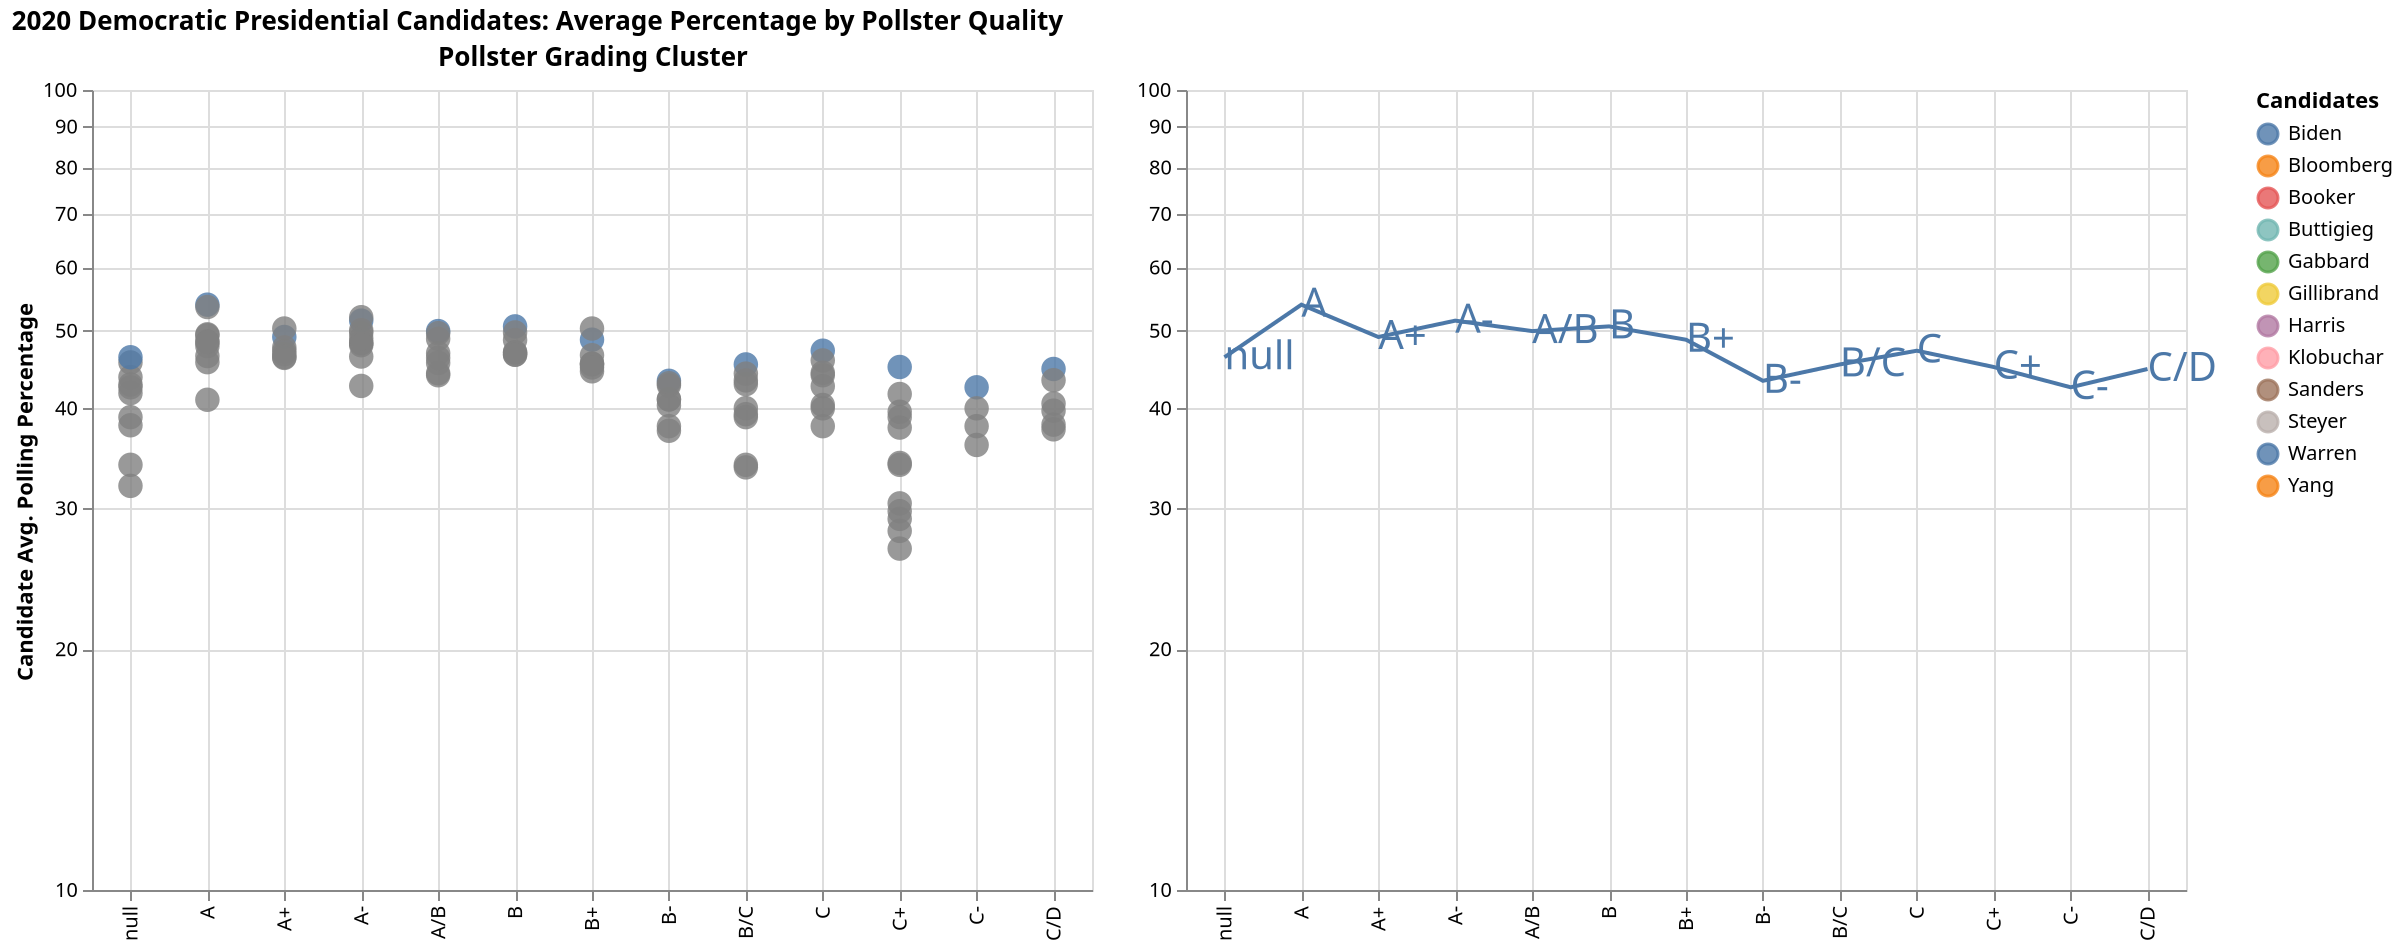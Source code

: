 {
  "$schema": "https://vega.github.io/schema/vega/v5.json",
  "background": "white",
  "padding": 5,
  "title": {
    "text": "2020 Democratic Presidential Candidates: Average Percentage by Pollster Quality",
    "anchor": "start"
  },
  "data": [
    {
      "name": "selector004_store",
      "values": [
        {
          "unit": "concat_0",
          "fields": [
            {
              "type": "E",
              "field": "answer"
            }
          ],
          "values": [
            "Biden"
          ]
        }
      ]
    },
    {
      "name": "data-b52804a21be0af26cc59625f8015a752",
      "values": [
        {
          "pollster": "NBC News/Wall Street Journal",
          "fte_grade": "A/B",
          "pct": 52,
          "answer": "Biden"
        },
        {
          "pollster": "NBC News/Wall Street Journal",
          "fte_grade": "A/B",
          "pct": 50,
          "answer": "Sanders"
        },
        {
          "pollster": "NBC News/Wall Street Journal",
          "fte_grade": "A/B",
          "pct": 50,
          "answer": "Bloomberg"
        },
        {
          "pollster": "NBC News/Wall Street Journal",
          "fte_grade": "A/B",
          "pct": 48,
          "answer": "Buttigieg"
        },
        {
          "pollster": "NBC News/Wall Street Journal",
          "fte_grade": "A/B",
          "pct": 48,
          "answer": "Klobuchar"
        },
        {
          "pollster": "Marist College",
          "fte_grade": "A+",
          "pct": 50,
          "answer": "Biden"
        },
        {
          "pollster": "Marist College",
          "fte_grade": "A+",
          "pct": 48,
          "answer": "Bloomberg"
        },
        {
          "pollster": "Marist College",
          "fte_grade": "A+",
          "pct": 47,
          "answer": "Buttigieg"
        },
        {
          "pollster": "Marist College",
          "fte_grade": "A+",
          "pct": 47,
          "answer": "Klobuchar"
        },
        {
          "pollster": "Marist College",
          "fte_grade": "A+",
          "pct": 48,
          "answer": "Sanders"
        },
        {
          "pollster": "Marist College",
          "fte_grade": "A+",
          "pct": 47,
          "answer": "Warren"
        },
        {
          "pollster": "Fairleigh Dickinson University (PublicMind)",
          "fte_grade": "A/B",
          "pct": 52,
          "answer": "Sanders"
        },
        {
          "pollster": "Fairleigh Dickinson University (PublicMind)",
          "fte_grade": "A/B",
          "pct": 52,
          "answer": "Biden"
        },
        {
          "pollster": "Fairleigh Dickinson University (PublicMind)",
          "fte_grade": "A/B",
          "pct": 49,
          "answer": "Warren"
        },
        {
          "pollster": "Fairleigh Dickinson University (PublicMind)",
          "fte_grade": "A/B",
          "pct": 55,
          "answer": "Bloomberg"
        },
        {
          "pollster": "Fairleigh Dickinson University (PublicMind)",
          "fte_grade": "A/B",
          "pct": 47,
          "answer": "Buttigieg"
        },
        {
          "pollster": "Fairleigh Dickinson University (PublicMind)",
          "fte_grade": "A/B",
          "pct": 45,
          "answer": "Klobuchar"
        },
        {
          "pollster": "Cole Hargrave Snodgrass & Associates",
          "fte_grade": "B/C",
          "pct": 34,
          "answer": "Biden"
        },
        {
          "pollster": "Cole Hargrave Snodgrass & Associates",
          "fte_grade": "B/C",
          "pct": 34,
          "answer": "Sanders"
        },
        {
          "pollster": "Cole Hargrave Snodgrass & Associates",
          "fte_grade": "B/C",
          "pct": 35,
          "answer": "Buttigieg"
        },
        {
          "pollster": "AtlasIntel",
          "fte_grade": null,
          "pct": 43.7,
          "answer": "Sanders"
        },
        {
          "pollster": "AtlasIntel",
          "fte_grade": null,
          "pct": 40.5,
          "answer": "Warren"
        },
        {
          "pollster": "AtlasIntel",
          "fte_grade": null,
          "pct": 43.5,
          "answer": "Biden"
        },
        {
          "pollster": "AtlasIntel",
          "fte_grade": null,
          "pct": 46.1,
          "answer": "Buttigieg"
        },
        {
          "pollster": "Ipsos",
          "fte_grade": "B-",
          "pct": 44,
          "answer": "Biden"
        },
        {
          "pollster": "Ipsos",
          "fte_grade": "B-",
          "pct": 45,
          "answer": "Sanders"
        },
        {
          "pollster": "Ipsos",
          "fte_grade": "B-",
          "pct": 45,
          "answer": "Bloomberg"
        },
        {
          "pollster": "Ipsos",
          "fte_grade": "B-",
          "pct": 42,
          "answer": "Warren"
        },
        {
          "pollster": "Ipsos",
          "fte_grade": "B-",
          "pct": 41,
          "answer": "Buttigieg"
        },
        {
          "pollster": "Quinnipiac University",
          "fte_grade": "B+",
          "pct": 50,
          "answer": "Biden"
        },
        {
          "pollster": "Quinnipiac University",
          "fte_grade": "B+",
          "pct": 51,
          "answer": "Sanders"
        },
        {
          "pollster": "Quinnipiac University",
          "fte_grade": "B+",
          "pct": 48,
          "answer": "Warren"
        },
        {
          "pollster": "Quinnipiac University",
          "fte_grade": "B+",
          "pct": 47,
          "answer": "Buttigieg"
        },
        {
          "pollster": "Quinnipiac University",
          "fte_grade": "B+",
          "pct": 49,
          "answer": "Klobuchar"
        },
        {
          "pollster": "Quinnipiac University",
          "fte_grade": "B+",
          "pct": 51,
          "answer": "Bloomberg"
        },
        {
          "pollster": "Morning Consult",
          "fte_grade": "B/C",
          "pct": 46,
          "answer": "Bloomberg"
        },
        {
          "pollster": "Morning Consult",
          "fte_grade": "B/C",
          "pct": 45,
          "answer": "Biden"
        },
        {
          "pollster": "Morning Consult",
          "fte_grade": "B/C",
          "pct": 45,
          "answer": "Sanders"
        },
        {
          "pollster": "Morning Consult",
          "fte_grade": "B/C",
          "pct": 43,
          "answer": "Warren"
        },
        {
          "pollster": "Morning Consult",
          "fte_grade": "B/C",
          "pct": 43,
          "answer": "Buttigieg"
        },
        {
          "pollster": "YouGov",
          "fte_grade": "B-",
          "pct": 43,
          "answer": "Biden"
        },
        {
          "pollster": "YouGov",
          "fte_grade": "B-",
          "pct": 44,
          "answer": "Warren"
        },
        {
          "pollster": "YouGov",
          "fte_grade": "B-",
          "pct": 45,
          "answer": "Sanders"
        },
        {
          "pollster": "YouGov",
          "fte_grade": "B-",
          "pct": 42,
          "answer": "Buttigieg"
        },
        {
          "pollster": "YouGov",
          "fte_grade": "B-",
          "pct": 41,
          "answer": "Bloomberg"
        },
        {
          "pollster": "YouGov",
          "fte_grade": "B-",
          "pct": 41,
          "answer": "Klobuchar"
        },
        {
          "pollster": "YouGov",
          "fte_grade": "B-",
          "pct": 43,
          "answer": "Yang"
        },
        {
          "pollster": "Mason-Dixon Polling & Research Inc.",
          "fte_grade": "B+",
          "pct": 35,
          "answer": "Warren"
        },
        {
          "pollster": "Mason-Dixon Polling & Research Inc.",
          "fte_grade": "B+",
          "pct": 40,
          "answer": "Bloomberg"
        },
        {
          "pollster": "Mason-Dixon Polling & Research Inc.",
          "fte_grade": "B+",
          "pct": 37,
          "answer": "Buttigieg"
        },
        {
          "pollster": "Mason-Dixon Polling & Research Inc.",
          "fte_grade": "B+",
          "pct": 38,
          "answer": "Biden"
        },
        {
          "pollster": "Mason-Dixon Polling & Research Inc.",
          "fte_grade": "B+",
          "pct": 37,
          "answer": "Sanders"
        },
        {
          "pollster": "DFM Research",
          "fte_grade": "B/C",
          "pct": 43,
          "answer": "Biden"
        },
        {
          "pollster": "DFM Research",
          "fte_grade": "B/C",
          "pct": 43,
          "answer": "Sanders"
        },
        {
          "pollster": "DFM Research",
          "fte_grade": "B/C",
          "pct": 43,
          "answer": "Bloomberg"
        },
        {
          "pollster": "DFM Research",
          "fte_grade": "B/C",
          "pct": 41,
          "answer": "Warren"
        },
        {
          "pollster": "McLaughlin & Associates",
          "fte_grade": "C/D",
          "pct": 45,
          "answer": "Biden"
        },
        {
          "pollster": "McLaughlin & Associates",
          "fte_grade": "C/D",
          "pct": 45,
          "answer": "Sanders"
        },
        {
          "pollster": "East Carolina University",
          "fte_grade": null,
          "pct": 40,
          "answer": "Biden"
        },
        {
          "pollster": "East Carolina University",
          "fte_grade": null,
          "pct": 40,
          "answer": "Sanders"
        },
        {
          "pollster": "East Carolina University",
          "fte_grade": null,
          "pct": 39,
          "answer": "Steyer"
        },
        {
          "pollster": "East Carolina University",
          "fte_grade": null,
          "pct": 36,
          "answer": "Warren"
        },
        {
          "pollster": "East Carolina University",
          "fte_grade": null,
          "pct": 34,
          "answer": "Buttigieg"
        },
        {
          "pollster": "East Carolina University",
          "fte_grade": null,
          "pct": 34,
          "answer": "Yang"
        },
        {
          "pollster": "East Carolina University",
          "fte_grade": null,
          "pct": 32,
          "answer": "Klobuchar"
        },
        {
          "pollster": "East Carolina University",
          "fte_grade": null,
          "pct": 33,
          "answer": "Bloomberg"
        },
        {
          "pollster": "AtlasIntel",
          "fte_grade": null,
          "pct": 47.2,
          "answer": "Sanders"
        },
        {
          "pollster": "AtlasIntel",
          "fte_grade": null,
          "pct": 42.5,
          "answer": "Warren"
        },
        {
          "pollster": "AtlasIntel",
          "fte_grade": null,
          "pct": 45.8,
          "answer": "Biden"
        },
        {
          "pollster": "AtlasIntel",
          "fte_grade": null,
          "pct": 44.6,
          "answer": "Buttigieg"
        },
        {
          "pollster": "AtlasIntel",
          "fte_grade": null,
          "pct": 43.2,
          "answer": "Bloomberg"
        },
        {
          "pollster": "Morning Consult",
          "fte_grade": "B/C",
          "pct": 47,
          "answer": "Bloomberg"
        },
        {
          "pollster": "Morning Consult",
          "fte_grade": "B/C",
          "pct": 46,
          "answer": "Biden"
        },
        {
          "pollster": "Morning Consult",
          "fte_grade": "B/C",
          "pct": 46,
          "answer": "Sanders"
        },
        {
          "pollster": "Morning Consult",
          "fte_grade": "B/C",
          "pct": 43,
          "answer": "Warren"
        },
        {
          "pollster": "Morning Consult",
          "fte_grade": "B/C",
          "pct": 42,
          "answer": "Buttigieg"
        },
        {
          "pollster": "DFM Research",
          "fte_grade": "B/C",
          "pct": 34,
          "answer": "Biden"
        },
        {
          "pollster": "DFM Research",
          "fte_grade": "B/C",
          "pct": 32,
          "answer": "Sanders"
        },
        {
          "pollster": "DFM Research",
          "fte_grade": "B/C",
          "pct": 33,
          "answer": "Klobuchar"
        },
        {
          "pollster": "DFM Research",
          "fte_grade": "B/C",
          "pct": 32,
          "answer": "Bloomberg"
        },
        {
          "pollster": "DFM Research",
          "fte_grade": "B/C",
          "pct": 31,
          "answer": "Warren"
        },
        {
          "pollster": "DFM Research",
          "fte_grade": "B/C",
          "pct": 31,
          "answer": "Buttigieg"
        },
        {
          "pollster": "DFM Research",
          "fte_grade": "B/C",
          "pct": 38,
          "answer": "Biden"
        },
        {
          "pollster": "DFM Research",
          "fte_grade": "B/C",
          "pct": 35,
          "answer": "Sanders"
        },
        {
          "pollster": "DFM Research",
          "fte_grade": "B/C",
          "pct": 36,
          "answer": "Klobuchar"
        },
        {
          "pollster": "DFM Research",
          "fte_grade": "B/C",
          "pct": 36,
          "answer": "Bloomberg"
        },
        {
          "pollster": "DFM Research",
          "fte_grade": "B/C",
          "pct": 34,
          "answer": "Warren"
        },
        {
          "pollster": "DFM Research",
          "fte_grade": "B/C",
          "pct": 34,
          "answer": "Buttigieg"
        },
        {
          "pollster": "Mason-Dixon Polling & Research Inc.",
          "fte_grade": "B+",
          "pct": 39,
          "answer": "Biden"
        },
        {
          "pollster": "Mason-Dixon Polling & Research Inc.",
          "fte_grade": "B+",
          "pct": 37,
          "answer": "Sanders"
        },
        {
          "pollster": "Mason-Dixon Polling & Research Inc.",
          "fte_grade": "B+",
          "pct": 36,
          "answer": "Warren"
        },
        {
          "pollster": "Mason-Dixon Polling & Research Inc.",
          "fte_grade": "B+",
          "pct": 38,
          "answer": "Buttigieg"
        },
        {
          "pollster": "Mason-Dixon Polling & Research Inc.",
          "fte_grade": "B+",
          "pct": 39,
          "answer": "Bloomberg"
        },
        {
          "pollster": "IBD/TIPP",
          "fte_grade": "A/B",
          "pct": 49,
          "answer": "Biden"
        },
        {
          "pollster": "IBD/TIPP",
          "fte_grade": "A/B",
          "pct": 47,
          "answer": "Sanders"
        },
        {
          "pollster": "IBD/TIPP",
          "fte_grade": "A/B",
          "pct": 46,
          "answer": "Warren"
        },
        {
          "pollster": "IBD/TIPP",
          "fte_grade": "A/B",
          "pct": 45,
          "answer": "Buttigieg"
        },
        {
          "pollster": "IBD/TIPP",
          "fte_grade": "A/B",
          "pct": 48,
          "answer": "Bloomberg"
        },
        {
          "pollster": "University of Texas at Tyler",
          "fte_grade": "B/C",
          "pct": 37,
          "answer": "Warren"
        },
        {
          "pollster": "University of Texas at Tyler",
          "fte_grade": "B/C",
          "pct": 42,
          "answer": "Biden"
        },
        {
          "pollster": "University of Texas at Tyler",
          "fte_grade": "B/C",
          "pct": 42,
          "answer": "Bloomberg"
        },
        {
          "pollster": "University of Texas at Tyler",
          "fte_grade": "B/C",
          "pct": 39,
          "answer": "Sanders"
        },
        {
          "pollster": "University of Texas at Tyler",
          "fte_grade": "B/C",
          "pct": 34,
          "answer": "Buttigieg"
        },
        {
          "pollster": "University of Texas at Tyler",
          "fte_grade": "B/C",
          "pct": 35,
          "answer": "Klobuchar"
        },
        {
          "pollster": "University of Texas at Tyler",
          "fte_grade": "B/C",
          "pct": 32,
          "answer": "Steyer"
        },
        {
          "pollster": "University of Texas at Tyler",
          "fte_grade": "B/C",
          "pct": 41,
          "answer": "Warren"
        },
        {
          "pollster": "University of Texas at Tyler",
          "fte_grade": "B/C",
          "pct": 44,
          "answer": "Biden"
        },
        {
          "pollster": "University of Texas at Tyler",
          "fte_grade": "B/C",
          "pct": 44,
          "answer": "Bloomberg"
        },
        {
          "pollster": "University of Texas at Tyler",
          "fte_grade": "B/C",
          "pct": 42,
          "answer": "Sanders"
        },
        {
          "pollster": "University of Texas at Tyler",
          "fte_grade": "B/C",
          "pct": 37,
          "answer": "Buttigieg"
        },
        {
          "pollster": "University of Texas at Tyler",
          "fte_grade": "B/C",
          "pct": 38,
          "answer": "Klobuchar"
        },
        {
          "pollster": "University of Texas at Tyler",
          "fte_grade": "B/C",
          "pct": 36,
          "answer": "Steyer"
        },
        {
          "pollster": "NBC News/Wall Street Journal",
          "fte_grade": "A/B",
          "pct": 50,
          "answer": "Biden"
        },
        {
          "pollster": "NBC News/Wall Street Journal",
          "fte_grade": "A/B",
          "pct": 48,
          "answer": "Warren"
        },
        {
          "pollster": "NBC News/Wall Street Journal",
          "fte_grade": "A/B",
          "pct": 49,
          "answer": "Sanders"
        },
        {
          "pollster": "NBC News/Wall Street Journal",
          "fte_grade": "A/B",
          "pct": 46,
          "answer": "Buttigieg"
        },
        {
          "pollster": "USC Dornsife/LA Times",
          "fte_grade": "B/C",
          "pct": 49,
          "answer": "Biden"
        },
        {
          "pollster": "USC Dornsife/LA Times",
          "fte_grade": "B/C",
          "pct": 47,
          "answer": "Sanders"
        },
        {
          "pollster": "USC Dornsife/LA Times",
          "fte_grade": "B/C",
          "pct": 45,
          "answer": "Warren"
        },
        {
          "pollster": "USC Dornsife/LA Times",
          "fte_grade": "B/C",
          "pct": 43,
          "answer": "Buttigieg"
        },
        {
          "pollster": "USC Dornsife/LA Times",
          "fte_grade": "B/C",
          "pct": 42,
          "answer": "Klobuchar"
        },
        {
          "pollster": "Morning Consult",
          "fte_grade": "B/C",
          "pct": 47,
          "answer": "Biden"
        },
        {
          "pollster": "Morning Consult",
          "fte_grade": "B/C",
          "pct": 46,
          "answer": "Sanders"
        },
        {
          "pollster": "Morning Consult",
          "fte_grade": "B/C",
          "pct": 45,
          "answer": "Bloomberg"
        },
        {
          "pollster": "Morning Consult",
          "fte_grade": "B/C",
          "pct": 43,
          "answer": "Buttigieg"
        },
        {
          "pollster": "Morning Consult",
          "fte_grade": "B/C",
          "pct": 43,
          "answer": "Warren"
        },
        {
          "pollster": "Emerson College",
          "fte_grade": "A-",
          "pct": 50.4,
          "answer": "Biden"
        },
        {
          "pollster": "Emerson College",
          "fte_grade": "A-",
          "pct": 51.4,
          "answer": "Sanders"
        },
        {
          "pollster": "Emerson College",
          "fte_grade": "A-",
          "pct": 49.6,
          "answer": "Warren"
        },
        {
          "pollster": "Emerson College",
          "fte_grade": "A-",
          "pct": 49.1,
          "answer": "Buttigieg"
        },
        {
          "pollster": "ABC News/Washington Post",
          "fte_grade": "A+",
          "pct": 51,
          "answer": "Biden"
        },
        {
          "pollster": "ABC News/Washington Post",
          "fte_grade": "A+",
          "pct": 52,
          "answer": "Sanders"
        },
        {
          "pollster": "ABC News/Washington Post",
          "fte_grade": "A+",
          "pct": 50,
          "answer": "Warren"
        },
        {
          "pollster": "ABC News/Washington Post",
          "fte_grade": "A+",
          "pct": 51,
          "answer": "Bloomberg"
        },
        {
          "pollster": "ABC News/Washington Post",
          "fte_grade": "A+",
          "pct": 46,
          "answer": "Buttigieg"
        },
        {
          "pollster": "ABC News/Washington Post",
          "fte_grade": "A+",
          "pct": 49,
          "answer": "Klobuchar"
        },
        {
          "pollster": "ABC News/Washington Post",
          "fte_grade": "A+",
          "pct": 50,
          "answer": "Biden"
        },
        {
          "pollster": "ABC News/Washington Post",
          "fte_grade": "A+",
          "pct": 49,
          "answer": "Sanders"
        },
        {
          "pollster": "ABC News/Washington Post",
          "fte_grade": "A+",
          "pct": 48,
          "answer": "Warren"
        },
        {
          "pollster": "ABC News/Washington Post",
          "fte_grade": "A+",
          "pct": 49,
          "answer": "Bloomberg"
        },
        {
          "pollster": "ABC News/Washington Post",
          "fte_grade": "A+",
          "pct": 45,
          "answer": "Buttigieg"
        },
        {
          "pollster": "ABC News/Washington Post",
          "fte_grade": "A+",
          "pct": 48,
          "answer": "Klobuchar"
        },
        {
          "pollster": "Siena College/New York Times Upshot",
          "fte_grade": "A+",
          "pct": 44,
          "answer": "Buttigieg"
        },
        {
          "pollster": "Siena College/New York Times Upshot",
          "fte_grade": "A+",
          "pct": 44,
          "answer": "Biden"
        },
        {
          "pollster": "Siena College/New York Times Upshot",
          "fte_grade": "A+",
          "pct": 41,
          "answer": "Klobuchar"
        },
        {
          "pollster": "Siena College/New York Times Upshot",
          "fte_grade": "A+",
          "pct": 42,
          "answer": "Warren"
        },
        {
          "pollster": "Siena College/New York Times Upshot",
          "fte_grade": "A+",
          "pct": 42,
          "answer": "Sanders"
        },
        {
          "pollster": "Siena College/New York Times Upshot",
          "fte_grade": "A+",
          "pct": 39,
          "answer": "Bloomberg"
        },
        {
          "pollster": "Marist College",
          "fte_grade": "A+",
          "pct": 51,
          "answer": "Biden"
        },
        {
          "pollster": "Marist College",
          "fte_grade": "A+",
          "pct": 48,
          "answer": "Warren"
        },
        {
          "pollster": "Marist College",
          "fte_grade": "A+",
          "pct": 51,
          "answer": "Sanders"
        },
        {
          "pollster": "Marist College",
          "fte_grade": "A+",
          "pct": 51,
          "answer": "Buttigieg"
        },
        {
          "pollster": "American Viewpoint",
          "fte_grade": "A/B",
          "pct": 43,
          "answer": "Biden"
        },
        {
          "pollster": "American Viewpoint",
          "fte_grade": "A/B",
          "pct": 41,
          "answer": "Warren"
        },
        {
          "pollster": "Fox News/Beacon Research/Shaw & Co. Research",
          "fte_grade": "A-",
          "pct": 50,
          "answer": "Biden"
        },
        {
          "pollster": "Fox News/Beacon Research/Shaw & Co. Research",
          "fte_grade": "A-",
          "pct": 47,
          "answer": "Warren"
        },
        {
          "pollster": "Fox News/Beacon Research/Shaw & Co. Research",
          "fte_grade": "A-",
          "pct": 48,
          "answer": "Sanders"
        },
        {
          "pollster": "Fox News/Beacon Research/Shaw & Co. Research",
          "fte_grade": "A-",
          "pct": 45,
          "answer": "Buttigieg"
        },
        {
          "pollster": "Fox News/Beacon Research/Shaw & Co. Research",
          "fte_grade": "A-",
          "pct": 49,
          "answer": "Bloomberg"
        },
        {
          "pollster": "Fox News/Beacon Research/Shaw & Co. Research",
          "fte_grade": "A-",
          "pct": 43,
          "answer": "Klobuchar"
        },
        {
          "pollster": "Harris Insights & Analytics",
          "fte_grade": "C+",
          "pct": 31,
          "answer": "Biden"
        },
        {
          "pollster": "Harris Insights & Analytics",
          "fte_grade": "C+",
          "pct": 31,
          "answer": "Sanders"
        },
        {
          "pollster": "Harris Insights & Analytics",
          "fte_grade": "C+",
          "pct": 28,
          "answer": "Warren"
        },
        {
          "pollster": "Harris Insights & Analytics",
          "fte_grade": "C+",
          "pct": 25,
          "answer": "Buttigieg"
        },
        {
          "pollster": "Harris Insights & Analytics",
          "fte_grade": "C+",
          "pct": 23,
          "answer": "Klobuchar"
        },
        {
          "pollster": "Harris Insights & Analytics",
          "fte_grade": "C+",
          "pct": 32,
          "answer": "Bloomberg"
        },
        {
          "pollster": "Gonzales Research & Marketing Strategies Inc.",
          "fte_grade": "B/C",
          "pct": 55.9,
          "answer": "Biden"
        },
        {
          "pollster": "Gonzales Research & Marketing Strategies Inc.",
          "fte_grade": "B/C",
          "pct": 49.3,
          "answer": "Warren"
        },
        {
          "pollster": "Gonzales Research & Marketing Strategies Inc.",
          "fte_grade": "B/C",
          "pct": 47.1,
          "answer": "Sanders"
        },
        {
          "pollster": "Gonzales Research & Marketing Strategies Inc.",
          "fte_grade": "B/C",
          "pct": 50,
          "answer": "Buttigieg"
        },
        {
          "pollster": "Gonzales Research & Marketing Strategies Inc.",
          "fte_grade": "B/C",
          "pct": 48,
          "answer": "Bloomberg"
        },
        {
          "pollster": "Data for Progress",
          "fte_grade": "B/C",
          "pct": 38,
          "answer": "Warren"
        },
        {
          "pollster": "Data for Progress",
          "fte_grade": "B/C",
          "pct": 40,
          "answer": "Biden"
        },
        {
          "pollster": "Data for Progress",
          "fte_grade": "B/C",
          "pct": 40,
          "answer": "Sanders"
        },
        {
          "pollster": "Data for Progress",
          "fte_grade": "B/C",
          "pct": 36,
          "answer": "Buttigieg"
        },
        {
          "pollster": "SSRS",
          "fte_grade": "A/B",
          "pct": 53,
          "answer": "Biden"
        },
        {
          "pollster": "SSRS",
          "fte_grade": "A/B",
          "pct": 52,
          "answer": "Bloomberg"
        },
        {
          "pollster": "SSRS",
          "fte_grade": "A/B",
          "pct": 49,
          "answer": "Buttigieg"
        },
        {
          "pollster": "SSRS",
          "fte_grade": "A/B",
          "pct": 48,
          "answer": "Klobuchar"
        },
        {
          "pollster": "SSRS",
          "fte_grade": "A/B",
          "pct": 52,
          "answer": "Sanders"
        },
        {
          "pollster": "SSRS",
          "fte_grade": "A/B",
          "pct": 50,
          "answer": "Warren"
        },
        {
          "pollster": "Morning Consult",
          "fte_grade": "B/C",
          "pct": 46,
          "answer": "Biden"
        },
        {
          "pollster": "Morning Consult",
          "fte_grade": "B/C",
          "pct": 45,
          "answer": "Sanders"
        },
        {
          "pollster": "Morning Consult",
          "fte_grade": "B/C",
          "pct": 44,
          "answer": "Warren"
        },
        {
          "pollster": "Morning Consult",
          "fte_grade": "B/C",
          "pct": 43,
          "answer": "Bloomberg"
        },
        {
          "pollster": "Morning Consult",
          "fte_grade": "B/C",
          "pct": 41,
          "answer": "Buttigieg"
        },
        {
          "pollster": "Texas Lyceum",
          "fte_grade": null,
          "pct": 46,
          "answer": "Biden"
        },
        {
          "pollster": "Texas Lyceum",
          "fte_grade": null,
          "pct": 43,
          "answer": "Warren"
        },
        {
          "pollster": "Texas Lyceum",
          "fte_grade": null,
          "pct": 47,
          "answer": "Sanders"
        },
        {
          "pollster": "Texas Lyceum",
          "fte_grade": null,
          "pct": 43,
          "answer": "Buttigieg"
        },
        {
          "pollster": "Data for Progress",
          "fte_grade": "B/C",
          "pct": 47,
          "answer": "Sanders"
        },
        {
          "pollster": "Data for Progress",
          "fte_grade": "B/C",
          "pct": 45,
          "answer": "Sanders"
        },
        {
          "pollster": "Zogby Interactive/JZ Analytics",
          "fte_grade": "C",
          "pct": 46,
          "answer": "Biden"
        },
        {
          "pollster": "Zogby Interactive/JZ Analytics",
          "fte_grade": "C",
          "pct": 45,
          "answer": "Sanders"
        },
        {
          "pollster": "Zogby Interactive/JZ Analytics",
          "fte_grade": "C",
          "pct": 42,
          "answer": "Warren"
        },
        {
          "pollster": "Zogby Interactive/JZ Analytics",
          "fte_grade": "C",
          "pct": 40,
          "answer": "Klobuchar"
        },
        {
          "pollster": "Zogby Interactive/JZ Analytics",
          "fte_grade": "C",
          "pct": 41,
          "answer": "Buttigieg"
        },
        {
          "pollster": "Zogby Interactive/JZ Analytics",
          "fte_grade": "C",
          "pct": 45,
          "answer": "Bloomberg"
        },
        {
          "pollster": "SurveyUSA",
          "fte_grade": "A",
          "pct": 50,
          "answer": "Biden"
        },
        {
          "pollster": "SurveyUSA",
          "fte_grade": "A",
          "pct": 47,
          "answer": "Buttigieg"
        },
        {
          "pollster": "SurveyUSA",
          "fte_grade": "A",
          "pct": 48,
          "answer": "Warren"
        },
        {
          "pollster": "SurveyUSA",
          "fte_grade": "A",
          "pct": 52,
          "answer": "Sanders"
        },
        {
          "pollster": "SurveyUSA",
          "fte_grade": "A",
          "pct": 49,
          "answer": "Bloomberg"
        },
        {
          "pollster": "SurveyUSA",
          "fte_grade": "A",
          "pct": 43,
          "answer": "Klobuchar"
        },
        {
          "pollster": "SurveyUSA",
          "fte_grade": "A",
          "pct": 46,
          "answer": "Yang"
        },
        {
          "pollster": "SurveyUSA",
          "fte_grade": "A",
          "pct": 44,
          "answer": "Steyer"
        },
        {
          "pollster": "SurveyUSA",
          "fte_grade": "A",
          "pct": 39,
          "answer": "Gabbard"
        },
        {
          "pollster": "SurveyUSA",
          "fte_grade": "A",
          "pct": 59,
          "answer": "Biden"
        },
        {
          "pollster": "SurveyUSA",
          "fte_grade": "A",
          "pct": 53,
          "answer": "Buttigieg"
        },
        {
          "pollster": "SurveyUSA",
          "fte_grade": "A",
          "pct": 55,
          "answer": "Warren"
        },
        {
          "pollster": "SurveyUSA",
          "fte_grade": "A",
          "pct": 59,
          "answer": "Sanders"
        },
        {
          "pollster": "SurveyUSA",
          "fte_grade": "A",
          "pct": 56,
          "answer": "Bloomberg"
        },
        {
          "pollster": "SurveyUSA",
          "fte_grade": "A",
          "pct": 50,
          "answer": "Klobuchar"
        },
        {
          "pollster": "SurveyUSA",
          "fte_grade": "A",
          "pct": 53,
          "answer": "Yang"
        },
        {
          "pollster": "SurveyUSA",
          "fte_grade": "A",
          "pct": 53,
          "answer": "Steyer"
        },
        {
          "pollster": "SurveyUSA",
          "fte_grade": "A",
          "pct": 43,
          "answer": "Gabbard"
        },
        {
          "pollster": "Tarrance Group",
          "fte_grade": "B/C",
          "pct": 47,
          "answer": "Biden"
        },
        {
          "pollster": "Tarrance Group",
          "fte_grade": "B/C",
          "pct": 47,
          "answer": "Sanders"
        },
        {
          "pollster": "EPIC-MRA",
          "fte_grade": "B+",
          "pct": 50,
          "answer": "Biden"
        },
        {
          "pollster": "EPIC-MRA",
          "fte_grade": "B+",
          "pct": 50,
          "answer": "Sanders"
        },
        {
          "pollster": "EPIC-MRA",
          "fte_grade": "B+",
          "pct": 48,
          "answer": "Warren"
        },
        {
          "pollster": "EPIC-MRA",
          "fte_grade": "B+",
          "pct": 47,
          "answer": "Buttigieg"
        },
        {
          "pollster": "EPIC-MRA",
          "fte_grade": "B+",
          "pct": 49,
          "answer": "Bloomberg"
        },
        {
          "pollster": "Florida Atlantic University",
          "fte_grade": "B/C",
          "pct": 51.4,
          "answer": "Biden"
        },
        {
          "pollster": "Florida Atlantic University",
          "fte_grade": "B/C",
          "pct": 52.9,
          "answer": "Sanders"
        },
        {
          "pollster": "Florida Atlantic University",
          "fte_grade": "B/C",
          "pct": 50,
          "answer": "Buttigieg"
        },
        {
          "pollster": "Florida Atlantic University",
          "fte_grade": "B/C",
          "pct": 50.8,
          "answer": "Warren"
        },
        {
          "pollster": "Marquette University Law School",
          "fte_grade": "A/B",
          "pct": 49,
          "answer": "Biden"
        },
        {
          "pollster": "Marquette University Law School",
          "fte_grade": "A/B",
          "pct": 47,
          "answer": "Sanders"
        },
        {
          "pollster": "Marquette University Law School",
          "fte_grade": "A/B",
          "pct": 45,
          "answer": "Warren"
        },
        {
          "pollster": "Marquette University Law School",
          "fte_grade": "A/B",
          "pct": 44,
          "answer": "Buttigieg"
        },
        {
          "pollster": "Morning Consult",
          "fte_grade": "B/C",
          "pct": 46,
          "answer": "Biden"
        },
        {
          "pollster": "Morning Consult",
          "fte_grade": "B/C",
          "pct": 46,
          "answer": "Sanders"
        },
        {
          "pollster": "Morning Consult",
          "fte_grade": "B/C",
          "pct": 43,
          "answer": "Warren"
        },
        {
          "pollster": "Morning Consult",
          "fte_grade": "B/C",
          "pct": 43,
          "answer": "Bloomberg"
        },
        {
          "pollster": "Morning Consult",
          "fte_grade": "B/C",
          "pct": 42,
          "answer": "Buttigieg"
        },
        {
          "pollster": "Cherry Communications",
          "fte_grade": "B/C",
          "pct": 45,
          "answer": "Biden"
        },
        {
          "pollster": "Cherry Communications",
          "fte_grade": "B/C",
          "pct": 43,
          "answer": "Warren"
        },
        {
          "pollster": "Cherry Communications",
          "fte_grade": "B/C",
          "pct": 44,
          "answer": "Bloomberg"
        },
        {
          "pollster": "Cherry Communications",
          "fte_grade": "B/C",
          "pct": 43,
          "answer": "Buttigieg"
        },
        {
          "pollster": "IBD/TIPP",
          "fte_grade": "A/B",
          "pct": 48,
          "answer": "Biden"
        },
        {
          "pollster": "IBD/TIPP",
          "fte_grade": "A/B",
          "pct": 48,
          "answer": "Sanders"
        },
        {
          "pollster": "IBD/TIPP",
          "fte_grade": "A/B",
          "pct": 46,
          "answer": "Warren"
        },
        {
          "pollster": "IBD/TIPP",
          "fte_grade": "A/B",
          "pct": 47,
          "answer": "Buttigieg"
        },
        {
          "pollster": "IBD/TIPP",
          "fte_grade": "A/B",
          "pct": 47,
          "answer": "Bloomberg"
        },
        {
          "pollster": "WPA Intelligence (WPAi)",
          "fte_grade": "B/C",
          "pct": 31,
          "answer": "Biden"
        },
        {
          "pollster": "WPA Intelligence (WPAi)",
          "fte_grade": "B/C",
          "pct": 29,
          "answer": "Sanders"
        },
        {
          "pollster": "WPA Intelligence (WPAi)",
          "fte_grade": "B/C",
          "pct": 38,
          "answer": "Biden"
        },
        {
          "pollster": "WPA Intelligence (WPAi)",
          "fte_grade": "B/C",
          "pct": 37,
          "answer": "Sanders"
        },
        {
          "pollster": "Fox News/Beacon Research/Shaw & Co. Research",
          "fte_grade": "A-",
          "pct": 47,
          "answer": "Biden"
        },
        {
          "pollster": "Fox News/Beacon Research/Shaw & Co. Research",
          "fte_grade": "A-",
          "pct": 46,
          "answer": "Sanders"
        },
        {
          "pollster": "Fox News/Beacon Research/Shaw & Co. Research",
          "fte_grade": "A-",
          "pct": 43,
          "answer": "Warren"
        },
        {
          "pollster": "Fox News/Beacon Research/Shaw & Co. Research",
          "fte_grade": "A-",
          "pct": 41,
          "answer": "Buttigieg"
        },
        {
          "pollster": "Fox News/Beacon Research/Shaw & Co. Research",
          "fte_grade": "A-",
          "pct": 46,
          "answer": "Biden"
        },
        {
          "pollster": "Fox News/Beacon Research/Shaw & Co. Research",
          "fte_grade": "A-",
          "pct": 46,
          "answer": "Sanders"
        },
        {
          "pollster": "Fox News/Beacon Research/Shaw & Co. Research",
          "fte_grade": "A-",
          "pct": 44,
          "answer": "Warren"
        },
        {
          "pollster": "Fox News/Beacon Research/Shaw & Co. Research",
          "fte_grade": "A-",
          "pct": 42,
          "answer": "Buttigieg"
        },
        {
          "pollster": "Glengariff Group Inc.",
          "fte_grade": "B/C",
          "pct": 50.1,
          "answer": "Biden"
        },
        {
          "pollster": "Glengariff Group Inc.",
          "fte_grade": "B/C",
          "pct": 49,
          "answer": "Sanders"
        },
        {
          "pollster": "Glengariff Group Inc.",
          "fte_grade": "B/C",
          "pct": 45.7,
          "answer": "Warren"
        },
        {
          "pollster": "Glengariff Group Inc.",
          "fte_grade": "B/C",
          "pct": 45,
          "answer": "Buttigieg"
        },
        {
          "pollster": "Glengariff Group Inc.",
          "fte_grade": "B/C",
          "pct": 47.2,
          "answer": "Bloomberg"
        },
        {
          "pollster": "Emerson College",
          "fte_grade": "A-",
          "pct": 54.3,
          "answer": "Biden"
        },
        {
          "pollster": "Emerson College",
          "fte_grade": "A-",
          "pct": 58.8,
          "answer": "Sanders"
        },
        {
          "pollster": "Emerson College",
          "fte_grade": "A-",
          "pct": 54.3,
          "answer": "Warren"
        },
        {
          "pollster": "Emerson College",
          "fte_grade": "A-",
          "pct": 55.2,
          "answer": "Buttigieg"
        },
        {
          "pollster": "Morning Consult",
          "fte_grade": "B/C",
          "pct": 46,
          "answer": "Biden"
        },
        {
          "pollster": "Morning Consult",
          "fte_grade": "B/C",
          "pct": 44,
          "answer": "Sanders"
        },
        {
          "pollster": "Morning Consult",
          "fte_grade": "B/C",
          "pct": 43,
          "answer": "Bloomberg"
        },
        {
          "pollster": "Morning Consult",
          "fte_grade": "B/C",
          "pct": 42,
          "answer": "Buttigieg"
        },
        {
          "pollster": "Morning Consult",
          "fte_grade": "B/C",
          "pct": 42,
          "answer": "Warren"
        },
        {
          "pollster": "Public Policy Polling",
          "fte_grade": "B",
          "pct": 46,
          "answer": "Biden"
        },
        {
          "pollster": "Public Policy Polling",
          "fte_grade": "B",
          "pct": 44,
          "answer": "Buttigieg"
        },
        {
          "pollster": "Public Policy Polling",
          "fte_grade": "B",
          "pct": 46,
          "answer": "Sanders"
        },
        {
          "pollster": "Public Policy Polling",
          "fte_grade": "B",
          "pct": 45,
          "answer": "Warren"
        },
        {
          "pollster": "Sacred Heart University",
          "fte_grade": "B/C",
          "pct": 52.3,
          "answer": "Sanders"
        },
        {
          "pollster": "Sacred Heart University",
          "fte_grade": "B/C",
          "pct": 51.7,
          "answer": "Biden"
        },
        {
          "pollster": "Sacred Heart University",
          "fte_grade": "B/C",
          "pct": 48.8,
          "answer": "Warren"
        },
        {
          "pollster": "Sacred Heart University",
          "fte_grade": "B/C",
          "pct": 46.9,
          "answer": "Buttigieg"
        },
        {
          "pollster": "Public Policy Polling",
          "fte_grade": "B",
          "pct": 46,
          "answer": "Biden"
        },
        {
          "pollster": "Public Policy Polling",
          "fte_grade": "B",
          "pct": 47,
          "answer": "Buttigieg"
        },
        {
          "pollster": "Public Policy Polling",
          "fte_grade": "B",
          "pct": 44,
          "answer": "Sanders"
        },
        {
          "pollster": "Public Policy Polling",
          "fte_grade": "B",
          "pct": 44,
          "answer": "Warren"
        },
        {
          "pollster": "Mason-Dixon Polling & Research Inc.",
          "fte_grade": "B+",
          "pct": 44,
          "answer": "Biden"
        },
        {
          "pollster": "Mason-Dixon Polling & Research Inc.",
          "fte_grade": "B+",
          "pct": 40,
          "answer": "Warren"
        },
        {
          "pollster": "Mason-Dixon Polling & Research Inc.",
          "fte_grade": "B+",
          "pct": 42,
          "answer": "Sanders"
        },
        {
          "pollster": "Mason-Dixon Polling & Research Inc.",
          "fte_grade": "B+",
          "pct": 43,
          "answer": "Buttigieg"
        },
        {
          "pollster": "Ipsos",
          "fte_grade": "B-",
          "pct": 39,
          "answer": "Biden"
        },
        {
          "pollster": "Ipsos",
          "fte_grade": "B-",
          "pct": 40,
          "answer": "Sanders"
        },
        {
          "pollster": "Ipsos",
          "fte_grade": "B-",
          "pct": 38,
          "answer": "Warren"
        },
        {
          "pollster": "Ipsos",
          "fte_grade": "B-",
          "pct": 35,
          "answer": "Buttigieg"
        },
        {
          "pollster": "Ipsos",
          "fte_grade": "B-",
          "pct": 36,
          "answer": "Bloomberg"
        },
        {
          "pollster": "Ipsos",
          "fte_grade": "B-",
          "pct": 37,
          "answer": "Biden"
        },
        {
          "pollster": "Ipsos",
          "fte_grade": "B-",
          "pct": 39,
          "answer": "Sanders"
        },
        {
          "pollster": "Ipsos",
          "fte_grade": "B-",
          "pct": 36,
          "answer": "Warren"
        },
        {
          "pollster": "Emerson College",
          "fte_grade": "A-",
          "pct": 51.6,
          "answer": "Biden"
        },
        {
          "pollster": "Emerson College",
          "fte_grade": "A-",
          "pct": 52.1,
          "answer": "Sanders"
        },
        {
          "pollster": "Emerson College",
          "fte_grade": "A-",
          "pct": 50.9,
          "answer": "Warren"
        },
        {
          "pollster": "Emerson College",
          "fte_grade": "A-",
          "pct": 49.8,
          "answer": "Buttigieg"
        },
        {
          "pollster": "Mason-Dixon Polling & Research Inc.",
          "fte_grade": "B+",
          "pct": 49,
          "answer": "Biden"
        },
        {
          "pollster": "Mason-Dixon Polling & Research Inc.",
          "fte_grade": "B+",
          "pct": 44,
          "answer": "Warren"
        },
        {
          "pollster": "Mason-Dixon Polling & Research Inc.",
          "fte_grade": "B+",
          "pct": 45,
          "answer": "Sanders"
        },
        {
          "pollster": "Mason-Dixon Polling & Research Inc.",
          "fte_grade": "B+",
          "pct": 45,
          "answer": "Buttigieg"
        },
        {
          "pollster": "Mason-Dixon Polling & Research Inc.",
          "fte_grade": "B+",
          "pct": 47,
          "answer": "Biden"
        },
        {
          "pollster": "Mason-Dixon Polling & Research Inc.",
          "fte_grade": "B+",
          "pct": 42,
          "answer": "Warren"
        },
        {
          "pollster": "Mason-Dixon Polling & Research Inc.",
          "fte_grade": "B+",
          "pct": 44,
          "answer": "Sanders"
        },
        {
          "pollster": "Mason-Dixon Polling & Research Inc.",
          "fte_grade": "B+",
          "pct": 45,
          "answer": "Buttigieg"
        },
        {
          "pollster": "SSRS",
          "fte_grade": "A/B",
          "pct": 49,
          "answer": "Biden"
        },
        {
          "pollster": "SSRS",
          "fte_grade": "A/B",
          "pct": 45,
          "answer": "Buttigieg"
        },
        {
          "pollster": "SSRS",
          "fte_grade": "A/B",
          "pct": 49,
          "answer": "Sanders"
        },
        {
          "pollster": "SSRS",
          "fte_grade": "A/B",
          "pct": 47,
          "answer": "Warren"
        },
        {
          "pollster": "Suffolk University",
          "fte_grade": "A-",
          "pct": 40.6,
          "answer": "Biden"
        },
        {
          "pollster": "Suffolk University",
          "fte_grade": "A-",
          "pct": 38.6,
          "answer": "Sanders"
        },
        {
          "pollster": "Suffolk University",
          "fte_grade": "A-",
          "pct": 37.3,
          "answer": "Warren"
        },
        {
          "pollster": "Suffolk University",
          "fte_grade": "A-",
          "pct": 32.7,
          "answer": "Buttigieg"
        },
        {
          "pollster": "Suffolk University",
          "fte_grade": "A-",
          "pct": 34,
          "answer": "Bloomberg"
        },
        {
          "pollster": "IBD/TIPP",
          "fte_grade": "A/B",
          "pct": 50,
          "answer": "Biden"
        },
        {
          "pollster": "IBD/TIPP",
          "fte_grade": "A/B",
          "pct": 47,
          "answer": "Sanders"
        },
        {
          "pollster": "IBD/TIPP",
          "fte_grade": "A/B",
          "pct": 44,
          "answer": "Warren"
        },
        {
          "pollster": "IBD/TIPP",
          "fte_grade": "A/B",
          "pct": 44,
          "answer": "Buttigieg"
        },
        {
          "pollster": "IBD/TIPP",
          "fte_grade": "A/B",
          "pct": 46,
          "answer": "Bloomberg"
        },
        {
          "pollster": "Virginia Commonwealth University",
          "fte_grade": "B/C",
          "pct": 48,
          "answer": "Biden"
        },
        {
          "pollster": "Virginia Commonwealth University",
          "fte_grade": "B/C",
          "pct": 44,
          "answer": "Warren"
        },
        {
          "pollster": "Virginia Commonwealth University",
          "fte_grade": "B/C",
          "pct": 46,
          "answer": "Sanders"
        },
        {
          "pollster": "Virginia Commonwealth University",
          "fte_grade": "B/C",
          "pct": 47,
          "answer": "Biden"
        },
        {
          "pollster": "Virginia Commonwealth University",
          "fte_grade": "B/C",
          "pct": 44,
          "answer": "Warren"
        },
        {
          "pollster": "Virginia Commonwealth University",
          "fte_grade": "B/C",
          "pct": 45,
          "answer": "Sanders"
        },
        {
          "pollster": "Virginia Commonwealth University",
          "fte_grade": "B/C",
          "pct": 49,
          "answer": "Biden"
        },
        {
          "pollster": "Virginia Commonwealth University",
          "fte_grade": "B/C",
          "pct": 47,
          "answer": "Warren"
        },
        {
          "pollster": "Virginia Commonwealth University",
          "fte_grade": "B/C",
          "pct": 45,
          "answer": "Sanders"
        },
        {
          "pollster": "Fox News/Beacon Research/Shaw & Co. Research",
          "fte_grade": "A-",
          "pct": 48,
          "answer": "Biden"
        },
        {
          "pollster": "Fox News/Beacon Research/Shaw & Co. Research",
          "fte_grade": "A-",
          "pct": 46,
          "answer": "Warren"
        },
        {
          "pollster": "Fox News/Beacon Research/Shaw & Co. Research",
          "fte_grade": "A-",
          "pct": 49,
          "answer": "Sanders"
        },
        {
          "pollster": "Fox News/Beacon Research/Shaw & Co. Research",
          "fte_grade": "A-",
          "pct": 43,
          "answer": "Buttigieg"
        },
        {
          "pollster": "Fox News/Beacon Research/Shaw & Co. Research",
          "fte_grade": "A-",
          "pct": 45,
          "answer": "Bloomberg"
        },
        {
          "pollster": "Emerson College",
          "fte_grade": "A-",
          "pct": 45,
          "answer": "Biden"
        },
        {
          "pollster": "Emerson College",
          "fte_grade": "A-",
          "pct": 42.5,
          "answer": "Sanders"
        },
        {
          "pollster": "Emerson College",
          "fte_grade": "A-",
          "pct": 42.8,
          "answer": "Warren"
        },
        {
          "pollster": "Emerson College",
          "fte_grade": "A-",
          "pct": 45.4,
          "answer": "Buttigieg"
        },
        {
          "pollster": "Quinnipiac University",
          "fte_grade": "B+",
          "pct": 51,
          "answer": "Biden"
        },
        {
          "pollster": "Quinnipiac University",
          "fte_grade": "B+",
          "pct": 51,
          "answer": "Sanders"
        },
        {
          "pollster": "Quinnipiac University",
          "fte_grade": "B+",
          "pct": 50,
          "answer": "Warren"
        },
        {
          "pollster": "Quinnipiac University",
          "fte_grade": "B+",
          "pct": 48,
          "answer": "Buttigieg"
        },
        {
          "pollster": "Quinnipiac University",
          "fte_grade": "B+",
          "pct": 47,
          "answer": "Klobuchar"
        },
        {
          "pollster": "Quinnipiac University",
          "fte_grade": "B+",
          "pct": 48,
          "answer": "Bloomberg"
        },
        {
          "pollster": "SSRS",
          "fte_grade": "A/B",
          "pct": 47,
          "answer": "Biden"
        },
        {
          "pollster": "SSRS",
          "fte_grade": "A/B",
          "pct": 43,
          "answer": "Buttigieg"
        },
        {
          "pollster": "SSRS",
          "fte_grade": "A/B",
          "pct": 43,
          "answer": "Sanders"
        },
        {
          "pollster": "SSRS",
          "fte_grade": "A/B",
          "pct": 44,
          "answer": "Warren"
        },
        {
          "pollster": "Zogby Interactive/JZ Analytics",
          "fte_grade": "C",
          "pct": 45,
          "answer": "Biden"
        },
        {
          "pollster": "Zogby Interactive/JZ Analytics",
          "fte_grade": "C",
          "pct": 45,
          "answer": "Sanders"
        },
        {
          "pollster": "Zogby Interactive/JZ Analytics",
          "fte_grade": "C",
          "pct": 43,
          "answer": "Warren"
        },
        {
          "pollster": "Zogby Interactive/JZ Analytics",
          "fte_grade": "C",
          "pct": 41,
          "answer": "Buttigieg"
        },
        {
          "pollster": "Zogby Interactive/JZ Analytics",
          "fte_grade": "C",
          "pct": 43,
          "answer": "Bloomberg"
        },
        {
          "pollster": "SSRS",
          "fte_grade": "A/B",
          "pct": 56,
          "answer": "Biden"
        },
        {
          "pollster": "SSRS",
          "fte_grade": "A/B",
          "pct": 53,
          "answer": "Buttigieg"
        },
        {
          "pollster": "SSRS",
          "fte_grade": "A/B",
          "pct": 54,
          "answer": "Sanders"
        },
        {
          "pollster": "SSRS",
          "fte_grade": "A/B",
          "pct": 53,
          "answer": "Warren"
        },
        {
          "pollster": "Marquette University Law School",
          "fte_grade": "A/B",
          "pct": 47,
          "answer": "Biden"
        },
        {
          "pollster": "Marquette University Law School",
          "fte_grade": "A/B",
          "pct": 45,
          "answer": "Sanders"
        },
        {
          "pollster": "Marquette University Law School",
          "fte_grade": "A/B",
          "pct": 44,
          "answer": "Warren"
        },
        {
          "pollster": "Marquette University Law School",
          "fte_grade": "A/B",
          "pct": 43,
          "answer": "Buttigieg"
        },
        {
          "pollster": "Marquette University Law School",
          "fte_grade": "A/B",
          "pct": 43,
          "answer": "Booker"
        },
        {
          "pollster": "Optimus",
          "fte_grade": "C/D",
          "pct": 39.08,
          "answer": "Biden"
        },
        {
          "pollster": "Optimus",
          "fte_grade": "C/D",
          "pct": 37.22,
          "answer": "Warren"
        },
        {
          "pollster": "Optimus",
          "fte_grade": "C/D",
          "pct": 37.62,
          "answer": "Sanders"
        },
        {
          "pollster": "Optimus",
          "fte_grade": "C/D",
          "pct": 37.75,
          "answer": "Buttigieg"
        },
        {
          "pollster": "Optimus",
          "fte_grade": "C/D",
          "pct": 36.62,
          "answer": "Bloomberg"
        },
        {
          "pollster": "Optimus",
          "fte_grade": "C/D",
          "pct": 40.87,
          "answer": "Biden"
        },
        {
          "pollster": "Optimus",
          "fte_grade": "C/D",
          "pct": 38.36,
          "answer": "Warren"
        },
        {
          "pollster": "Optimus",
          "fte_grade": "C/D",
          "pct": 41.84,
          "answer": "Sanders"
        },
        {
          "pollster": "Optimus",
          "fte_grade": "C/D",
          "pct": 37.3,
          "answer": "Buttigieg"
        },
        {
          "pollster": "Optimus",
          "fte_grade": "C/D",
          "pct": 37.1,
          "answer": "Bloomberg"
        },
        {
          "pollster": "Optimus",
          "fte_grade": "C/D",
          "pct": 41.24,
          "answer": "Biden"
        },
        {
          "pollster": "Optimus",
          "fte_grade": "C/D",
          "pct": 39.87,
          "answer": "Warren"
        },
        {
          "pollster": "Optimus",
          "fte_grade": "C/D",
          "pct": 37.45,
          "answer": "Sanders"
        },
        {
          "pollster": "Optimus",
          "fte_grade": "C/D",
          "pct": 39.88,
          "answer": "Buttigieg"
        },
        {
          "pollster": "Optimus",
          "fte_grade": "C/D",
          "pct": 40.78,
          "answer": "Bloomberg"
        },
        {
          "pollster": "OH Predictive Insights/MBQF",
          "fte_grade": "B/C",
          "pct": 34,
          "answer": "Sanders"
        },
        {
          "pollster": "OH Predictive Insights/MBQF",
          "fte_grade": "B/C",
          "pct": 44,
          "answer": "Biden"
        },
        {
          "pollster": "OH Predictive Insights/MBQF",
          "fte_grade": "B/C",
          "pct": 43,
          "answer": "Buttigieg"
        },
        {
          "pollster": "OH Predictive Insights/MBQF",
          "fte_grade": "B/C",
          "pct": 41,
          "answer": "Warren"
        },
        {
          "pollster": "OH Predictive Insights/MBQF",
          "fte_grade": "B/C",
          "pct": 40,
          "answer": "Bloomberg"
        },
        {
          "pollster": "Emerson College",
          "fte_grade": "A-",
          "pct": 52.3,
          "answer": "Biden"
        },
        {
          "pollster": "Emerson College",
          "fte_grade": "A-",
          "pct": 51.6,
          "answer": "Sanders"
        },
        {
          "pollster": "Emerson College",
          "fte_grade": "A-",
          "pct": 48.8,
          "answer": "Warren"
        },
        {
          "pollster": "Emerson College",
          "fte_grade": "A-",
          "pct": 53,
          "answer": "Buttigieg"
        },
        {
          "pollster": "Emerson College",
          "fte_grade": "A-",
          "pct": 49.2,
          "answer": "Yang"
        },
        {
          "pollster": "Emerson College",
          "fte_grade": "A-",
          "pct": 45.9,
          "answer": "Biden"
        },
        {
          "pollster": "Emerson College",
          "fte_grade": "A-",
          "pct": 48.9,
          "answer": "Sanders"
        },
        {
          "pollster": "Emerson College",
          "fte_grade": "A-",
          "pct": 47.4,
          "answer": "Warren"
        },
        {
          "pollster": "Emerson College",
          "fte_grade": "A-",
          "pct": 48.1,
          "answer": "Buttigieg"
        },
        {
          "pollster": "Emerson College",
          "fte_grade": "A-",
          "pct": 46.1,
          "answer": "Yang"
        },
        {
          "pollster": "SurveyUSA",
          "fte_grade": "A",
          "pct": 59,
          "answer": "Biden"
        },
        {
          "pollster": "SurveyUSA",
          "fte_grade": "A",
          "pct": 59,
          "answer": "Biden"
        },
        {
          "pollster": "SurveyUSA",
          "fte_grade": "A",
          "pct": 56,
          "answer": "Harris"
        },
        {
          "pollster": "SurveyUSA",
          "fte_grade": "A",
          "pct": 54,
          "answer": "Harris"
        },
        {
          "pollster": "SurveyUSA",
          "fte_grade": "A",
          "pct": 52,
          "answer": "Buttigieg"
        },
        {
          "pollster": "SurveyUSA",
          "fte_grade": "A",
          "pct": 48,
          "answer": "Buttigieg"
        },
        {
          "pollster": "SurveyUSA",
          "fte_grade": "A",
          "pct": 56,
          "answer": "Warren"
        },
        {
          "pollster": "SurveyUSA",
          "fte_grade": "A",
          "pct": 53,
          "answer": "Warren"
        },
        {
          "pollster": "SurveyUSA",
          "fte_grade": "A",
          "pct": 60,
          "answer": "Sanders"
        },
        {
          "pollster": "SurveyUSA",
          "fte_grade": "A",
          "pct": 59,
          "answer": "Sanders"
        },
        {
          "pollster": "SurveyUSA",
          "fte_grade": "A",
          "pct": 50,
          "answer": "Bloomberg"
        },
        {
          "pollster": "SurveyUSA",
          "fte_grade": "A",
          "pct": 48,
          "answer": "Bloomberg"
        },
        {
          "pollster": "SurveyUSA",
          "fte_grade": "A",
          "pct": 52,
          "answer": "Biden"
        },
        {
          "pollster": "SurveyUSA",
          "fte_grade": "A",
          "pct": 53,
          "answer": "Biden"
        },
        {
          "pollster": "SurveyUSA",
          "fte_grade": "A",
          "pct": 47,
          "answer": "Harris"
        },
        {
          "pollster": "SurveyUSA",
          "fte_grade": "A",
          "pct": 46,
          "answer": "Harris"
        },
        {
          "pollster": "SurveyUSA",
          "fte_grade": "A",
          "pct": 48,
          "answer": "Buttigieg"
        },
        {
          "pollster": "SurveyUSA",
          "fte_grade": "A",
          "pct": 45,
          "answer": "Buttigieg"
        },
        {
          "pollster": "SurveyUSA",
          "fte_grade": "A",
          "pct": 49,
          "answer": "Warren"
        },
        {
          "pollster": "SurveyUSA",
          "fte_grade": "A",
          "pct": 48,
          "answer": "Warren"
        },
        {
          "pollster": "SurveyUSA",
          "fte_grade": "A",
          "pct": 52,
          "answer": "Sanders"
        },
        {
          "pollster": "SurveyUSA",
          "fte_grade": "A",
          "pct": 52,
          "answer": "Sanders"
        },
        {
          "pollster": "SurveyUSA",
          "fte_grade": "A",
          "pct": 46,
          "answer": "Bloomberg"
        },
        {
          "pollster": "SurveyUSA",
          "fte_grade": "A",
          "pct": 44,
          "answer": "Bloomberg"
        },
        {
          "pollster": "SocialSphere",
          "fte_grade": "B/C",
          "pct": 51,
          "answer": "Biden"
        },
        {
          "pollster": "SocialSphere",
          "fte_grade": "B/C",
          "pct": 50,
          "answer": "Warren"
        },
        {
          "pollster": "SocialSphere",
          "fte_grade": "B/C",
          "pct": 52,
          "answer": "Sanders"
        },
        {
          "pollster": "SocialSphere",
          "fte_grade": "B/C",
          "pct": 45,
          "answer": "Buttigieg"
        },
        {
          "pollster": "SocialSphere",
          "fte_grade": "B/C",
          "pct": 46,
          "answer": "Harris"
        },
        {
          "pollster": "Beacon Research",
          "fte_grade": null,
          "pct": 44,
          "answer": "Biden"
        },
        {
          "pollster": "Beacon Research",
          "fte_grade": null,
          "pct": 41,
          "answer": "Warren"
        },
        {
          "pollster": "Emerson College",
          "fte_grade": "A-",
          "pct": 49.3,
          "answer": "Biden"
        },
        {
          "pollster": "Emerson College",
          "fte_grade": "A-",
          "pct": 50.5,
          "answer": "Sanders"
        },
        {
          "pollster": "Emerson College",
          "fte_grade": "A-",
          "pct": 49.8,
          "answer": "Warren"
        },
        {
          "pollster": "Emerson College",
          "fte_grade": "A-",
          "pct": 47.8,
          "answer": "Buttigieg"
        },
        {
          "pollster": "SurveyUSA",
          "fte_grade": "A",
          "pct": 47,
          "answer": "Biden"
        },
        {
          "pollster": "SurveyUSA",
          "fte_grade": "A",
          "pct": 46,
          "answer": "Warren"
        },
        {
          "pollster": "SurveyUSA",
          "fte_grade": "A",
          "pct": 47,
          "answer": "Sanders"
        },
        {
          "pollster": "SurveyUSA",
          "fte_grade": "A",
          "pct": 41,
          "answer": "Buttigieg"
        },
        {
          "pollster": "SurveyUSA",
          "fte_grade": "A",
          "pct": 43,
          "answer": "Harris"
        },
        {
          "pollster": "SurveyUSA",
          "fte_grade": "A",
          "pct": 42,
          "answer": "Bloomberg"
        },
        {
          "pollster": "St. Anselm",
          "fte_grade": null,
          "pct": 51,
          "answer": "Biden"
        },
        {
          "pollster": "St. Anselm",
          "fte_grade": null,
          "pct": 49,
          "answer": "Buttigieg"
        },
        {
          "pollster": "St. Anselm",
          "fte_grade": null,
          "pct": 49,
          "answer": "Sanders"
        },
        {
          "pollster": "St. Anselm",
          "fte_grade": null,
          "pct": 47,
          "answer": "Warren"
        },
        {
          "pollster": "Marquette University Law School",
          "fte_grade": "A/B",
          "pct": 44,
          "answer": "Biden"
        },
        {
          "pollster": "Marquette University Law School",
          "fte_grade": "A/B",
          "pct": 45,
          "answer": "Sanders"
        },
        {
          "pollster": "Marquette University Law School",
          "fte_grade": "A/B",
          "pct": 43,
          "answer": "Warren"
        },
        {
          "pollster": "Marquette University Law School",
          "fte_grade": "A/B",
          "pct": 39,
          "answer": "Buttigieg"
        },
        {
          "pollster": "Marquette University Law School",
          "fte_grade": "A/B",
          "pct": 36,
          "answer": "Klobuchar"
        },
        {
          "pollster": "Marquette University Law School",
          "fte_grade": "A/B",
          "pct": 45,
          "answer": "Booker"
        },
        {
          "pollster": "University of Texas at Tyler",
          "fte_grade": "B/C",
          "pct": 34.6,
          "answer": "Warren"
        },
        {
          "pollster": "University of Texas at Tyler",
          "fte_grade": "B/C",
          "pct": 39.4,
          "answer": "Biden"
        },
        {
          "pollster": "University of Texas at Tyler",
          "fte_grade": "B/C",
          "pct": 33.1,
          "answer": "Harris"
        },
        {
          "pollster": "University of Texas at Tyler",
          "fte_grade": "B/C",
          "pct": 39.9,
          "answer": "Sanders"
        },
        {
          "pollster": "University of Texas at Tyler",
          "fte_grade": "B/C",
          "pct": 32.7,
          "answer": "Buttigieg"
        },
        {
          "pollster": "Fox News/Beacon Research/Shaw & Co. Research",
          "fte_grade": "A-",
          "pct": 45,
          "answer": "Biden"
        },
        {
          "pollster": "Fox News/Beacon Research/Shaw & Co. Research",
          "fte_grade": "A-",
          "pct": 43,
          "answer": "Warren"
        },
        {
          "pollster": "Fox News/Beacon Research/Shaw & Co. Research",
          "fte_grade": "A-",
          "pct": 45,
          "answer": "Sanders"
        },
        {
          "pollster": "Fox News/Beacon Research/Shaw & Co. Research",
          "fte_grade": "A-",
          "pct": 39,
          "answer": "Buttigieg"
        },
        {
          "pollster": "Fox News/Beacon Research/Shaw & Co. Research",
          "fte_grade": "A-",
          "pct": 47,
          "answer": "Biden"
        },
        {
          "pollster": "Fox News/Beacon Research/Shaw & Co. Research",
          "fte_grade": "A-",
          "pct": 44,
          "answer": "Warren"
        },
        {
          "pollster": "Fox News/Beacon Research/Shaw & Co. Research",
          "fte_grade": "A-",
          "pct": 47,
          "answer": "Sanders"
        },
        {
          "pollster": "Fox News/Beacon Research/Shaw & Co. Research",
          "fte_grade": "A-",
          "pct": 41,
          "answer": "Buttigieg"
        },
        {
          "pollster": "Climate Nexus",
          "fte_grade": null,
          "pct": 48,
          "answer": "Biden"
        },
        {
          "pollster": "Climate Nexus",
          "fte_grade": null,
          "pct": 46,
          "answer": "Sanders"
        },
        {
          "pollster": "Climate Nexus",
          "fte_grade": null,
          "pct": 47,
          "answer": "Warren"
        },
        {
          "pollster": "Climate Nexus",
          "fte_grade": null,
          "pct": 44,
          "answer": "Harris"
        },
        {
          "pollster": "Climate Nexus",
          "fte_grade": null,
          "pct": 42,
          "answer": "Buttigieg"
        },
        {
          "pollster": "Muhlenberg College",
          "fte_grade": "A+",
          "pct": 52,
          "answer": "Biden"
        },
        {
          "pollster": "Muhlenberg College",
          "fte_grade": "A+",
          "pct": 50,
          "answer": "Sanders"
        },
        {
          "pollster": "Muhlenberg College",
          "fte_grade": "A+",
          "pct": 50,
          "answer": "Warren"
        },
        {
          "pollster": "Morning Consult",
          "fte_grade": "B/C",
          "pct": 45,
          "answer": "Warren"
        },
        {
          "pollster": "Morning Consult",
          "fte_grade": "B/C",
          "pct": 45,
          "answer": "Sanders"
        },
        {
          "pollster": "Morning Consult",
          "fte_grade": "B/C",
          "pct": 44,
          "answer": "Biden"
        },
        {
          "pollster": "Morning Consult",
          "fte_grade": "B/C",
          "pct": 43,
          "answer": "Bloomberg"
        },
        {
          "pollster": "University of Georgia",
          "fte_grade": "B/C",
          "pct": 51.1,
          "answer": "Biden"
        },
        {
          "pollster": "University of Georgia",
          "fte_grade": "B/C",
          "pct": 47.5,
          "answer": "Sanders"
        },
        {
          "pollster": "University of Georgia",
          "fte_grade": "B/C",
          "pct": 47.4,
          "answer": "Warren"
        },
        {
          "pollster": "University of Georgia",
          "fte_grade": "B/C",
          "pct": 45.9,
          "answer": "Buttigieg"
        },
        {
          "pollster": "University of Georgia",
          "fte_grade": "B/C",
          "pct": 44.9,
          "answer": "Harris"
        },
        {
          "pollster": "Emerson College",
          "fte_grade": "A-",
          "pct": 55.8,
          "answer": "Biden"
        },
        {
          "pollster": "Emerson College",
          "fte_grade": "A-",
          "pct": 56.9,
          "answer": "Sanders"
        },
        {
          "pollster": "Emerson College",
          "fte_grade": "A-",
          "pct": 53.7,
          "answer": "Warren"
        },
        {
          "pollster": "Emerson College",
          "fte_grade": "A-",
          "pct": 49.3,
          "answer": "Biden"
        },
        {
          "pollster": "Emerson College",
          "fte_grade": "A-",
          "pct": 50.1,
          "answer": "Sanders"
        },
        {
          "pollster": "Emerson College",
          "fte_grade": "A-",
          "pct": 48.9,
          "answer": "Warren"
        },
        {
          "pollster": "YouGov",
          "fte_grade": "B-",
          "pct": 51.5,
          "answer": "Biden"
        },
        {
          "pollster": "YouGov",
          "fte_grade": "B-",
          "pct": 50,
          "answer": "Warren"
        },
        {
          "pollster": "YouGov",
          "fte_grade": "B-",
          "pct": 51.2,
          "answer": "Sanders"
        },
        {
          "pollster": "YouGov",
          "fte_grade": "B-",
          "pct": 42.1,
          "answer": "Bloomberg"
        },
        {
          "pollster": "IBD/TIPP",
          "fte_grade": "A/B",
          "pct": 53,
          "answer": "Biden"
        },
        {
          "pollster": "IBD/TIPP",
          "fte_grade": "A/B",
          "pct": 51,
          "answer": "Sanders"
        },
        {
          "pollster": "IBD/TIPP",
          "fte_grade": "A/B",
          "pct": 52,
          "answer": "Warren"
        },
        {
          "pollster": "IBD/TIPP",
          "fte_grade": "A/B",
          "pct": 49,
          "answer": "Harris"
        },
        {
          "pollster": "Zogby Interactive/JZ Analytics",
          "fte_grade": "C",
          "pct": 46,
          "answer": "Biden"
        },
        {
          "pollster": "Zogby Interactive/JZ Analytics",
          "fte_grade": "C",
          "pct": 48,
          "answer": "Sanders"
        },
        {
          "pollster": "Zogby Interactive/JZ Analytics",
          "fte_grade": "C",
          "pct": 42,
          "answer": "Warren"
        },
        {
          "pollster": "Zogby Interactive/JZ Analytics",
          "fte_grade": "C",
          "pct": 38,
          "answer": "Buttigieg"
        },
        {
          "pollster": "Zogby Interactive/JZ Analytics",
          "fte_grade": "C",
          "pct": 42,
          "answer": "Harris"
        },
        {
          "pollster": "ABC News/Washington Post",
          "fte_grade": "A+",
          "pct": 56,
          "answer": "Biden"
        },
        {
          "pollster": "ABC News/Washington Post",
          "fte_grade": "A+",
          "pct": 56,
          "answer": "Sanders"
        },
        {
          "pollster": "ABC News/Washington Post",
          "fte_grade": "A+",
          "pct": 54,
          "answer": "Warren"
        },
        {
          "pollster": "ABC News/Washington Post",
          "fte_grade": "A+",
          "pct": 52,
          "answer": "Harris"
        },
        {
          "pollster": "ABC News/Washington Post",
          "fte_grade": "A+",
          "pct": 51,
          "answer": "Buttigieg"
        },
        {
          "pollster": "ABC News/Washington Post",
          "fte_grade": "A+",
          "pct": 56,
          "answer": "Biden"
        },
        {
          "pollster": "ABC News/Washington Post",
          "fte_grade": "A+",
          "pct": 55,
          "answer": "Sanders"
        },
        {
          "pollster": "ABC News/Washington Post",
          "fte_grade": "A+",
          "pct": 55,
          "answer": "Warren"
        },
        {
          "pollster": "ABC News/Washington Post",
          "fte_grade": "A+",
          "pct": 51,
          "answer": "Harris"
        },
        {
          "pollster": "ABC News/Washington Post",
          "fte_grade": "A+",
          "pct": 52,
          "answer": "Buttigieg"
        },
        {
          "pollster": "Fox News/Beacon Research/Shaw & Co. Research",
          "fte_grade": "A-",
          "pct": 51,
          "answer": "Biden"
        },
        {
          "pollster": "Fox News/Beacon Research/Shaw & Co. Research",
          "fte_grade": "A-",
          "pct": 46,
          "answer": "Warren"
        },
        {
          "pollster": "Fox News/Beacon Research/Shaw & Co. Research",
          "fte_grade": "A-",
          "pct": 49,
          "answer": "Sanders"
        },
        {
          "pollster": "Fox News/Beacon Research/Shaw & Co. Research",
          "fte_grade": "A-",
          "pct": 41,
          "answer": "Buttigieg"
        },
        {
          "pollster": "NBC News/Wall Street Journal",
          "fte_grade": "A/B",
          "pct": 50,
          "answer": "Biden"
        },
        {
          "pollster": "NBC News/Wall Street Journal",
          "fte_grade": "A/B",
          "pct": 50,
          "answer": "Warren"
        },
        {
          "pollster": "Siena College/New York Times Upshot",
          "fte_grade": "A+",
          "pct": 44.24,
          "answer": "Biden"
        },
        {
          "pollster": "Siena College/New York Times Upshot",
          "fte_grade": "A+",
          "pct": 40.31,
          "answer": "Warren"
        },
        {
          "pollster": "Siena College/New York Times Upshot",
          "fte_grade": "A+",
          "pct": 43.32,
          "answer": "Sanders"
        },
        {
          "pollster": "Siena College/New York Times Upshot",
          "fte_grade": "A+",
          "pct": 41.04,
          "answer": "Buttigieg"
        },
        {
          "pollster": "Emerson College",
          "fte_grade": "A-",
          "pct": 50,
          "answer": "Biden"
        },
        {
          "pollster": "Emerson College",
          "fte_grade": "A-",
          "pct": 48.6,
          "answer": "Sanders"
        },
        {
          "pollster": "Emerson College",
          "fte_grade": "A-",
          "pct": 49.8,
          "answer": "Warren"
        },
        {
          "pollster": "Morning Consult",
          "fte_grade": "B/C",
          "pct": 41,
          "answer": "Biden"
        },
        {
          "pollster": "Morning Consult",
          "fte_grade": "B/C",
          "pct": 39,
          "answer": "Sanders"
        },
        {
          "pollster": "Morning Consult",
          "fte_grade": "B/C",
          "pct": 35,
          "answer": "Warren"
        },
        {
          "pollster": "Morning Consult",
          "fte_grade": "B/C",
          "pct": 31,
          "answer": "Harris"
        },
        {
          "pollster": "Morning Consult",
          "fte_grade": "B/C",
          "pct": 29,
          "answer": "Buttigieg"
        },
        {
          "pollster": "YouGov",
          "fte_grade": "B-",
          "pct": 39,
          "answer": "Biden"
        },
        {
          "pollster": "YouGov",
          "fte_grade": "B-",
          "pct": 39,
          "answer": "Warren"
        },
        {
          "pollster": "YouGov",
          "fte_grade": "B-",
          "pct": 40,
          "answer": "Sanders"
        },
        {
          "pollster": "Siena College/New York Times Upshot",
          "fte_grade": "A+",
          "pct": 45.7,
          "answer": "Biden"
        },
        {
          "pollster": "Siena College/New York Times Upshot",
          "fte_grade": "A+",
          "pct": 41.27,
          "answer": "Warren"
        },
        {
          "pollster": "Siena College/New York Times Upshot",
          "fte_grade": "A+",
          "pct": 43.94,
          "answer": "Sanders"
        },
        {
          "pollster": "Siena College/New York Times Upshot",
          "fte_grade": "A+",
          "pct": 46.01,
          "answer": "Biden"
        },
        {
          "pollster": "Siena College/New York Times Upshot",
          "fte_grade": "A+",
          "pct": 42,
          "answer": "Warren"
        },
        {
          "pollster": "Siena College/New York Times Upshot",
          "fte_grade": "A+",
          "pct": 43.84,
          "answer": "Sanders"
        },
        {
          "pollster": "Siena College/New York Times Upshot",
          "fte_grade": "A+",
          "pct": 45.68,
          "answer": "Biden"
        },
        {
          "pollster": "Siena College/New York Times Upshot",
          "fte_grade": "A+",
          "pct": 44.26,
          "answer": "Warren"
        },
        {
          "pollster": "Siena College/New York Times Upshot",
          "fte_grade": "A+",
          "pct": 44.67,
          "answer": "Sanders"
        },
        {
          "pollster": "Siena College/New York Times Upshot",
          "fte_grade": "A+",
          "pct": 45.88,
          "answer": "Biden"
        },
        {
          "pollster": "Siena College/New York Times Upshot",
          "fte_grade": "A+",
          "pct": 44.1,
          "answer": "Warren"
        },
        {
          "pollster": "Siena College/New York Times Upshot",
          "fte_grade": "A+",
          "pct": 44.34,
          "answer": "Sanders"
        },
        {
          "pollster": "Siena College/New York Times Upshot",
          "fte_grade": "A+",
          "pct": 46.75,
          "answer": "Biden"
        },
        {
          "pollster": "Siena College/New York Times Upshot",
          "fte_grade": "A+",
          "pct": 45.72,
          "answer": "Warren"
        },
        {
          "pollster": "Siena College/New York Times Upshot",
          "fte_grade": "A+",
          "pct": 47.44,
          "answer": "Sanders"
        },
        {
          "pollster": "Siena College/New York Times Upshot",
          "fte_grade": "A+",
          "pct": 46.15,
          "answer": "Biden"
        },
        {
          "pollster": "Siena College/New York Times Upshot",
          "fte_grade": "A+",
          "pct": 44.97,
          "answer": "Warren"
        },
        {
          "pollster": "Siena College/New York Times Upshot",
          "fte_grade": "A+",
          "pct": 46.76,
          "answer": "Sanders"
        },
        {
          "pollster": "Siena College/New York Times Upshot",
          "fte_grade": "A+",
          "pct": 44.41,
          "answer": "Biden"
        },
        {
          "pollster": "Siena College/New York Times Upshot",
          "fte_grade": "A+",
          "pct": 39.28,
          "answer": "Warren"
        },
        {
          "pollster": "Siena College/New York Times Upshot",
          "fte_grade": "A+",
          "pct": 45.04,
          "answer": "Sanders"
        },
        {
          "pollster": "Siena College/New York Times Upshot",
          "fte_grade": "A+",
          "pct": 45.39,
          "answer": "Biden"
        },
        {
          "pollster": "Siena College/New York Times Upshot",
          "fte_grade": "A+",
          "pct": 40.43,
          "answer": "Warren"
        },
        {
          "pollster": "Siena College/New York Times Upshot",
          "fte_grade": "A+",
          "pct": 45.62,
          "answer": "Sanders"
        },
        {
          "pollster": "Siena College/New York Times Upshot",
          "fte_grade": "A+",
          "pct": 46.7,
          "answer": "Biden"
        },
        {
          "pollster": "Siena College/New York Times Upshot",
          "fte_grade": "A+",
          "pct": 44.28,
          "answer": "Warren"
        },
        {
          "pollster": "Siena College/New York Times Upshot",
          "fte_grade": "A+",
          "pct": 45.05,
          "answer": "Sanders"
        },
        {
          "pollster": "Siena College/New York Times Upshot",
          "fte_grade": "A+",
          "pct": 46.06,
          "answer": "Biden"
        },
        {
          "pollster": "Siena College/New York Times Upshot",
          "fte_grade": "A+",
          "pct": 43.87,
          "answer": "Warren"
        },
        {
          "pollster": "Siena College/New York Times Upshot",
          "fte_grade": "A+",
          "pct": 44.26,
          "answer": "Sanders"
        },
        {
          "pollster": "Public Policy Polling",
          "fte_grade": "B",
          "pct": 60,
          "answer": "Warren"
        },
        {
          "pollster": "Public Policy Polling",
          "fte_grade": "B",
          "pct": 59,
          "answer": "Biden"
        },
        {
          "pollster": "Public Policy Polling",
          "fte_grade": "B",
          "pct": 58,
          "answer": "Sanders"
        },
        {
          "pollster": "Siena College/New York Times Upshot",
          "fte_grade": "A+",
          "pct": 49.53,
          "answer": "Biden"
        },
        {
          "pollster": "Siena College/New York Times Upshot",
          "fte_grade": "A+",
          "pct": 47.09,
          "answer": "Warren"
        },
        {
          "pollster": "Siena College/New York Times Upshot",
          "fte_grade": "A+",
          "pct": 45.87,
          "answer": "Sanders"
        },
        {
          "pollster": "Siena College/New York Times Upshot",
          "fte_grade": "A+",
          "pct": 48.51,
          "answer": "Biden"
        },
        {
          "pollster": "Siena College/New York Times Upshot",
          "fte_grade": "A+",
          "pct": 46.3,
          "answer": "Warren"
        },
        {
          "pollster": "Siena College/New York Times Upshot",
          "fte_grade": "A+",
          "pct": 44.7,
          "answer": "Sanders"
        },
        {
          "pollster": "Civiqs",
          "fte_grade": null,
          "pct": 46,
          "answer": "Warren"
        },
        {
          "pollster": "Civiqs",
          "fte_grade": null,
          "pct": 46,
          "answer": "Biden"
        },
        {
          "pollster": "Civiqs",
          "fte_grade": null,
          "pct": 46,
          "answer": "Sanders"
        },
        {
          "pollster": "Civiqs",
          "fte_grade": null,
          "pct": 43,
          "answer": "Buttigieg"
        },
        {
          "pollster": "Emerson College",
          "fte_grade": "A-",
          "pct": 50.7,
          "answer": "Biden"
        },
        {
          "pollster": "Emerson College",
          "fte_grade": "A-",
          "pct": 50.7,
          "answer": "Sanders"
        },
        {
          "pollster": "Emerson College",
          "fte_grade": "A-",
          "pct": 51.1,
          "answer": "Warren"
        },
        {
          "pollster": "SSRS",
          "fte_grade": "A/B",
          "pct": 52,
          "answer": "Sanders"
        },
        {
          "pollster": "SSRS",
          "fte_grade": "A/B",
          "pct": 53,
          "answer": "Biden"
        },
        {
          "pollster": "SSRS",
          "fte_grade": "A/B",
          "pct": 52,
          "answer": "Warren"
        },
        {
          "pollster": "SSRS",
          "fte_grade": "A/B",
          "pct": 50,
          "answer": "Buttigieg"
        },
        {
          "pollster": "University of North Florida",
          "fte_grade": "A/B",
          "pct": 48,
          "answer": "Biden"
        },
        {
          "pollster": "University of North Florida",
          "fte_grade": "A/B",
          "pct": 46,
          "answer": "Warren"
        },
        {
          "pollster": "University of North Florida",
          "fte_grade": "A/B",
          "pct": 41,
          "answer": "Harris"
        },
        {
          "pollster": "University of North Florida",
          "fte_grade": "A/B",
          "pct": 42,
          "answer": "Buttigieg"
        },
        {
          "pollster": "University of North Florida",
          "fte_grade": "A/B",
          "pct": 49,
          "answer": "Biden"
        },
        {
          "pollster": "University of North Florida",
          "fte_grade": "A/B",
          "pct": 46,
          "answer": "Warren"
        },
        {
          "pollster": "Ipsos",
          "fte_grade": "B-",
          "pct": 43,
          "answer": "Biden"
        },
        {
          "pollster": "Ipsos",
          "fte_grade": "B-",
          "pct": 47,
          "answer": "Biden"
        },
        {
          "pollster": "Ipsos",
          "fte_grade": "B-",
          "pct": 42,
          "answer": "Sanders"
        },
        {
          "pollster": "Ipsos",
          "fte_grade": "B-",
          "pct": 44,
          "answer": "Sanders"
        },
        {
          "pollster": "Ipsos",
          "fte_grade": "B-",
          "pct": 40,
          "answer": "Warren"
        },
        {
          "pollster": "Ipsos",
          "fte_grade": "B-",
          "pct": 43,
          "answer": "Warren"
        },
        {
          "pollster": "Marquette University Law School",
          "fte_grade": "A/B",
          "pct": 50,
          "answer": "Biden"
        },
        {
          "pollster": "Marquette University Law School",
          "fte_grade": "A/B",
          "pct": 48,
          "answer": "Sanders"
        },
        {
          "pollster": "Marquette University Law School",
          "fte_grade": "A/B",
          "pct": 47,
          "answer": "Warren"
        },
        {
          "pollster": "Marquette University Law School",
          "fte_grade": "A/B",
          "pct": 43,
          "answer": "Buttigieg"
        },
        {
          "pollster": "SurveyUSA",
          "fte_grade": "A",
          "pct": 52,
          "answer": "Biden"
        },
        {
          "pollster": "SurveyUSA",
          "fte_grade": "A",
          "pct": 51,
          "answer": "Biden"
        },
        {
          "pollster": "SurveyUSA",
          "fte_grade": "A",
          "pct": 51,
          "answer": "Biden"
        },
        {
          "pollster": "SurveyUSA",
          "fte_grade": "A",
          "pct": 47,
          "answer": "Harris"
        },
        {
          "pollster": "SurveyUSA",
          "fte_grade": "A",
          "pct": 44,
          "answer": "Harris"
        },
        {
          "pollster": "SurveyUSA",
          "fte_grade": "A",
          "pct": 40,
          "answer": "Harris"
        },
        {
          "pollster": "SurveyUSA",
          "fte_grade": "A",
          "pct": 44,
          "answer": "Buttigieg"
        },
        {
          "pollster": "SurveyUSA",
          "fte_grade": "A",
          "pct": 40,
          "answer": "Buttigieg"
        },
        {
          "pollster": "SurveyUSA",
          "fte_grade": "A",
          "pct": 36,
          "answer": "Buttigieg"
        },
        {
          "pollster": "SurveyUSA",
          "fte_grade": "A",
          "pct": 48,
          "answer": "Warren"
        },
        {
          "pollster": "SurveyUSA",
          "fte_grade": "A",
          "pct": 46,
          "answer": "Warren"
        },
        {
          "pollster": "SurveyUSA",
          "fte_grade": "A",
          "pct": 44,
          "answer": "Warren"
        },
        {
          "pollster": "SurveyUSA",
          "fte_grade": "A",
          "pct": 50,
          "answer": "Sanders"
        },
        {
          "pollster": "SurveyUSA",
          "fte_grade": "A",
          "pct": 50,
          "answer": "Sanders"
        },
        {
          "pollster": "SurveyUSA",
          "fte_grade": "A",
          "pct": 49,
          "answer": "Sanders"
        },
        {
          "pollster": "SurveyUSA",
          "fte_grade": "A",
          "pct": 59,
          "answer": "Biden"
        },
        {
          "pollster": "SurveyUSA",
          "fte_grade": "A",
          "pct": 58,
          "answer": "Biden"
        },
        {
          "pollster": "SurveyUSA",
          "fte_grade": "A",
          "pct": 56,
          "answer": "Biden"
        },
        {
          "pollster": "SurveyUSA",
          "fte_grade": "A",
          "pct": 57,
          "answer": "Harris"
        },
        {
          "pollster": "SurveyUSA",
          "fte_grade": "A",
          "pct": 55,
          "answer": "Harris"
        },
        {
          "pollster": "SurveyUSA",
          "fte_grade": "A",
          "pct": 52,
          "answer": "Harris"
        },
        {
          "pollster": "SurveyUSA",
          "fte_grade": "A",
          "pct": 52,
          "answer": "Buttigieg"
        },
        {
          "pollster": "SurveyUSA",
          "fte_grade": "A",
          "pct": 45,
          "answer": "Buttigieg"
        },
        {
          "pollster": "SurveyUSA",
          "fte_grade": "A",
          "pct": 44,
          "answer": "Buttigieg"
        },
        {
          "pollster": "SurveyUSA",
          "fte_grade": "A",
          "pct": 56,
          "answer": "Warren"
        },
        {
          "pollster": "SurveyUSA",
          "fte_grade": "A",
          "pct": 55,
          "answer": "Warren"
        },
        {
          "pollster": "SurveyUSA",
          "fte_grade": "A",
          "pct": 52,
          "answer": "Warren"
        },
        {
          "pollster": "SurveyUSA",
          "fte_grade": "A",
          "pct": 59,
          "answer": "Sanders"
        },
        {
          "pollster": "SurveyUSA",
          "fte_grade": "A",
          "pct": 58,
          "answer": "Sanders"
        },
        {
          "pollster": "SurveyUSA",
          "fte_grade": "A",
          "pct": 58,
          "answer": "Sanders"
        },
        {
          "pollster": "Mason-Dixon Polling & Research Inc.",
          "fte_grade": "B+",
          "pct": 50,
          "answer": "Biden"
        },
        {
          "pollster": "Mason-Dixon Polling & Research Inc.",
          "fte_grade": "B+",
          "pct": 51,
          "answer": "Warren"
        },
        {
          "pollster": "Mason-Dixon Polling & Research Inc.",
          "fte_grade": "B+",
          "pct": 49,
          "answer": "Sanders"
        },
        {
          "pollster": "Mason-Dixon Polling & Research Inc.",
          "fte_grade": "B+",
          "pct": 55,
          "answer": "Klobuchar"
        },
        {
          "pollster": "Emerson College",
          "fte_grade": "A-",
          "pct": 49.4,
          "answer": "Biden"
        },
        {
          "pollster": "Emerson College",
          "fte_grade": "A-",
          "pct": 50.6,
          "answer": "Sanders"
        },
        {
          "pollster": "Emerson College",
          "fte_grade": "A-",
          "pct": 49,
          "answer": "Warren"
        },
        {
          "pollster": "Public Policy Polling",
          "fte_grade": "B",
          "pct": 54,
          "answer": "Biden"
        },
        {
          "pollster": "Public Policy Polling",
          "fte_grade": "B",
          "pct": 52,
          "answer": "Buttigieg"
        },
        {
          "pollster": "Public Policy Polling",
          "fte_grade": "B",
          "pct": 50,
          "answer": "Harris"
        },
        {
          "pollster": "Public Policy Polling",
          "fte_grade": "B",
          "pct": 53,
          "answer": "Sanders"
        },
        {
          "pollster": "Public Policy Polling",
          "fte_grade": "B",
          "pct": 53,
          "answer": "Warren"
        },
        {
          "pollster": "Public Policy Polling",
          "fte_grade": "B",
          "pct": 58,
          "answer": "Biden"
        },
        {
          "pollster": "Public Policy Polling",
          "fte_grade": "B",
          "pct": 58,
          "answer": "Buttigieg"
        },
        {
          "pollster": "Public Policy Polling",
          "fte_grade": "B",
          "pct": 57,
          "answer": "Harris"
        },
        {
          "pollster": "Public Policy Polling",
          "fte_grade": "B",
          "pct": 57,
          "answer": "Sanders"
        },
        {
          "pollster": "Public Policy Polling",
          "fte_grade": "B",
          "pct": 57,
          "answer": "Warren"
        },
        {
          "pollster": "Public Policy Polling",
          "fte_grade": "B",
          "pct": 49,
          "answer": "Biden"
        },
        {
          "pollster": "Public Policy Polling",
          "fte_grade": "B",
          "pct": 44,
          "answer": "Buttigieg"
        },
        {
          "pollster": "Public Policy Polling",
          "fte_grade": "B",
          "pct": 43,
          "answer": "Harris"
        },
        {
          "pollster": "Public Policy Polling",
          "fte_grade": "B",
          "pct": 49,
          "answer": "Sanders"
        },
        {
          "pollster": "Public Policy Polling",
          "fte_grade": "B",
          "pct": 47,
          "answer": "Warren"
        },
        {
          "pollster": "Public Policy Polling",
          "fte_grade": "B",
          "pct": 48,
          "answer": "Biden"
        },
        {
          "pollster": "Public Policy Polling",
          "fte_grade": "B",
          "pct": 43,
          "answer": "Buttigieg"
        },
        {
          "pollster": "Public Policy Polling",
          "fte_grade": "B",
          "pct": 43,
          "answer": "Harris"
        },
        {
          "pollster": "Public Policy Polling",
          "fte_grade": "B",
          "pct": 47,
          "answer": "Sanders"
        },
        {
          "pollster": "Public Policy Polling",
          "fte_grade": "B",
          "pct": 47,
          "answer": "Warren"
        },
        {
          "pollster": "East Carolina University",
          "fte_grade": null,
          "pct": 49.7,
          "answer": "Biden"
        },
        {
          "pollster": "East Carolina University",
          "fte_grade": null,
          "pct": 48.5,
          "answer": "Sanders"
        },
        {
          "pollster": "East Carolina University",
          "fte_grade": null,
          "pct": 47.6,
          "answer": "Warren"
        },
        {
          "pollster": "East Carolina University",
          "fte_grade": null,
          "pct": 46.9,
          "answer": "Harris"
        },
        {
          "pollster": "East Carolina University",
          "fte_grade": null,
          "pct": 46.8,
          "answer": "Buttigieg"
        },
        {
          "pollster": "Fox News/Beacon Research/Shaw & Co. Research",
          "fte_grade": "A-",
          "pct": 50,
          "answer": "Biden"
        },
        {
          "pollster": "Fox News/Beacon Research/Shaw & Co. Research",
          "fte_grade": "A-",
          "pct": 50,
          "answer": "Warren"
        },
        {
          "pollster": "Fox News/Beacon Research/Shaw & Co. Research",
          "fte_grade": "A-",
          "pct": 49,
          "answer": "Sanders"
        },
        {
          "pollster": "Quinnipiac University",
          "fte_grade": "B+",
          "pct": 51,
          "answer": "Biden"
        },
        {
          "pollster": "Quinnipiac University",
          "fte_grade": "B+",
          "pct": 49,
          "answer": "Sanders"
        },
        {
          "pollster": "Quinnipiac University",
          "fte_grade": "B+",
          "pct": 49,
          "answer": "Warren"
        },
        {
          "pollster": "Climate Nexus",
          "fte_grade": null,
          "pct": 53,
          "answer": "Biden"
        },
        {
          "pollster": "Climate Nexus",
          "fte_grade": null,
          "pct": 52,
          "answer": "Sanders"
        },
        {
          "pollster": "Climate Nexus",
          "fte_grade": null,
          "pct": 51,
          "answer": "Warren"
        },
        {
          "pollster": "Climate Nexus",
          "fte_grade": null,
          "pct": 50,
          "answer": "Harris"
        },
        {
          "pollster": "Climate Nexus",
          "fte_grade": null,
          "pct": 50,
          "answer": "Buttigieg"
        },
        {
          "pollster": "Meredith College",
          "fte_grade": null,
          "pct": 34.6,
          "answer": "Biden"
        },
        {
          "pollster": "Meredith College",
          "fte_grade": null,
          "pct": 33,
          "answer": "Warren"
        },
        {
          "pollster": "Meredith College",
          "fte_grade": null,
          "pct": 32.5,
          "answer": "Sanders"
        },
        {
          "pollster": "Meredith College",
          "fte_grade": null,
          "pct": 28.4,
          "answer": "Harris"
        },
        {
          "pollster": "Meredith College",
          "fte_grade": null,
          "pct": 27,
          "answer": "Buttigieg"
        },
        {
          "pollster": "Public Policy Polling",
          "fte_grade": "B",
          "pct": 51,
          "answer": "Biden"
        },
        {
          "pollster": "Public Policy Polling",
          "fte_grade": "B",
          "pct": 46,
          "answer": "Buttigieg"
        },
        {
          "pollster": "Public Policy Polling",
          "fte_grade": "B",
          "pct": 47,
          "answer": "Harris"
        },
        {
          "pollster": "Public Policy Polling",
          "fte_grade": "B",
          "pct": 50,
          "answer": "Sanders"
        },
        {
          "pollster": "Public Policy Polling",
          "fte_grade": "B",
          "pct": 49,
          "answer": "Warren"
        },
        {
          "pollster": "Virginia Commonwealth University",
          "fte_grade": "B/C",
          "pct": 52,
          "answer": "Biden"
        },
        {
          "pollster": "Virginia Commonwealth University",
          "fte_grade": "B/C",
          "pct": 51,
          "answer": "Warren"
        },
        {
          "pollster": "Virginia Commonwealth University",
          "fte_grade": "B/C",
          "pct": 49,
          "answer": "Sanders"
        },
        {
          "pollster": "Virginia Commonwealth University",
          "fte_grade": "B/C",
          "pct": 52,
          "answer": "Biden"
        },
        {
          "pollster": "Virginia Commonwealth University",
          "fte_grade": "B/C",
          "pct": 50,
          "answer": "Warren"
        },
        {
          "pollster": "Virginia Commonwealth University",
          "fte_grade": "B/C",
          "pct": 48,
          "answer": "Sanders"
        },
        {
          "pollster": "Virginia Commonwealth University",
          "fte_grade": "B/C",
          "pct": 51,
          "answer": "Biden"
        },
        {
          "pollster": "Virginia Commonwealth University",
          "fte_grade": "B/C",
          "pct": 49,
          "answer": "Warren"
        },
        {
          "pollster": "Virginia Commonwealth University",
          "fte_grade": "B/C",
          "pct": 46,
          "answer": "Sanders"
        },
        {
          "pollster": "Zogby Interactive/JZ Analytics",
          "fte_grade": "C",
          "pct": 45,
          "answer": "Biden"
        },
        {
          "pollster": "Zogby Interactive/JZ Analytics",
          "fte_grade": "C",
          "pct": 44,
          "answer": "Sanders"
        },
        {
          "pollster": "Zogby Interactive/JZ Analytics",
          "fte_grade": "C",
          "pct": 45,
          "answer": "Warren"
        },
        {
          "pollster": "Zogby Interactive/JZ Analytics",
          "fte_grade": "C",
          "pct": 41,
          "answer": "Harris"
        },
        {
          "pollster": "Zogby Interactive/JZ Analytics",
          "fte_grade": "C",
          "pct": 38,
          "answer": "Buttigieg"
        },
        {
          "pollster": "IBD/TIPP",
          "fte_grade": "A/B",
          "pct": 51,
          "answer": "Biden"
        },
        {
          "pollster": "IBD/TIPP",
          "fte_grade": "A/B",
          "pct": 49,
          "answer": "Sanders"
        },
        {
          "pollster": "IBD/TIPP",
          "fte_grade": "A/B",
          "pct": 48,
          "answer": "Warren"
        },
        {
          "pollster": "IBD/TIPP",
          "fte_grade": "A/B",
          "pct": 46,
          "answer": "Harris"
        },
        {
          "pollster": "University of Montana",
          "fte_grade": null,
          "pct": 46.5,
          "answer": "Biden"
        },
        {
          "pollster": "University of Montana",
          "fte_grade": null,
          "pct": 45.6,
          "answer": "Warren"
        },
        {
          "pollster": "University of Montana",
          "fte_grade": null,
          "pct": 45.8,
          "answer": "Sanders"
        },
        {
          "pollster": "University of Montana",
          "fte_grade": null,
          "pct": 44.9,
          "answer": "Harris"
        },
        {
          "pollster": "Harris Insights & Analytics",
          "fte_grade": "C+",
          "pct": 44,
          "answer": "Biden"
        },
        {
          "pollster": "Harris Insights & Analytics",
          "fte_grade": "C+",
          "pct": 38,
          "answer": "Sanders"
        },
        {
          "pollster": "Harris Insights & Analytics",
          "fte_grade": "C+",
          "pct": 37,
          "answer": "Warren"
        },
        {
          "pollster": "Harris Insights & Analytics",
          "fte_grade": "C+",
          "pct": 35,
          "answer": "Harris"
        },
        {
          "pollster": "Harris Insights & Analytics",
          "fte_grade": "C+",
          "pct": 32,
          "answer": "Buttigieg"
        },
        {
          "pollster": "Harris Insights & Analytics",
          "fte_grade": "C+",
          "pct": 33,
          "answer": "Booker"
        },
        {
          "pollster": "Harris Insights & Analytics",
          "fte_grade": "C+",
          "pct": 30,
          "answer": "Klobuchar"
        },
        {
          "pollster": "Harris Insights & Analytics",
          "fte_grade": "C+",
          "pct": 31,
          "answer": "Yang"
        },
        {
          "pollster": "Harris Insights & Analytics",
          "fte_grade": "C+",
          "pct": 28,
          "answer": "Steyer"
        },
        {
          "pollster": "Emerson College",
          "fte_grade": "A-",
          "pct": 52.6,
          "answer": "Biden"
        },
        {
          "pollster": "Emerson College",
          "fte_grade": "A-",
          "pct": 53.1,
          "answer": "Sanders"
        },
        {
          "pollster": "Emerson College",
          "fte_grade": "A-",
          "pct": 51.6,
          "answer": "Warren"
        },
        {
          "pollster": "Emerson College",
          "fte_grade": "A-",
          "pct": 54,
          "answer": "Biden"
        },
        {
          "pollster": "Emerson College",
          "fte_grade": "A-",
          "pct": 51.3,
          "answer": "Sanders"
        },
        {
          "pollster": "Emerson College",
          "fte_grade": "A-",
          "pct": 50.8,
          "answer": "Warren"
        },
        {
          "pollster": "Fox News/Beacon Research/Shaw & Co. Research",
          "fte_grade": "A-",
          "pct": 48,
          "answer": "Biden"
        },
        {
          "pollster": "Fox News/Beacon Research/Shaw & Co. Research",
          "fte_grade": "A-",
          "pct": 45,
          "answer": "Warren"
        },
        {
          "pollster": "Fox News/Beacon Research/Shaw & Co. Research",
          "fte_grade": "A-",
          "pct": 45,
          "answer": "Sanders"
        },
        {
          "pollster": "Sacred Heart University",
          "fte_grade": "B/C",
          "pct": 52.2,
          "answer": "Biden"
        },
        {
          "pollster": "Sacred Heart University",
          "fte_grade": "B/C",
          "pct": 51.1,
          "answer": "Sanders"
        },
        {
          "pollster": "Sacred Heart University",
          "fte_grade": "B/C",
          "pct": 48.8,
          "answer": "Warren"
        },
        {
          "pollster": "Sacred Heart University",
          "fte_grade": "B/C",
          "pct": 46.9,
          "answer": "Harris"
        },
        {
          "pollster": "Sacred Heart University",
          "fte_grade": "B/C",
          "pct": 45.8,
          "answer": "Buttigieg"
        },
        {
          "pollster": "Ipsos",
          "fte_grade": "B-",
          "pct": 39,
          "answer": "Biden"
        },
        {
          "pollster": "Ipsos",
          "fte_grade": "B-",
          "pct": 43,
          "answer": "Biden"
        },
        {
          "pollster": "Ipsos",
          "fte_grade": "B-",
          "pct": 40,
          "answer": "Sanders"
        },
        {
          "pollster": "Ipsos",
          "fte_grade": "B-",
          "pct": 43,
          "answer": "Sanders"
        },
        {
          "pollster": "Ipsos",
          "fte_grade": "B-",
          "pct": 38,
          "answer": "Warren"
        },
        {
          "pollster": "Ipsos",
          "fte_grade": "B-",
          "pct": 42,
          "answer": "Warren"
        },
        {
          "pollster": "Target Insyght",
          "fte_grade": "B/C",
          "pct": 54,
          "answer": "Biden"
        },
        {
          "pollster": "Ipsos",
          "fte_grade": "B-",
          "pct": 39,
          "answer": "Biden"
        },
        {
          "pollster": "Ipsos",
          "fte_grade": "B-",
          "pct": 42,
          "answer": "Biden"
        },
        {
          "pollster": "Ipsos",
          "fte_grade": "B-",
          "pct": 37,
          "answer": "Sanders"
        },
        {
          "pollster": "Ipsos",
          "fte_grade": "B-",
          "pct": 38,
          "answer": "Sanders"
        },
        {
          "pollster": "Ipsos",
          "fte_grade": "B-",
          "pct": 38,
          "answer": "Warren"
        },
        {
          "pollster": "Ipsos",
          "fte_grade": "B-",
          "pct": 41,
          "answer": "Warren"
        },
        {
          "pollster": "Rasmussen Reports/Pulse Opinion Research",
          "fte_grade": "C+",
          "pct": 43,
          "answer": "Biden"
        },
        {
          "pollster": "Civiqs",
          "fte_grade": null,
          "pct": 48,
          "answer": "Warren"
        },
        {
          "pollster": "Civiqs",
          "fte_grade": null,
          "pct": 47,
          "answer": "Biden"
        },
        {
          "pollster": "Civiqs",
          "fte_grade": null,
          "pct": 46,
          "answer": "Sanders"
        },
        {
          "pollster": "Civiqs",
          "fte_grade": null,
          "pct": 44,
          "answer": "Harris"
        },
        {
          "pollster": "Emerson College",
          "fte_grade": "A-",
          "pct": 50.5,
          "answer": "Biden"
        },
        {
          "pollster": "Emerson College",
          "fte_grade": "A-",
          "pct": 49.2,
          "answer": "Sanders"
        },
        {
          "pollster": "Emerson College",
          "fte_grade": "A-",
          "pct": 48.1,
          "answer": "Harris"
        },
        {
          "pollster": "Emerson College",
          "fte_grade": "A-",
          "pct": 51,
          "answer": "Warren"
        },
        {
          "pollster": "Harris Insights & Analytics",
          "fte_grade": "C+",
          "pct": 45,
          "answer": "Biden"
        },
        {
          "pollster": "Harris Insights & Analytics",
          "fte_grade": "C+",
          "pct": 40,
          "answer": "Sanders"
        },
        {
          "pollster": "Harris Insights & Analytics",
          "fte_grade": "C+",
          "pct": 40,
          "answer": "Warren"
        },
        {
          "pollster": "Harris Insights & Analytics",
          "fte_grade": "C+",
          "pct": 38,
          "answer": "Harris"
        },
        {
          "pollster": "Harris Insights & Analytics",
          "fte_grade": "C+",
          "pct": 34,
          "answer": "Buttigieg"
        },
        {
          "pollster": "Harris Insights & Analytics",
          "fte_grade": "C+",
          "pct": 33,
          "answer": "Booker"
        },
        {
          "pollster": "Harris Insights & Analytics",
          "fte_grade": "C+",
          "pct": 32,
          "answer": "Klobuchar"
        },
        {
          "pollster": "Harris Insights & Analytics",
          "fte_grade": "C+",
          "pct": 32,
          "answer": "Yang"
        },
        {
          "pollster": "Harris Insights & Analytics",
          "fte_grade": "C+",
          "pct": 31,
          "answer": "Steyer"
        },
        {
          "pollster": "Remington Research Group",
          "fte_grade": "C-",
          "pct": 42,
          "answer": "Biden"
        },
        {
          "pollster": "Remington Research Group",
          "fte_grade": "C-",
          "pct": 37,
          "answer": "Sanders"
        },
        {
          "pollster": "Remington Research Group",
          "fte_grade": "C-",
          "pct": 40,
          "answer": "Warren"
        },
        {
          "pollster": "Zogby Interactive/JZ Analytics",
          "fte_grade": "C",
          "pct": 49,
          "answer": "Biden"
        },
        {
          "pollster": "Zogby Interactive/JZ Analytics",
          "fte_grade": "C",
          "pct": 47,
          "answer": "Sanders"
        },
        {
          "pollster": "Zogby Interactive/JZ Analytics",
          "fte_grade": "C",
          "pct": 45,
          "answer": "Warren"
        },
        {
          "pollster": "Fox News/Beacon Research/Shaw & Co. Research",
          "fte_grade": "A-",
          "pct": 52,
          "answer": "Biden"
        },
        {
          "pollster": "Fox News/Beacon Research/Shaw & Co. Research",
          "fte_grade": "A-",
          "pct": 46,
          "answer": "Warren"
        },
        {
          "pollster": "Fox News/Beacon Research/Shaw & Co. Research",
          "fte_grade": "A-",
          "pct": 42,
          "answer": "Harris"
        },
        {
          "pollster": "Fox News/Beacon Research/Shaw & Co. Research",
          "fte_grade": "A-",
          "pct": 48,
          "answer": "Sanders"
        },
        {
          "pollster": "Emerson College",
          "fte_grade": "A-",
          "pct": 63.8,
          "answer": "Biden"
        },
        {
          "pollster": "Emerson College",
          "fte_grade": "A-",
          "pct": 62.5,
          "answer": "Sanders"
        },
        {
          "pollster": "Emerson College",
          "fte_grade": "A-",
          "pct": 60.8,
          "answer": "Harris"
        },
        {
          "pollster": "Emerson College",
          "fte_grade": "A-",
          "pct": 61.2,
          "answer": "Warren"
        },
        {
          "pollster": "SurveyUSA",
          "fte_grade": "A",
          "pct": 49,
          "answer": "Biden"
        },
        {
          "pollster": "SurveyUSA",
          "fte_grade": "A",
          "pct": 49,
          "answer": "Biden"
        },
        {
          "pollster": "SurveyUSA",
          "fte_grade": "A",
          "pct": 51,
          "answer": "Biden"
        },
        {
          "pollster": "SurveyUSA",
          "fte_grade": "A",
          "pct": 44,
          "answer": "Harris"
        },
        {
          "pollster": "SurveyUSA",
          "fte_grade": "A",
          "pct": 41,
          "answer": "Harris"
        },
        {
          "pollster": "SurveyUSA",
          "fte_grade": "A",
          "pct": 40,
          "answer": "Harris"
        },
        {
          "pollster": "SurveyUSA",
          "fte_grade": "A",
          "pct": 45,
          "answer": "Warren"
        },
        {
          "pollster": "SurveyUSA",
          "fte_grade": "A",
          "pct": 43,
          "answer": "Warren"
        },
        {
          "pollster": "SurveyUSA",
          "fte_grade": "A",
          "pct": 42,
          "answer": "Warren"
        },
        {
          "pollster": "SurveyUSA",
          "fte_grade": "A",
          "pct": 48,
          "answer": "Sanders"
        },
        {
          "pollster": "SurveyUSA",
          "fte_grade": "A",
          "pct": 48,
          "answer": "Sanders"
        },
        {
          "pollster": "SurveyUSA",
          "fte_grade": "A",
          "pct": 48,
          "answer": "Sanders"
        },
        {
          "pollster": "SurveyUSA",
          "fte_grade": "A",
          "pct": 57,
          "answer": "Biden"
        },
        {
          "pollster": "SurveyUSA",
          "fte_grade": "A",
          "pct": 58,
          "answer": "Biden"
        },
        {
          "pollster": "SurveyUSA",
          "fte_grade": "A",
          "pct": 56,
          "answer": "Biden"
        },
        {
          "pollster": "SurveyUSA",
          "fte_grade": "A",
          "pct": 53,
          "answer": "Harris"
        },
        {
          "pollster": "SurveyUSA",
          "fte_grade": "A",
          "pct": 51,
          "answer": "Harris"
        },
        {
          "pollster": "SurveyUSA",
          "fte_grade": "A",
          "pct": 51,
          "answer": "Harris"
        },
        {
          "pollster": "SurveyUSA",
          "fte_grade": "A",
          "pct": 53,
          "answer": "Warren"
        },
        {
          "pollster": "SurveyUSA",
          "fte_grade": "A",
          "pct": 50,
          "answer": "Warren"
        },
        {
          "pollster": "SurveyUSA",
          "fte_grade": "A",
          "pct": 49,
          "answer": "Warren"
        },
        {
          "pollster": "SurveyUSA",
          "fte_grade": "A",
          "pct": 57,
          "answer": "Sanders"
        },
        {
          "pollster": "SurveyUSA",
          "fte_grade": "A",
          "pct": 57,
          "answer": "Sanders"
        },
        {
          "pollster": "SurveyUSA",
          "fte_grade": "A",
          "pct": 56,
          "answer": "Sanders"
        },
        {
          "pollster": "University of Texas at Tyler",
          "fte_grade": "B/C",
          "pct": 39.6,
          "answer": "Biden"
        },
        {
          "pollster": "University of Texas at Tyler",
          "fte_grade": "B/C",
          "pct": 36.5,
          "answer": "Warren"
        },
        {
          "pollster": "University of Texas at Tyler",
          "fte_grade": "B/C",
          "pct": 31.8,
          "answer": "Harris"
        },
        {
          "pollster": "University of Texas at Tyler",
          "fte_grade": "B/C",
          "pct": 37.9,
          "answer": "Sanders"
        },
        {
          "pollster": "University of Texas at Tyler",
          "fte_grade": "B/C",
          "pct": 30.4,
          "answer": "Buttigieg"
        },
        {
          "pollster": "Florida Atlantic University",
          "fte_grade": "B/C",
          "pct": 49.5,
          "answer": "Biden"
        },
        {
          "pollster": "Florida Atlantic University",
          "fte_grade": "B/C",
          "pct": 49.5,
          "answer": "Sanders"
        },
        {
          "pollster": "Florida Atlantic University",
          "fte_grade": "B/C",
          "pct": 48,
          "answer": "Harris"
        },
        {
          "pollster": "Florida Atlantic University",
          "fte_grade": "B/C",
          "pct": 49.9,
          "answer": "Warren"
        },
        {
          "pollster": "Research America Inc.",
          "fte_grade": "B/C",
          "pct": 55,
          "answer": "Biden"
        },
        {
          "pollster": "Research America Inc.",
          "fte_grade": "B/C",
          "pct": 53,
          "answer": "Warren"
        },
        {
          "pollster": "Research America Inc.",
          "fte_grade": "B/C",
          "pct": 53,
          "answer": "Sanders"
        },
        {
          "pollster": "Research America Inc.",
          "fte_grade": "B/C",
          "pct": 50,
          "answer": "Harris"
        },
        {
          "pollster": "Research America Inc.",
          "fte_grade": "B/C",
          "pct": 55,
          "answer": "Biden"
        },
        {
          "pollster": "Research America Inc.",
          "fte_grade": "B/C",
          "pct": 52,
          "answer": "Warren"
        },
        {
          "pollster": "Research America Inc.",
          "fte_grade": "B/C",
          "pct": 52,
          "answer": "Sanders"
        },
        {
          "pollster": "Research America Inc.",
          "fte_grade": "B/C",
          "pct": 50,
          "answer": "Harris"
        },
        {
          "pollster": "Marquette University Law School",
          "fte_grade": "A/B",
          "pct": 45,
          "answer": "Biden"
        },
        {
          "pollster": "Marquette University Law School",
          "fte_grade": "A/B",
          "pct": 40,
          "answer": "Warren"
        },
        {
          "pollster": "Bendixen & Amandi International",
          "fte_grade": "B/C",
          "pct": 37,
          "answer": "Sanders"
        },
        {
          "pollster": "Bendixen & Amandi International",
          "fte_grade": "B/C",
          "pct": 38,
          "answer": "Harris"
        },
        {
          "pollster": "Bendixen & Amandi International",
          "fte_grade": "B/C",
          "pct": 42,
          "answer": "Biden"
        },
        {
          "pollster": "Bendixen & Amandi International",
          "fte_grade": "B/C",
          "pct": 42,
          "answer": "Warren"
        },
        {
          "pollster": "GQR Research (GQRR)",
          "fte_grade": "C+",
          "pct": 50,
          "answer": "Biden"
        },
        {
          "pollster": "GQR Research (GQRR)",
          "fte_grade": "C+",
          "pct": 50,
          "answer": "Biden"
        },
        {
          "pollster": "GQR Research (GQRR)",
          "fte_grade": "C+",
          "pct": 48,
          "answer": "Warren"
        },
        {
          "pollster": "GQR Research (GQRR)",
          "fte_grade": "C+",
          "pct": 48,
          "answer": "Warren"
        },
        {
          "pollster": "GQR Research (GQRR)",
          "fte_grade": "C+",
          "pct": 48,
          "answer": "Sanders"
        },
        {
          "pollster": "GQR Research (GQRR)",
          "fte_grade": "C+",
          "pct": 47,
          "answer": "Sanders"
        },
        {
          "pollster": "Optimus",
          "fte_grade": "C/D",
          "pct": 44,
          "answer": "Biden"
        },
        {
          "pollster": "Optimus",
          "fte_grade": "C/D",
          "pct": 49,
          "answer": "Sanders"
        },
        {
          "pollster": "Optimus",
          "fte_grade": "C/D",
          "pct": 43,
          "answer": "Warren"
        },
        {
          "pollster": "Optimus",
          "fte_grade": "C/D",
          "pct": 42,
          "answer": "Biden"
        },
        {
          "pollster": "Optimus",
          "fte_grade": "C/D",
          "pct": 40,
          "answer": "Sanders"
        },
        {
          "pollster": "Optimus",
          "fte_grade": "C/D",
          "pct": 41,
          "answer": "Warren"
        },
        {
          "pollster": "Optimus",
          "fte_grade": "C/D",
          "pct": 45,
          "answer": "Biden"
        },
        {
          "pollster": "Optimus",
          "fte_grade": "C/D",
          "pct": 44,
          "answer": "Sanders"
        },
        {
          "pollster": "Optimus",
          "fte_grade": "C/D",
          "pct": 43,
          "answer": "Warren"
        },
        {
          "pollster": "Emerson College",
          "fte_grade": "A-",
          "pct": 54.6,
          "answer": "Biden"
        },
        {
          "pollster": "Emerson College",
          "fte_grade": "A-",
          "pct": 52.5,
          "answer": "Sanders"
        },
        {
          "pollster": "Emerson College",
          "fte_grade": "A-",
          "pct": 50.9,
          "answer": "Harris"
        },
        {
          "pollster": "Emerson College",
          "fte_grade": "A-",
          "pct": 49.1,
          "answer": "Warren"
        },
        {
          "pollster": "Emerson College",
          "fte_grade": "A-",
          "pct": 53.8,
          "answer": "Yang"
        },
        {
          "pollster": "Univision/University of Houston/Latino Decisions/North Star Opinion Research",
          "fte_grade": null,
          "pct": 47,
          "answer": "Biden"
        },
        {
          "pollster": "Univision/University of Houston/Latino Decisions/North Star Opinion Research",
          "fte_grade": null,
          "pct": 48,
          "answer": "Sanders"
        },
        {
          "pollster": "Univision/University of Houston/Latino Decisions/North Star Opinion Research",
          "fte_grade": null,
          "pct": 44,
          "answer": "Warren"
        },
        {
          "pollster": "Univision/University of Houston/Latino Decisions/North Star Opinion Research",
          "fte_grade": null,
          "pct": 45,
          "answer": "Harris"
        },
        {
          "pollster": "Univision/University of Houston/Latino Decisions/North Star Opinion Research",
          "fte_grade": null,
          "pct": 43,
          "answer": "Booker"
        },
        {
          "pollster": "ABC News/Washington Post",
          "fte_grade": "A+",
          "pct": 54,
          "answer": "Biden"
        },
        {
          "pollster": "ABC News/Washington Post",
          "fte_grade": "A+",
          "pct": 52,
          "answer": "Sanders"
        },
        {
          "pollster": "ABC News/Washington Post",
          "fte_grade": "A+",
          "pct": 51,
          "answer": "Warren"
        },
        {
          "pollster": "ABC News/Washington Post",
          "fte_grade": "A+",
          "pct": 50,
          "answer": "Harris"
        },
        {
          "pollster": "ABC News/Washington Post",
          "fte_grade": "A+",
          "pct": 47,
          "answer": "Buttigieg"
        },
        {
          "pollster": "ABC News/Washington Post",
          "fte_grade": "A+",
          "pct": 55,
          "answer": "Biden"
        },
        {
          "pollster": "ABC News/Washington Post",
          "fte_grade": "A+",
          "pct": 52,
          "answer": "Sanders"
        },
        {
          "pollster": "ABC News/Washington Post",
          "fte_grade": "A+",
          "pct": 51,
          "answer": "Warren"
        },
        {
          "pollster": "ABC News/Washington Post",
          "fte_grade": "A+",
          "pct": 50,
          "answer": "Harris"
        },
        {
          "pollster": "ABC News/Washington Post",
          "fte_grade": "A+",
          "pct": 47,
          "answer": "Buttigieg"
        },
        {
          "pollster": "IBD/TIPP",
          "fte_grade": "A/B",
          "pct": 54,
          "answer": "Biden"
        },
        {
          "pollster": "IBD/TIPP",
          "fte_grade": "A/B",
          "pct": 49,
          "answer": "Sanders"
        },
        {
          "pollster": "IBD/TIPP",
          "fte_grade": "A/B",
          "pct": 49,
          "answer": "Warren"
        },
        {
          "pollster": "IBD/TIPP",
          "fte_grade": "A/B",
          "pct": 49,
          "answer": "Harris"
        },
        {
          "pollster": "Marquette University Law School",
          "fte_grade": "A/B",
          "pct": 51,
          "answer": "Biden"
        },
        {
          "pollster": "Marquette University Law School",
          "fte_grade": "A/B",
          "pct": 48,
          "answer": "Sanders"
        },
        {
          "pollster": "Marquette University Law School",
          "fte_grade": "A/B",
          "pct": 45,
          "answer": "Warren"
        },
        {
          "pollster": "Marquette University Law School",
          "fte_grade": "A/B",
          "pct": 44,
          "answer": "Harris"
        },
        {
          "pollster": "Emerson College",
          "fte_grade": "A-",
          "pct": 54.2,
          "answer": "Biden"
        },
        {
          "pollster": "Emerson College",
          "fte_grade": "A-",
          "pct": 50.4,
          "answer": "Warren"
        },
        {
          "pollster": "Emerson College",
          "fte_grade": "A-",
          "pct": 52,
          "answer": "Sanders"
        },
        {
          "pollster": "Emerson College",
          "fte_grade": "A-",
          "pct": 50,
          "answer": "Harris"
        },
        {
          "pollster": "Emerson College",
          "fte_grade": "A-",
          "pct": 49.3,
          "answer": "Buttigieg"
        },
        {
          "pollster": "Quinnipiac University",
          "fte_grade": "B+",
          "pct": 54,
          "answer": "Biden"
        },
        {
          "pollster": "Quinnipiac University",
          "fte_grade": "B+",
          "pct": 53,
          "answer": "Sanders"
        },
        {
          "pollster": "Quinnipiac University",
          "fte_grade": "B+",
          "pct": 52,
          "answer": "Warren"
        },
        {
          "pollster": "Quinnipiac University",
          "fte_grade": "B+",
          "pct": 51,
          "answer": "Harris"
        },
        {
          "pollster": "Quinnipiac University",
          "fte_grade": "B+",
          "pct": 49,
          "answer": "Buttigieg"
        },
        {
          "pollster": "Climate Nexus",
          "fte_grade": null,
          "pct": 43,
          "answer": "Biden"
        },
        {
          "pollster": "Climate Nexus",
          "fte_grade": null,
          "pct": 41,
          "answer": "Sanders"
        },
        {
          "pollster": "Climate Nexus",
          "fte_grade": null,
          "pct": 39,
          "answer": "Warren"
        },
        {
          "pollster": "Climate Nexus",
          "fte_grade": null,
          "pct": 37,
          "answer": "Harris"
        },
        {
          "pollster": "Climate Nexus",
          "fte_grade": null,
          "pct": 36,
          "answer": "Buttigieg"
        },
        {
          "pollster": "Harris Insights & Analytics",
          "fte_grade": "C+",
          "pct": 33,
          "answer": "Gabbard"
        },
        {
          "pollster": "Harris Insights & Analytics",
          "fte_grade": "C+",
          "pct": 34,
          "answer": "Gillibrand"
        },
        {
          "pollster": "Harris Insights & Analytics",
          "fte_grade": "C+",
          "pct": 33,
          "answer": "Yang"
        },
        {
          "pollster": "Harris Insights & Analytics",
          "fte_grade": "C+",
          "pct": 32,
          "answer": "Steyer"
        },
        {
          "pollster": "Harris Insights & Analytics",
          "fte_grade": "C+",
          "pct": 44,
          "answer": "Biden"
        },
        {
          "pollster": "Harris Insights & Analytics",
          "fte_grade": "C+",
          "pct": 40,
          "answer": "Sanders"
        },
        {
          "pollster": "Harris Insights & Analytics",
          "fte_grade": "C+",
          "pct": 38,
          "answer": "Warren"
        },
        {
          "pollster": "Harris Insights & Analytics",
          "fte_grade": "C+",
          "pct": 35,
          "answer": "Harris"
        },
        {
          "pollster": "Harris Insights & Analytics",
          "fte_grade": "C+",
          "pct": 33,
          "answer": "Buttigieg"
        },
        {
          "pollster": "Harris Insights & Analytics",
          "fte_grade": "C+",
          "pct": 34,
          "answer": "Booker"
        },
        {
          "pollster": "Harris Insights & Analytics",
          "fte_grade": "C+",
          "pct": 32,
          "answer": "Klobuchar"
        },
        {
          "pollster": "EPIC-MRA",
          "fte_grade": "B+",
          "pct": 51,
          "answer": "Biden"
        },
        {
          "pollster": "EPIC-MRA",
          "fte_grade": "B+",
          "pct": 49,
          "answer": "Warren"
        },
        {
          "pollster": "EPIC-MRA",
          "fte_grade": "B+",
          "pct": 48,
          "answer": "Sanders"
        },
        {
          "pollster": "EPIC-MRA",
          "fte_grade": "B+",
          "pct": 46,
          "answer": "Harris"
        },
        {
          "pollster": "Emerson College",
          "fte_grade": "A-",
          "pct": 54.9,
          "answer": "Biden"
        },
        {
          "pollster": "Emerson College",
          "fte_grade": "A-",
          "pct": 54.8,
          "answer": "Sanders"
        },
        {
          "pollster": "Emerson College",
          "fte_grade": "A-",
          "pct": 51.5,
          "answer": "Harris"
        },
        {
          "pollster": "Emerson College",
          "fte_grade": "A-",
          "pct": 53.5,
          "answer": "Warren"
        },
        {
          "pollster": "Emerson College",
          "fte_grade": "A-",
          "pct": 54.7,
          "answer": "Buttigieg"
        },
        {
          "pollster": "Morning Consult",
          "fte_grade": "B/C",
          "pct": 42,
          "answer": "Biden"
        },
        {
          "pollster": "Morning Consult",
          "fte_grade": "B/C",
          "pct": 40,
          "answer": "Sanders"
        },
        {
          "pollster": "Morning Consult",
          "fte_grade": "B/C",
          "pct": 35,
          "answer": "Warren"
        },
        {
          "pollster": "Morning Consult",
          "fte_grade": "B/C",
          "pct": 28,
          "answer": "Booker"
        },
        {
          "pollster": "Morning Consult",
          "fte_grade": "B/C",
          "pct": 32,
          "answer": "Harris"
        },
        {
          "pollster": "Morning Consult",
          "fte_grade": "B/C",
          "pct": 27,
          "answer": "Buttigieg"
        },
        {
          "pollster": "Gravis Marketing",
          "fte_grade": "C+",
          "pct": 44,
          "answer": "Booker"
        },
        {
          "pollster": "Gravis Marketing",
          "fte_grade": "C+",
          "pct": 47,
          "answer": "Sanders"
        },
        {
          "pollster": "Gravis Marketing",
          "fte_grade": "C+",
          "pct": 49,
          "answer": "Biden"
        },
        {
          "pollster": "Gravis Marketing",
          "fte_grade": "C+",
          "pct": 46,
          "answer": "Warren"
        },
        {
          "pollster": "Gravis Marketing",
          "fte_grade": "C+",
          "pct": 42,
          "answer": "Buttigieg"
        },
        {
          "pollster": "Gravis Marketing",
          "fte_grade": "C+",
          "pct": 45,
          "answer": "Harris"
        },
        {
          "pollster": "OH Predictive Insights/MBQF",
          "fte_grade": "B/C",
          "pct": 34,
          "answer": "Sanders"
        },
        {
          "pollster": "OH Predictive Insights/MBQF",
          "fte_grade": "B/C",
          "pct": 45,
          "answer": "Biden"
        },
        {
          "pollster": "OH Predictive Insights/MBQF",
          "fte_grade": "B/C",
          "pct": 36,
          "answer": "Harris"
        },
        {
          "pollster": "OH Predictive Insights/MBQF",
          "fte_grade": "B/C",
          "pct": 43,
          "answer": "Warren"
        },
        {
          "pollster": "OH Predictive Insights/MBQF",
          "fte_grade": "B/C",
          "pct": 38,
          "answer": "Buttigieg"
        },
        {
          "pollster": "Fox News/Beacon Research/Shaw & Co. Research",
          "fte_grade": "A-",
          "pct": 50,
          "answer": "Biden"
        },
        {
          "pollster": "Fox News/Beacon Research/Shaw & Co. Research",
          "fte_grade": "A-",
          "pct": 48,
          "answer": "Sanders"
        },
        {
          "pollster": "Fox News/Beacon Research/Shaw & Co. Research",
          "fte_grade": "A-",
          "pct": 45,
          "answer": "Harris"
        },
        {
          "pollster": "Fox News/Beacon Research/Shaw & Co. Research",
          "fte_grade": "A-",
          "pct": 46,
          "answer": "Warren"
        },
        {
          "pollster": "Zogby Interactive/JZ Analytics",
          "fte_grade": "C",
          "pct": 45,
          "answer": "Biden"
        },
        {
          "pollster": "Zogby Interactive/JZ Analytics",
          "fte_grade": "C",
          "pct": 44,
          "answer": "Sanders"
        },
        {
          "pollster": "Zogby Interactive/JZ Analytics",
          "fte_grade": "C",
          "pct": 42,
          "answer": "Harris"
        },
        {
          "pollster": "Zogby Interactive/JZ Analytics",
          "fte_grade": "C",
          "pct": 43,
          "answer": "Warren"
        },
        {
          "pollster": "Zogby Interactive/JZ Analytics",
          "fte_grade": "C",
          "pct": 42,
          "answer": "Buttigieg"
        },
        {
          "pollster": "Zogby Interactive/JZ Analytics",
          "fte_grade": "C",
          "pct": 40,
          "answer": "Biden"
        },
        {
          "pollster": "Zogby Interactive/JZ Analytics",
          "fte_grade": "C",
          "pct": 38,
          "answer": "Sanders"
        },
        {
          "pollster": "Zogby Interactive/JZ Analytics",
          "fte_grade": "C",
          "pct": 30,
          "answer": "Harris"
        },
        {
          "pollster": "Zogby Interactive/JZ Analytics",
          "fte_grade": "C",
          "pct": 32,
          "answer": "Warren"
        },
        {
          "pollster": "Zogby Interactive/JZ Analytics",
          "fte_grade": "C",
          "pct": 31,
          "answer": "Buttigieg"
        },
        {
          "pollster": "Gravis Marketing",
          "fte_grade": "C+",
          "pct": 51,
          "answer": "Sanders"
        },
        {
          "pollster": "Gravis Marketing",
          "fte_grade": "C+",
          "pct": 53,
          "answer": "Biden"
        },
        {
          "pollster": "Gravis Marketing",
          "fte_grade": "C+",
          "pct": 49,
          "answer": "Warren"
        },
        {
          "pollster": "Gravis Marketing",
          "fte_grade": "C+",
          "pct": 49,
          "answer": "Buttigieg"
        },
        {
          "pollster": "Gravis Marketing",
          "fte_grade": "C+",
          "pct": 47,
          "answer": "Harris"
        },
        {
          "pollster": "Y2 Analytics",
          "fte_grade": "B/C",
          "pct": 33,
          "answer": "Harris"
        },
        {
          "pollster": "Y2 Analytics",
          "fte_grade": "B/C",
          "pct": 28,
          "answer": "Buttigieg"
        },
        {
          "pollster": "Y2 Analytics",
          "fte_grade": "B/C",
          "pct": 36,
          "answer": "Warren"
        },
        {
          "pollster": "Y2 Analytics",
          "fte_grade": "B/C",
          "pct": 44,
          "answer": "Sanders"
        },
        {
          "pollster": "Y2 Analytics",
          "fte_grade": "B/C",
          "pct": 35,
          "answer": "Biden"
        },
        {
          "pollster": "Y2 Analytics",
          "fte_grade": "B/C",
          "pct": 43,
          "answer": "Booker"
        },
        {
          "pollster": "SurveyUSA",
          "fte_grade": "A",
          "pct": 50,
          "answer": "Biden"
        },
        {
          "pollster": "SurveyUSA",
          "fte_grade": "A",
          "pct": 45,
          "answer": "Harris"
        },
        {
          "pollster": "SurveyUSA",
          "fte_grade": "A",
          "pct": 42,
          "answer": "Buttigieg"
        },
        {
          "pollster": "SurveyUSA",
          "fte_grade": "A",
          "pct": 46,
          "answer": "Warren"
        },
        {
          "pollster": "SurveyUSA",
          "fte_grade": "A",
          "pct": 50,
          "answer": "Sanders"
        },
        {
          "pollster": "SurveyUSA",
          "fte_grade": "A",
          "pct": 61,
          "answer": "Biden"
        },
        {
          "pollster": "SurveyUSA",
          "fte_grade": "A",
          "pct": 59,
          "answer": "Harris"
        },
        {
          "pollster": "SurveyUSA",
          "fte_grade": "A",
          "pct": 53,
          "answer": "Buttigieg"
        },
        {
          "pollster": "SurveyUSA",
          "fte_grade": "A",
          "pct": 58,
          "answer": "Warren"
        },
        {
          "pollster": "SurveyUSA",
          "fte_grade": "A",
          "pct": 62,
          "answer": "Sanders"
        },
        {
          "pollster": "SurveyUSA",
          "fte_grade": "A",
          "pct": 49,
          "answer": "Biden"
        },
        {
          "pollster": "SurveyUSA",
          "fte_grade": "A",
          "pct": 43,
          "answer": "Harris"
        },
        {
          "pollster": "SurveyUSA",
          "fte_grade": "A",
          "pct": 41,
          "answer": "Buttigieg"
        },
        {
          "pollster": "SurveyUSA",
          "fte_grade": "A",
          "pct": 44,
          "answer": "Warren"
        },
        {
          "pollster": "SurveyUSA",
          "fte_grade": "A",
          "pct": 47,
          "answer": "Sanders"
        },
        {
          "pollster": "University of Texas at Tyler",
          "fte_grade": "B/C",
          "pct": 41.2,
          "answer": "Biden"
        },
        {
          "pollster": "University of Texas at Tyler",
          "fte_grade": "B/C",
          "pct": 37.4,
          "answer": "Warren"
        },
        {
          "pollster": "University of Texas at Tyler",
          "fte_grade": "B/C",
          "pct": 35.4,
          "answer": "Harris"
        },
        {
          "pollster": "University of Texas at Tyler",
          "fte_grade": "B/C",
          "pct": 42.2,
          "answer": "Sanders"
        },
        {
          "pollster": "University of Texas at Tyler",
          "fte_grade": "B/C",
          "pct": 31.2,
          "answer": "Buttigieg"
        },
        {
          "pollster": "Harper Polling",
          "fte_grade": "B/C",
          "pct": 44,
          "answer": "Biden"
        },
        {
          "pollster": "Harper Polling",
          "fte_grade": "B/C",
          "pct": 44,
          "answer": "Sanders"
        },
        {
          "pollster": "Harper Polling",
          "fte_grade": "B/C",
          "pct": 41,
          "answer": "Harris"
        },
        {
          "pollster": "Harper Polling",
          "fte_grade": "B/C",
          "pct": 43,
          "answer": "Warren"
        },
        {
          "pollster": "Emerson College",
          "fte_grade": "A-",
          "pct": 50.8,
          "answer": "Biden"
        },
        {
          "pollster": "Emerson College",
          "fte_grade": "A-",
          "pct": 50.6,
          "answer": "Sanders"
        },
        {
          "pollster": "Emerson College",
          "fte_grade": "A-",
          "pct": 48,
          "answer": "Buttigieg"
        },
        {
          "pollster": "Emerson College",
          "fte_grade": "A-",
          "pct": 47.6,
          "answer": "Warren"
        },
        {
          "pollster": "Emerson College",
          "fte_grade": "A-",
          "pct": 46.2,
          "answer": "Harris"
        },
        {
          "pollster": "IBD/TIPP",
          "fte_grade": "A/B",
          "pct": 54,
          "answer": "Biden"
        },
        {
          "pollster": "IBD/TIPP",
          "fte_grade": "A/B",
          "pct": 50,
          "answer": "Sanders"
        },
        {
          "pollster": "IBD/TIPP",
          "fte_grade": "A/B",
          "pct": 49,
          "answer": "Warren"
        },
        {
          "pollster": "IBD/TIPP",
          "fte_grade": "A/B",
          "pct": 47,
          "answer": "Harris"
        },
        {
          "pollster": "Zogby Interactive/JZ Analytics",
          "fte_grade": "C",
          "pct": 51.9,
          "answer": "Biden"
        },
        {
          "pollster": "Zogby Interactive/JZ Analytics",
          "fte_grade": "C",
          "pct": 54.2,
          "answer": "Sanders"
        },
        {
          "pollster": "Zogby Interactive/JZ Analytics",
          "fte_grade": "C",
          "pct": 46.5,
          "answer": "Harris"
        },
        {
          "pollster": "Zogby Interactive/JZ Analytics",
          "fte_grade": "C",
          "pct": 47.5,
          "answer": "Warren"
        },
        {
          "pollster": "Zogby Interactive/JZ Analytics",
          "fte_grade": "C",
          "pct": 43.9,
          "answer": "Buttigieg"
        },
        {
          "pollster": "Rasmussen Reports/Pulse Opinion Research",
          "fte_grade": "C+",
          "pct": 46,
          "answer": "Sanders"
        },
        {
          "pollster": "Claster Consulting",
          "fte_grade": null,
          "pct": 47,
          "answer": "Biden"
        },
        {
          "pollster": "Fabrizio Ward",
          "fte_grade": "B/C",
          "pct": 50,
          "answer": "Biden"
        },
        {
          "pollster": "Fabrizio Ward",
          "fte_grade": "B/C",
          "pct": 50,
          "answer": "Biden"
        },
        {
          "pollster": "Fabrizio Ward",
          "fte_grade": "B/C",
          "pct": 51,
          "answer": "Biden"
        },
        {
          "pollster": "Fabrizio Ward",
          "fte_grade": "B/C",
          "pct": 41,
          "answer": "Biden"
        },
        {
          "pollster": "Fabrizio Ward",
          "fte_grade": "B/C",
          "pct": 49,
          "answer": "Biden"
        },
        {
          "pollster": "Emerson College",
          "fte_grade": "A-",
          "pct": 51.3,
          "answer": "Biden"
        },
        {
          "pollster": "Emerson College",
          "fte_grade": "A-",
          "pct": 51.2,
          "answer": "Sanders"
        },
        {
          "pollster": "Emerson College",
          "fte_grade": "A-",
          "pct": 48.4,
          "answer": "Harris"
        },
        {
          "pollster": "Emerson College",
          "fte_grade": "A-",
          "pct": 50.2,
          "answer": "Warren"
        },
        {
          "pollster": "Emerson College",
          "fte_grade": "A-",
          "pct": 48.1,
          "answer": "Buttigieg"
        },
        {
          "pollster": "GQR Research (GQRR)",
          "fte_grade": "C+",
          "pct": 49,
          "answer": "Biden"
        },
        {
          "pollster": "GQR Research (GQRR)",
          "fte_grade": "C+",
          "pct": 49,
          "answer": "Warren"
        },
        {
          "pollster": "Harris Insights & Analytics",
          "fte_grade": "C+",
          "pct": 27,
          "answer": "Gabbard"
        },
        {
          "pollster": "Harris Insights & Analytics",
          "fte_grade": "C+",
          "pct": 32,
          "answer": "Gillibrand"
        },
        {
          "pollster": "Harris Insights & Analytics",
          "fte_grade": "C+",
          "pct": 27,
          "answer": "Yang"
        },
        {
          "pollster": "Harris Insights & Analytics",
          "fte_grade": "C+",
          "pct": 28,
          "answer": "Steyer"
        },
        {
          "pollster": "University of Texas at Tyler",
          "fte_grade": "B/C",
          "pct": 36.9,
          "answer": "Biden"
        },
        {
          "pollster": "University of Texas at Tyler",
          "fte_grade": "B/C",
          "pct": 40.7,
          "answer": "Warren"
        },
        {
          "pollster": "University of Texas at Tyler",
          "fte_grade": "B/C",
          "pct": 39.8,
          "answer": "Harris"
        },
        {
          "pollster": "University of Texas at Tyler",
          "fte_grade": "B/C",
          "pct": 39.2,
          "answer": "Sanders"
        },
        {
          "pollster": "University of Texas at Tyler",
          "fte_grade": "B/C",
          "pct": 33,
          "answer": "Buttigieg"
        },
        {
          "pollster": "Harris Insights & Analytics",
          "fte_grade": "C+",
          "pct": 42,
          "answer": "Biden"
        },
        {
          "pollster": "Harris Insights & Analytics",
          "fte_grade": "C+",
          "pct": 39,
          "answer": "Sanders"
        },
        {
          "pollster": "Harris Insights & Analytics",
          "fte_grade": "C+",
          "pct": 36,
          "answer": "Warren"
        },
        {
          "pollster": "Harris Insights & Analytics",
          "fte_grade": "C+",
          "pct": 36,
          "answer": "Harris"
        },
        {
          "pollster": "Harris Insights & Analytics",
          "fte_grade": "C+",
          "pct": 30,
          "answer": "Buttigieg"
        },
        {
          "pollster": "Harris Insights & Analytics",
          "fte_grade": "C+",
          "pct": 31,
          "answer": "Booker"
        },
        {
          "pollster": "Harris Insights & Analytics",
          "fte_grade": "C+",
          "pct": 28,
          "answer": "Klobuchar"
        },
        {
          "pollster": "Fox News/Beacon Research/Shaw & Co. Research",
          "fte_grade": "A-",
          "pct": 49,
          "answer": "Biden"
        },
        {
          "pollster": "Fox News/Beacon Research/Shaw & Co. Research",
          "fte_grade": "A-",
          "pct": 46,
          "answer": "Sanders"
        },
        {
          "pollster": "Fox News/Beacon Research/Shaw & Co. Research",
          "fte_grade": "A-",
          "pct": 40,
          "answer": "Harris"
        },
        {
          "pollster": "Fox News/Beacon Research/Shaw & Co. Research",
          "fte_grade": "A-",
          "pct": 41,
          "answer": "Warren"
        },
        {
          "pollster": "Quinnipiac University",
          "fte_grade": "B+",
          "pct": 50,
          "answer": "Biden"
        },
        {
          "pollster": "Quinnipiac University",
          "fte_grade": "B+",
          "pct": 45,
          "answer": "Sanders"
        },
        {
          "pollster": "Quinnipiac University",
          "fte_grade": "B+",
          "pct": 45,
          "answer": "Warren"
        },
        {
          "pollster": "Quinnipiac University",
          "fte_grade": "B+",
          "pct": 44,
          "answer": "Harris"
        },
        {
          "pollster": "Quinnipiac University",
          "fte_grade": "B+",
          "pct": 44,
          "answer": "Buttigieg"
        },
        {
          "pollster": "Quinnipiac University",
          "fte_grade": "B+",
          "pct": 43,
          "answer": "Booker"
        },
        {
          "pollster": "1892 Polling",
          "fte_grade": "B/C",
          "pct": 34,
          "answer": "Biden"
        },
        {
          "pollster": "Climate Nexus",
          "fte_grade": null,
          "pct": 49,
          "answer": "Biden"
        },
        {
          "pollster": "Climate Nexus",
          "fte_grade": null,
          "pct": 48,
          "answer": "Sanders"
        },
        {
          "pollster": "Climate Nexus",
          "fte_grade": null,
          "pct": 44,
          "answer": "Warren"
        },
        {
          "pollster": "Climate Nexus",
          "fte_grade": null,
          "pct": 41,
          "answer": "Harris"
        },
        {
          "pollster": "Climate Nexus",
          "fte_grade": null,
          "pct": 40,
          "answer": "Buttigieg"
        },
        {
          "pollster": "Climate Nexus",
          "fte_grade": null,
          "pct": 39,
          "answer": "Booker"
        },
        {
          "pollster": "NBC News/Wall Street Journal",
          "fte_grade": "A/B",
          "pct": 51,
          "answer": "Biden"
        },
        {
          "pollster": "NBC News/Wall Street Journal",
          "fte_grade": "A/B",
          "pct": 48,
          "answer": "Warren"
        },
        {
          "pollster": "NBC News/Wall Street Journal",
          "fte_grade": "A/B",
          "pct": 50,
          "answer": "Sanders"
        },
        {
          "pollster": "NBC News/Wall Street Journal",
          "fte_grade": "A/B",
          "pct": 45,
          "answer": "Harris"
        },
        {
          "pollster": "Emerson College",
          "fte_grade": "A-",
          "pct": 48.6,
          "answer": "Buttigieg"
        },
        {
          "pollster": "Emerson College",
          "fte_grade": "A-",
          "pct": 51,
          "answer": "Sanders"
        },
        {
          "pollster": "Emerson College",
          "fte_grade": "A-",
          "pct": 48.7,
          "answer": "Harris"
        },
        {
          "pollster": "Emerson College",
          "fte_grade": "A-",
          "pct": 49.4,
          "answer": "Warren"
        },
        {
          "pollster": "Emerson College",
          "fte_grade": "A-",
          "pct": 53.4,
          "answer": "Biden"
        },
        {
          "pollster": "Rasmussen Reports/Pulse Opinion Research",
          "fte_grade": "C+",
          "pct": 48,
          "answer": "Biden"
        },
        {
          "pollster": "ABC News/Washington Post",
          "fte_grade": "A+",
          "pct": 55,
          "answer": "Biden"
        },
        {
          "pollster": "ABC News/Washington Post",
          "fte_grade": "A+",
          "pct": 53,
          "answer": "Biden"
        },
        {
          "pollster": "ABC News/Washington Post",
          "fte_grade": "A+",
          "pct": 51,
          "answer": "Sanders"
        },
        {
          "pollster": "ABC News/Washington Post",
          "fte_grade": "A+",
          "pct": 49,
          "answer": "Sanders"
        },
        {
          "pollster": "ABC News/Washington Post",
          "fte_grade": "A+",
          "pct": 51,
          "answer": "Warren"
        },
        {
          "pollster": "ABC News/Washington Post",
          "fte_grade": "A+",
          "pct": 48,
          "answer": "Warren"
        },
        {
          "pollster": "ABC News/Washington Post",
          "fte_grade": "A+",
          "pct": 51,
          "answer": "Harris"
        },
        {
          "pollster": "ABC News/Washington Post",
          "fte_grade": "A+",
          "pct": 48,
          "answer": "Harris"
        },
        {
          "pollster": "ABC News/Washington Post",
          "fte_grade": "A+",
          "pct": 48,
          "answer": "Buttigieg"
        },
        {
          "pollster": "ABC News/Washington Post",
          "fte_grade": "A+",
          "pct": 47,
          "answer": "Buttigieg"
        },
        {
          "pollster": "Gravis Marketing",
          "fte_grade": "C+",
          "pct": 53,
          "answer": "Sanders"
        },
        {
          "pollster": "Gravis Marketing",
          "fte_grade": "C+",
          "pct": 54,
          "answer": "Biden"
        },
        {
          "pollster": "Gravis Marketing",
          "fte_grade": "C+",
          "pct": 52,
          "answer": "Warren"
        },
        {
          "pollster": "Gravis Marketing",
          "fte_grade": "C+",
          "pct": 51,
          "answer": "Buttigieg"
        },
        {
          "pollster": "Gravis Marketing",
          "fte_grade": "C+",
          "pct": 52,
          "answer": "Harris"
        },
        {
          "pollster": "Harris Insights & Analytics",
          "fte_grade": "C+",
          "pct": 25,
          "answer": "Gabbard"
        },
        {
          "pollster": "Harris Insights & Analytics",
          "fte_grade": "C+",
          "pct": 30,
          "answer": "Gillibrand"
        },
        {
          "pollster": "Harris Insights & Analytics",
          "fte_grade": "C+",
          "pct": 26,
          "answer": "Yang"
        },
        {
          "pollster": "Emerson College",
          "fte_grade": "A-",
          "pct": 54.8,
          "answer": "Biden"
        },
        {
          "pollster": "Emerson College",
          "fte_grade": "A-",
          "pct": 54.6,
          "answer": "Sanders"
        },
        {
          "pollster": "Emerson College",
          "fte_grade": "A-",
          "pct": 53.3,
          "answer": "Warren"
        },
        {
          "pollster": "Emerson College",
          "fte_grade": "A-",
          "pct": 52.3,
          "answer": "Buttigieg"
        },
        {
          "pollster": "Emerson College",
          "fte_grade": "A-",
          "pct": 51.9,
          "answer": "Harris"
        },
        {
          "pollster": "Harris Insights & Analytics",
          "fte_grade": "C+",
          "pct": 41,
          "answer": "Biden"
        },
        {
          "pollster": "Harris Insights & Analytics",
          "fte_grade": "C+",
          "pct": 39,
          "answer": "Sanders"
        },
        {
          "pollster": "Harris Insights & Analytics",
          "fte_grade": "C+",
          "pct": 33,
          "answer": "Harris"
        },
        {
          "pollster": "Harris Insights & Analytics",
          "fte_grade": "C+",
          "pct": 33,
          "answer": "Warren"
        },
        {
          "pollster": "Harris Insights & Analytics",
          "fte_grade": "C+",
          "pct": 31,
          "answer": "Buttigieg"
        },
        {
          "pollster": "Harris Insights & Analytics",
          "fte_grade": "C+",
          "pct": 31,
          "answer": "Booker"
        },
        {
          "pollster": "Harris Insights & Analytics",
          "fte_grade": "C+",
          "pct": 30,
          "answer": "Klobuchar"
        },
        {
          "pollster": "Rasmussen Reports/Pulse Opinion Research",
          "fte_grade": "C+",
          "pct": 43,
          "answer": "Booker"
        },
        {
          "pollster": "Public Policy Polling",
          "fte_grade": "B",
          "pct": 49,
          "answer": "Biden"
        },
        {
          "pollster": "Public Policy Polling",
          "fte_grade": "B",
          "pct": 44,
          "answer": "Buttigieg"
        },
        {
          "pollster": "Public Policy Polling",
          "fte_grade": "B",
          "pct": 46,
          "answer": "Harris"
        },
        {
          "pollster": "Public Policy Polling",
          "fte_grade": "B",
          "pct": 48,
          "answer": "Sanders"
        },
        {
          "pollster": "Public Policy Polling",
          "fte_grade": "B",
          "pct": 46,
          "answer": "Warren"
        },
        {
          "pollster": "Quinnipiac University",
          "fte_grade": "B+",
          "pct": 50,
          "answer": "Biden"
        },
        {
          "pollster": "Quinnipiac University",
          "fte_grade": "B+",
          "pct": 48,
          "answer": "Sanders"
        },
        {
          "pollster": "Quinnipiac University",
          "fte_grade": "B+",
          "pct": 47,
          "answer": "Warren"
        },
        {
          "pollster": "Quinnipiac University",
          "fte_grade": "B+",
          "pct": 45,
          "answer": "Harris"
        },
        {
          "pollster": "Quinnipiac University",
          "fte_grade": "B+",
          "pct": 44,
          "answer": "Buttigieg"
        },
        {
          "pollster": "St. Pete Polls",
          "fte_grade": "C+",
          "pct": 47.3,
          "answer": "Biden"
        },
        {
          "pollster": "Change Research",
          "fte_grade": "C",
          "pct": 38,
          "answer": "Biden"
        },
        {
          "pollster": "Change Research",
          "fte_grade": "C",
          "pct": 32,
          "answer": "Booker"
        },
        {
          "pollster": "Change Research",
          "fte_grade": "C",
          "pct": 34,
          "answer": "Sanders"
        },
        {
          "pollster": "Change Research",
          "fte_grade": "C",
          "pct": 33,
          "answer": "Harris"
        },
        {
          "pollster": "Optimus",
          "fte_grade": "C/D",
          "pct": 46,
          "answer": "Biden"
        },
        {
          "pollster": "Optimus",
          "fte_grade": "C/D",
          "pct": 47,
          "answer": "Sanders"
        },
        {
          "pollster": "Optimus",
          "fte_grade": "C/D",
          "pct": 41,
          "answer": "Warren"
        },
        {
          "pollster": "Optimus",
          "fte_grade": "C/D",
          "pct": 39,
          "answer": "Buttigieg"
        },
        {
          "pollster": "Optimus",
          "fte_grade": "C/D",
          "pct": 46,
          "answer": "Biden"
        },
        {
          "pollster": "Optimus",
          "fte_grade": "C/D",
          "pct": 44,
          "answer": "Sanders"
        },
        {
          "pollster": "Optimus",
          "fte_grade": "C/D",
          "pct": 41,
          "answer": "Warren"
        },
        {
          "pollster": "Optimus",
          "fte_grade": "C/D",
          "pct": 40,
          "answer": "Buttigieg"
        },
        {
          "pollster": "Optimus",
          "fte_grade": "C/D",
          "pct": 43,
          "answer": "Biden"
        },
        {
          "pollster": "Optimus",
          "fte_grade": "C/D",
          "pct": 41,
          "answer": "Sanders"
        },
        {
          "pollster": "Optimus",
          "fte_grade": "C/D",
          "pct": 34,
          "answer": "Warren"
        },
        {
          "pollster": "Optimus",
          "fte_grade": "C/D",
          "pct": 32,
          "answer": "Buttigieg"
        },
        {
          "pollster": "Gravis Marketing",
          "fte_grade": "C+",
          "pct": 35,
          "answer": "Sanders"
        },
        {
          "pollster": "Gravis Marketing",
          "fte_grade": "C+",
          "pct": 37,
          "answer": "Biden"
        },
        {
          "pollster": "Gravis Marketing",
          "fte_grade": "C+",
          "pct": 28,
          "answer": "Warren"
        },
        {
          "pollster": "Gravis Marketing",
          "fte_grade": "C+",
          "pct": 28,
          "answer": "Buttigieg"
        },
        {
          "pollster": "Fox News/Beacon Research/Shaw & Co. Research",
          "fte_grade": "A-",
          "pct": 49,
          "answer": "Biden"
        },
        {
          "pollster": "Fox News/Beacon Research/Shaw & Co. Research",
          "fte_grade": "A-",
          "pct": 49,
          "answer": "Sanders"
        },
        {
          "pollster": "Fox News/Beacon Research/Shaw & Co. Research",
          "fte_grade": "A-",
          "pct": 42,
          "answer": "Harris"
        },
        {
          "pollster": "Fox News/Beacon Research/Shaw & Co. Research",
          "fte_grade": "A-",
          "pct": 43,
          "answer": "Warren"
        },
        {
          "pollster": "Fox News/Beacon Research/Shaw & Co. Research",
          "fte_grade": "A-",
          "pct": 41,
          "answer": "Buttigieg"
        },
        {
          "pollster": "EPIC-MRA",
          "fte_grade": "B+",
          "pct": 52,
          "answer": "Biden"
        },
        {
          "pollster": "Ipsos",
          "fte_grade": "B-",
          "pct": 46,
          "answer": "Biden"
        },
        {
          "pollster": "Ipsos",
          "fte_grade": "B-",
          "pct": 47,
          "answer": "Sanders"
        },
        {
          "pollster": "Ipsos",
          "fte_grade": "B-",
          "pct": 34,
          "answer": "Buttigieg"
        },
        {
          "pollster": "Ipsos",
          "fte_grade": "B-",
          "pct": 34,
          "answer": "Klobuchar"
        },
        {
          "pollster": "Ipsos",
          "fte_grade": "B-",
          "pct": 42,
          "answer": "Warren"
        },
        {
          "pollster": "Ipsos",
          "fte_grade": "B-",
          "pct": 41,
          "answer": "Harris"
        },
        {
          "pollster": "Quinnipiac University",
          "fte_grade": "B+",
          "pct": 53,
          "answer": "Biden"
        },
        {
          "pollster": "Quinnipiac University",
          "fte_grade": "B+",
          "pct": 51,
          "answer": "Sanders"
        },
        {
          "pollster": "Quinnipiac University",
          "fte_grade": "B+",
          "pct": 49,
          "answer": "Warren"
        },
        {
          "pollster": "Quinnipiac University",
          "fte_grade": "B+",
          "pct": 49,
          "answer": "Harris"
        },
        {
          "pollster": "Quinnipiac University",
          "fte_grade": "B+",
          "pct": 47,
          "answer": "Buttigieg"
        },
        {
          "pollster": "Quinnipiac University",
          "fte_grade": "B+",
          "pct": 47,
          "answer": "Booker"
        },
        {
          "pollster": "Morning Consult",
          "fte_grade": "B/C",
          "pct": 44,
          "answer": "Biden"
        },
        {
          "pollster": "Morning Consult",
          "fte_grade": "B/C",
          "pct": 42,
          "answer": "Sanders"
        },
        {
          "pollster": "Morning Consult",
          "fte_grade": "B/C",
          "pct": 32,
          "answer": "Warren"
        },
        {
          "pollster": "Morning Consult",
          "fte_grade": "B/C",
          "pct": 28,
          "answer": "Booker"
        },
        {
          "pollster": "Morning Consult",
          "fte_grade": "B/C",
          "pct": 30,
          "answer": "Harris"
        },
        {
          "pollster": "Morning Consult",
          "fte_grade": "B/C",
          "pct": 27,
          "answer": "Buttigieg"
        },
        {
          "pollster": "Basswood Research",
          "fte_grade": "B/C",
          "pct": 47.8,
          "answer": "Biden"
        },
        {
          "pollster": "Basswood Research",
          "fte_grade": "B/C",
          "pct": 44.7,
          "answer": "Sanders"
        },
        {
          "pollster": "Siena College",
          "fte_grade": "A-",
          "pct": 58,
          "answer": "Gillibrand"
        },
        {
          "pollster": "Ipsos",
          "fte_grade": "B-",
          "pct": 47,
          "answer": "Biden"
        },
        {
          "pollster": "Ipsos",
          "fte_grade": "B-",
          "pct": 50,
          "answer": "Biden"
        },
        {
          "pollster": "Ipsos",
          "fte_grade": "B-",
          "pct": 44,
          "answer": "Sanders"
        },
        {
          "pollster": "Ipsos",
          "fte_grade": "B-",
          "pct": 46,
          "answer": "Sanders"
        },
        {
          "pollster": "Ipsos",
          "fte_grade": "B-",
          "pct": 40,
          "answer": "Warren"
        },
        {
          "pollster": "Ipsos",
          "fte_grade": "B-",
          "pct": 43,
          "answer": "Warren"
        },
        {
          "pollster": "Ipsos",
          "fte_grade": "B-",
          "pct": 37,
          "answer": "Buttigieg"
        },
        {
          "pollster": "Ipsos",
          "fte_grade": "B-",
          "pct": 39,
          "answer": "Buttigieg"
        },
        {
          "pollster": "Ipsos",
          "fte_grade": "B-",
          "pct": 39,
          "answer": "Harris"
        },
        {
          "pollster": "Ipsos",
          "fte_grade": "B-",
          "pct": 41,
          "answer": "Harris"
        },
        {
          "pollster": "Quinnipiac University",
          "fte_grade": "B+",
          "pct": 48,
          "answer": "Biden"
        },
        {
          "pollster": "Quinnipiac University",
          "fte_grade": "B+",
          "pct": 44,
          "answer": "Sanders"
        },
        {
          "pollster": "Quinnipiac University",
          "fte_grade": "B+",
          "pct": 45,
          "answer": "Warren"
        },
        {
          "pollster": "Quinnipiac University",
          "fte_grade": "B+",
          "pct": 43,
          "answer": "Harris"
        },
        {
          "pollster": "Quinnipiac University",
          "fte_grade": "B+",
          "pct": 44,
          "answer": "Buttigieg"
        },
        {
          "pollster": "Emerson College",
          "fte_grade": "A-",
          "pct": 52.1,
          "answer": "Buttigieg"
        },
        {
          "pollster": "Emerson College",
          "fte_grade": "A-",
          "pct": 53.8,
          "answer": "Sanders"
        },
        {
          "pollster": "Emerson College",
          "fte_grade": "A-",
          "pct": 48.8,
          "answer": "Harris"
        },
        {
          "pollster": "Emerson College",
          "fte_grade": "A-",
          "pct": 50.3,
          "answer": "Warren"
        },
        {
          "pollster": "Emerson College",
          "fte_grade": "A-",
          "pct": 55.7,
          "answer": "Biden"
        },
        {
          "pollster": "Spry Strategies",
          "fte_grade": "C/D",
          "pct": 41,
          "answer": "Biden"
        },
        {
          "pollster": "Glengariff Group Inc.",
          "fte_grade": "B/C",
          "pct": 45.2,
          "answer": "Biden"
        },
        {
          "pollster": "Glengariff Group Inc.",
          "fte_grade": "B/C",
          "pct": 53.3,
          "answer": "Biden"
        },
        {
          "pollster": "Glengariff Group Inc.",
          "fte_grade": "B/C",
          "pct": 53.2,
          "answer": "Sanders"
        },
        {
          "pollster": "Glengariff Group Inc.",
          "fte_grade": "B/C",
          "pct": 46.8,
          "answer": "Buttigieg"
        },
        {
          "pollster": "Glengariff Group Inc.",
          "fte_grade": "B/C",
          "pct": 47.3,
          "answer": "Warren"
        },
        {
          "pollster": "Glengariff Group Inc.",
          "fte_grade": "B/C",
          "pct": 46.8,
          "answer": "Harris"
        },
        {
          "pollster": "Harris Insights & Analytics",
          "fte_grade": "C+",
          "pct": 31,
          "answer": "Buttigieg"
        },
        {
          "pollster": "Harris Insights & Analytics",
          "fte_grade": "C+",
          "pct": 26,
          "answer": "Gabbard"
        },
        {
          "pollster": "Harris Insights & Analytics",
          "fte_grade": "C+",
          "pct": 29,
          "answer": "Gillibrand"
        },
        {
          "pollster": "Harris Insights & Analytics",
          "fte_grade": "C+",
          "pct": 29,
          "answer": "Klobuchar"
        },
        {
          "pollster": "Harris Insights & Analytics",
          "fte_grade": "C+",
          "pct": 26,
          "answer": "Yang"
        },
        {
          "pollster": "Harris Insights & Analytics",
          "fte_grade": "C+",
          "pct": 43,
          "answer": "Biden"
        },
        {
          "pollster": "Harris Insights & Analytics",
          "fte_grade": "C+",
          "pct": 38,
          "answer": "Sanders"
        },
        {
          "pollster": "Harris Insights & Analytics",
          "fte_grade": "C+",
          "pct": 33,
          "answer": "Harris"
        },
        {
          "pollster": "Harris Insights & Analytics",
          "fte_grade": "C+",
          "pct": 33,
          "answer": "Warren"
        },
        {
          "pollster": "Harris Insights & Analytics",
          "fte_grade": "C+",
          "pct": 31,
          "answer": "Booker"
        },
        {
          "pollster": "Rasmussen Reports/Pulse Opinion Research",
          "fte_grade": "C+",
          "pct": 46,
          "answer": "Warren"
        },
        {
          "pollster": "Change Research",
          "fte_grade": "C",
          "pct": 47,
          "answer": "Biden"
        },
        {
          "pollster": "Change Research",
          "fte_grade": "C",
          "pct": 47,
          "answer": "Warren"
        },
        {
          "pollster": "Change Research",
          "fte_grade": "C",
          "pct": 47,
          "answer": "Sanders"
        },
        {
          "pollster": "Change Research",
          "fte_grade": "C",
          "pct": 44,
          "answer": "Buttigieg"
        },
        {
          "pollster": "Change Research",
          "fte_grade": "C",
          "pct": 46,
          "answer": "Harris"
        },
        {
          "pollster": "Florida Atlantic University",
          "fte_grade": "B/C",
          "pct": 49.8,
          "answer": "Biden"
        },
        {
          "pollster": "Florida Atlantic University",
          "fte_grade": "B/C",
          "pct": 48.6,
          "answer": "Sanders"
        },
        {
          "pollster": "Florida Atlantic University",
          "fte_grade": "B/C",
          "pct": 47.3,
          "answer": "Harris"
        },
        {
          "pollster": "Florida Atlantic University",
          "fte_grade": "B/C",
          "pct": 47.8,
          "answer": "Warren"
        },
        {
          "pollster": "Florida Atlantic University",
          "fte_grade": "B/C",
          "pct": 48.3,
          "answer": "Buttigieg"
        },
        {
          "pollster": "DFM Research",
          "fte_grade": "B/C",
          "pct": 39,
          "answer": "Biden"
        },
        {
          "pollster": "Civiqs",
          "fte_grade": null,
          "pct": 48,
          "answer": "Biden"
        },
        {
          "pollster": "Civiqs",
          "fte_grade": null,
          "pct": 48,
          "answer": "Warren"
        },
        {
          "pollster": "Fox News/Beacon Research/Shaw & Co. Research",
          "fte_grade": "A-",
          "pct": 49,
          "answer": "Biden"
        },
        {
          "pollster": "Fox News/Beacon Research/Shaw & Co. Research",
          "fte_grade": "A-",
          "pct": 46,
          "answer": "Sanders"
        },
        {
          "pollster": "Fox News/Beacon Research/Shaw & Co. Research",
          "fte_grade": "A-",
          "pct": 41,
          "answer": "Harris"
        },
        {
          "pollster": "Fox News/Beacon Research/Shaw & Co. Research",
          "fte_grade": "A-",
          "pct": 43,
          "answer": "Warren"
        },
        {
          "pollster": "Fox News/Beacon Research/Shaw & Co. Research",
          "fte_grade": "A-",
          "pct": 40,
          "answer": "Buttigieg"
        },
        {
          "pollster": "Quinnipiac University",
          "fte_grade": "B+",
          "pct": 53,
          "answer": "Biden"
        },
        {
          "pollster": "Quinnipiac University",
          "fte_grade": "B+",
          "pct": 50,
          "answer": "Sanders"
        },
        {
          "pollster": "Quinnipiac University",
          "fte_grade": "B+",
          "pct": 47,
          "answer": "Warren"
        },
        {
          "pollster": "Quinnipiac University",
          "fte_grade": "B+",
          "pct": 45,
          "answer": "Harris"
        },
        {
          "pollster": "Quinnipiac University",
          "fte_grade": "B+",
          "pct": 45,
          "answer": "Buttigieg"
        },
        {
          "pollster": "Emerson College",
          "fte_grade": "A-",
          "pct": 54.4,
          "answer": "Biden"
        },
        {
          "pollster": "Emerson College",
          "fte_grade": "A-",
          "pct": 54,
          "answer": "Sanders"
        },
        {
          "pollster": "Emerson College",
          "fte_grade": "A-",
          "pct": 51.3,
          "answer": "Harris"
        },
        {
          "pollster": "Emerson College",
          "fte_grade": "A-",
          "pct": 51.5,
          "answer": "Warren"
        },
        {
          "pollster": "Emerson College",
          "fte_grade": "A-",
          "pct": 50,
          "answer": "Buttigieg"
        },
        {
          "pollster": "Zogby Interactive/JZ Analytics",
          "fte_grade": "C",
          "pct": 49,
          "answer": "Biden"
        },
        {
          "pollster": "Zogby Interactive/JZ Analytics",
          "fte_grade": "C",
          "pct": 49,
          "answer": "Sanders"
        },
        {
          "pollster": "Zogby Interactive/JZ Analytics",
          "fte_grade": "C",
          "pct": 44,
          "answer": "Booker"
        },
        {
          "pollster": "Zogby Interactive/JZ Analytics",
          "fte_grade": "C",
          "pct": 44,
          "answer": "Harris"
        },
        {
          "pollster": "Zogby Interactive/JZ Analytics",
          "fte_grade": "C",
          "pct": 43,
          "answer": "Warren"
        },
        {
          "pollster": "Zogby Interactive/JZ Analytics",
          "fte_grade": "C",
          "pct": 41,
          "answer": "Buttigieg"
        },
        {
          "pollster": "Rasmussen Reports/Pulse Opinion Research",
          "fte_grade": "C+",
          "pct": 42,
          "answer": "Harris"
        },
        {
          "pollster": "OH Predictive Insights/MBQF",
          "fte_grade": "B/C",
          "pct": 49,
          "answer": "Biden"
        },
        {
          "pollster": "OH Predictive Insights/MBQF",
          "fte_grade": "B/C",
          "pct": 42,
          "answer": "Warren"
        },
        {
          "pollster": "OH Predictive Insights/MBQF",
          "fte_grade": "B/C",
          "pct": 39,
          "answer": "Harris"
        },
        {
          "pollster": "OH Predictive Insights/MBQF",
          "fte_grade": "B/C",
          "pct": 37,
          "answer": "Sanders"
        },
        {
          "pollster": "OH Predictive Insights/MBQF",
          "fte_grade": "B/C",
          "pct": 37,
          "answer": "Buttigieg"
        },
        {
          "pollster": "Harris Insights & Analytics",
          "fte_grade": "C+",
          "pct": 29,
          "answer": "Buttigieg"
        },
        {
          "pollster": "Harris Insights & Analytics",
          "fte_grade": "C+",
          "pct": 24,
          "answer": "Gabbard"
        },
        {
          "pollster": "Harris Insights & Analytics",
          "fte_grade": "C+",
          "pct": 28,
          "answer": "Gillibrand"
        },
        {
          "pollster": "Harris Insights & Analytics",
          "fte_grade": "C+",
          "pct": 27,
          "answer": "Klobuchar"
        },
        {
          "pollster": "Harris Insights & Analytics",
          "fte_grade": "C+",
          "pct": 26,
          "answer": "Yang"
        },
        {
          "pollster": "WPA Intelligence (WPAi)",
          "fte_grade": "B/C",
          "pct": 44,
          "answer": "Biden"
        },
        {
          "pollster": "WPA Intelligence (WPAi)",
          "fte_grade": "B/C",
          "pct": 44,
          "answer": "Biden"
        },
        {
          "pollster": "WPA Intelligence (WPAi)",
          "fte_grade": "B/C",
          "pct": 42,
          "answer": "Biden"
        },
        {
          "pollster": "WPA Intelligence (WPAi)",
          "fte_grade": "B/C",
          "pct": 42,
          "answer": "Biden"
        },
        {
          "pollster": "WPA Intelligence (WPAi)",
          "fte_grade": "B/C",
          "pct": 45,
          "answer": "Biden"
        },
        {
          "pollster": "WPA Intelligence (WPAi)",
          "fte_grade": "B/C",
          "pct": 46,
          "answer": "Biden"
        },
        {
          "pollster": "Harris Insights & Analytics",
          "fte_grade": "C+",
          "pct": 43,
          "answer": "Biden"
        },
        {
          "pollster": "Harris Insights & Analytics",
          "fte_grade": "C+",
          "pct": 37,
          "answer": "Sanders"
        },
        {
          "pollster": "Harris Insights & Analytics",
          "fte_grade": "C+",
          "pct": 30,
          "answer": "Harris"
        },
        {
          "pollster": "Harris Insights & Analytics",
          "fte_grade": "C+",
          "pct": 33,
          "answer": "Warren"
        },
        {
          "pollster": "Harris Insights & Analytics",
          "fte_grade": "C+",
          "pct": 30,
          "answer": "Booker"
        },
        {
          "pollster": "Emerson College",
          "fte_grade": "A-",
          "pct": 50.5,
          "answer": "Biden"
        },
        {
          "pollster": "Emerson College",
          "fte_grade": "A-",
          "pct": 48.9,
          "answer": "Sanders"
        },
        {
          "pollster": "Emerson College",
          "fte_grade": "A-",
          "pct": 45.8,
          "answer": "Harris"
        },
        {
          "pollster": "Emerson College",
          "fte_grade": "A-",
          "pct": 46.9,
          "answer": "Warren"
        },
        {
          "pollster": "Emerson College",
          "fte_grade": "A-",
          "pct": 46.3,
          "answer": "Buttigieg"
        },
        {
          "pollster": "SSRS",
          "fte_grade": "A/B",
          "pct": 50,
          "answer": "Sanders"
        },
        {
          "pollster": "SSRS",
          "fte_grade": "A/B",
          "pct": 51,
          "answer": "Biden"
        },
        {
          "pollster": "SSRS",
          "fte_grade": "A/B",
          "pct": 47,
          "answer": "Buttigieg"
        },
        {
          "pollster": "SSRS",
          "fte_grade": "A/B",
          "pct": 49,
          "answer": "Harris"
        },
        {
          "pollster": "SSRS",
          "fte_grade": "A/B",
          "pct": 47,
          "answer": "Warren"
        },
        {
          "pollster": "Harris Insights & Analytics",
          "fte_grade": "C+",
          "pct": 43,
          "answer": "Biden"
        },
        {
          "pollster": "Rasmussen Reports/Pulse Opinion Research",
          "fte_grade": "C+",
          "pct": 40,
          "answer": "Buttigieg"
        },
        {
          "pollster": "Morning Consult",
          "fte_grade": "B/C",
          "pct": 42,
          "answer": "Biden"
        },
        {
          "pollster": "Zogby Interactive/JZ Analytics",
          "fte_grade": "C",
          "pct": 47,
          "answer": "Warren"
        },
        {
          "pollster": "Zogby Interactive/JZ Analytics",
          "fte_grade": "C",
          "pct": 49,
          "answer": "Sanders"
        },
        {
          "pollster": "Zogby Interactive/JZ Analytics",
          "fte_grade": "C",
          "pct": 50,
          "answer": "Biden"
        },
        {
          "pollster": "Zogby Interactive/JZ Analytics",
          "fte_grade": "C",
          "pct": 43,
          "answer": "Harris"
        },
        {
          "pollster": "Zogby Interactive/JZ Analytics",
          "fte_grade": "C",
          "pct": 44,
          "answer": "Buttigieg"
        },
        {
          "pollster": "Tulchin Research",
          "fte_grade": "B/C",
          "pct": 52,
          "answer": "Sanders"
        },
        {
          "pollster": "Tulchin Research",
          "fte_grade": "B/C",
          "pct": 52,
          "answer": "Sanders"
        },
        {
          "pollster": "Tulchin Research",
          "fte_grade": "B/C",
          "pct": 51,
          "answer": "Sanders"
        },
        {
          "pollster": "Emerson College",
          "fte_grade": "A-",
          "pct": 52.8,
          "answer": "Biden"
        },
        {
          "pollster": "Emerson College",
          "fte_grade": "A-",
          "pct": 51.5,
          "answer": "Sanders"
        },
        {
          "pollster": "Emerson College",
          "fte_grade": "A-",
          "pct": 50.3,
          "answer": "Harris"
        },
        {
          "pollster": "Emerson College",
          "fte_grade": "A-",
          "pct": 48.3,
          "answer": "Warren"
        },
        {
          "pollster": "Emerson College",
          "fte_grade": "A-",
          "pct": 48.6,
          "answer": "Buttigieg"
        },
        {
          "pollster": "Remington Research Group",
          "fte_grade": "C-",
          "pct": 43,
          "answer": "Biden"
        },
        {
          "pollster": "Remington Research Group",
          "fte_grade": "C-",
          "pct": 39,
          "answer": "Sanders"
        },
        {
          "pollster": "Remington Research Group",
          "fte_grade": "C-",
          "pct": 36,
          "answer": "Harris"
        },
        {
          "pollster": "Rasmussen Reports/Pulse Opinion Research",
          "fte_grade": "C+",
          "pct": 44,
          "answer": "Sanders"
        },
        {
          "pollster": "Civiqs",
          "fte_grade": null,
          "pct": 45,
          "answer": "Sanders"
        },
        {
          "pollster": "Civiqs",
          "fte_grade": null,
          "pct": 44,
          "answer": "Harris"
        },
        {
          "pollster": "Civiqs",
          "fte_grade": null,
          "pct": 43,
          "answer": "Warren"
        },
        {
          "pollster": "Civiqs",
          "fte_grade": null,
          "pct": 45,
          "answer": "Biden"
        },
        {
          "pollster": "Emerson College",
          "fte_grade": "A-",
          "pct": 63.1,
          "answer": "Warren"
        },
        {
          "pollster": "Emerson College",
          "fte_grade": "A-",
          "pct": 68.8,
          "answer": "Biden"
        },
        {
          "pollster": "Emerson College",
          "fte_grade": "A-",
          "pct": 63.8,
          "answer": "Sanders"
        },
        {
          "pollster": "Harris Insights & Analytics",
          "fte_grade": "C+",
          "pct": 28,
          "answer": "Buttigieg"
        },
        {
          "pollster": "Harris Insights & Analytics",
          "fte_grade": "C+",
          "pct": 25,
          "answer": "Gabbard"
        },
        {
          "pollster": "Harris Insights & Analytics",
          "fte_grade": "C+",
          "pct": 29,
          "answer": "Gillibrand"
        },
        {
          "pollster": "Harris Insights & Analytics",
          "fte_grade": "C+",
          "pct": 30,
          "answer": "Klobuchar"
        },
        {
          "pollster": "Harris Insights & Analytics",
          "fte_grade": "C+",
          "pct": 25,
          "answer": "Yang"
        },
        {
          "pollster": "Harris Insights & Analytics",
          "fte_grade": "C+",
          "pct": 45,
          "answer": "Biden"
        },
        {
          "pollster": "Harris Insights & Analytics",
          "fte_grade": "C+",
          "pct": 41,
          "answer": "Sanders"
        },
        {
          "pollster": "Harris Insights & Analytics",
          "fte_grade": "C+",
          "pct": 32,
          "answer": "Harris"
        },
        {
          "pollster": "Harris Insights & Analytics",
          "fte_grade": "C+",
          "pct": 35,
          "answer": "Warren"
        },
        {
          "pollster": "Harris Insights & Analytics",
          "fte_grade": "C+",
          "pct": 31,
          "answer": "Booker"
        },
        {
          "pollster": "Emerson College",
          "fte_grade": "A-",
          "pct": 46.3,
          "answer": "Warren"
        },
        {
          "pollster": "Emerson College",
          "fte_grade": "A-",
          "pct": 51.7,
          "answer": "Biden"
        },
        {
          "pollster": "Emerson College",
          "fte_grade": "A-",
          "pct": 48.6,
          "answer": "Sanders"
        },
        {
          "pollster": "Emerson College",
          "fte_grade": "A-",
          "pct": 49.3,
          "answer": "Harris"
        },
        {
          "pollster": "Emerson College",
          "fte_grade": "A-",
          "pct": 48,
          "answer": "Buttigieg"
        },
        {
          "pollster": "Public Policy Polling",
          "fte_grade": "B",
          "pct": 53,
          "answer": "Biden"
        },
        {
          "pollster": "Public Policy Polling",
          "fte_grade": "B",
          "pct": 45,
          "answer": "Buttigieg"
        },
        {
          "pollster": "Public Policy Polling",
          "fte_grade": "B",
          "pct": 48,
          "answer": "Booker"
        },
        {
          "pollster": "Public Policy Polling",
          "fte_grade": "B",
          "pct": 47,
          "answer": "Gillibrand"
        },
        {
          "pollster": "Public Policy Polling",
          "fte_grade": "B",
          "pct": 48,
          "answer": "Harris"
        },
        {
          "pollster": "Public Policy Polling",
          "fte_grade": "B",
          "pct": 49,
          "answer": "Sanders"
        },
        {
          "pollster": "Public Policy Polling",
          "fte_grade": "B",
          "pct": 48,
          "answer": "Warren"
        },
        {
          "pollster": "Emerson College",
          "fte_grade": "A-",
          "pct": 52.4,
          "answer": "Warren"
        },
        {
          "pollster": "Emerson College",
          "fte_grade": "A-",
          "pct": 54.8,
          "answer": "Biden"
        },
        {
          "pollster": "Emerson College",
          "fte_grade": "A-",
          "pct": 54.6,
          "answer": "Sanders"
        },
        {
          "pollster": "Emerson College",
          "fte_grade": "A-",
          "pct": 50.7,
          "answer": "Harris"
        },
        {
          "pollster": "Rasmussen Reports/Pulse Opinion Research",
          "fte_grade": "C+",
          "pct": 49,
          "answer": "Biden"
        },
        {
          "pollster": "Emerson College",
          "fte_grade": "A-",
          "pct": 48.6,
          "answer": "Warren"
        },
        {
          "pollster": "Emerson College",
          "fte_grade": "A-",
          "pct": 52.8,
          "answer": "Biden"
        },
        {
          "pollster": "Emerson College",
          "fte_grade": "A-",
          "pct": 50.9,
          "answer": "Sanders"
        },
        {
          "pollster": "Emerson College",
          "fte_grade": "A-",
          "pct": 46.4,
          "answer": "Harris"
        },
        {
          "pollster": "Emerson College",
          "fte_grade": "A-",
          "pct": 48.1,
          "answer": "Booker"
        },
        {
          "pollster": "Emerson College",
          "fte_grade": "A-",
          "pct": 45.1,
          "answer": "Warren"
        },
        {
          "pollster": "Emerson College",
          "fte_grade": "A-",
          "pct": 45.5,
          "answer": "Sanders"
        },
        {
          "pollster": "Optimus",
          "fte_grade": "C/D",
          "pct": 53,
          "answer": "Biden"
        },
        {
          "pollster": "Optimus",
          "fte_grade": "C/D",
          "pct": 48,
          "answer": "Sanders"
        },
        {
          "pollster": "Optimus",
          "fte_grade": "C/D",
          "pct": 45,
          "answer": "Biden"
        },
        {
          "pollster": "Optimus",
          "fte_grade": "C/D",
          "pct": 45,
          "answer": "Sanders"
        },
        {
          "pollster": "Optimus",
          "fte_grade": "C/D",
          "pct": 50,
          "answer": "Biden"
        },
        {
          "pollster": "Optimus",
          "fte_grade": "C/D",
          "pct": 44,
          "answer": "Sanders"
        },
        {
          "pollster": "Harris Insights & Analytics",
          "fte_grade": "C+",
          "pct": 27,
          "answer": "Buttigieg"
        },
        {
          "pollster": "Harris Insights & Analytics",
          "fte_grade": "C+",
          "pct": 27,
          "answer": "Gabbard"
        },
        {
          "pollster": "Harris Insights & Analytics",
          "fte_grade": "C+",
          "pct": 31,
          "answer": "Gillibrand"
        },
        {
          "pollster": "Harris Insights & Analytics",
          "fte_grade": "C+",
          "pct": 30,
          "answer": "Klobuchar"
        },
        {
          "pollster": "Harris Insights & Analytics",
          "fte_grade": "C+",
          "pct": 27,
          "answer": "Yang"
        },
        {
          "pollster": "Fox News/Beacon Research/Shaw & Co. Research",
          "fte_grade": "A-",
          "pct": 47,
          "answer": "Biden"
        },
        {
          "pollster": "Fox News/Beacon Research/Shaw & Co. Research",
          "fte_grade": "A-",
          "pct": 39,
          "answer": "Harris"
        },
        {
          "pollster": "Fox News/Beacon Research/Shaw & Co. Research",
          "fte_grade": "A-",
          "pct": 40,
          "answer": "Warren"
        },
        {
          "pollster": "Fox News/Beacon Research/Shaw & Co. Research",
          "fte_grade": "A-",
          "pct": 44,
          "answer": "Sanders"
        },
        {
          "pollster": "Emerson College",
          "fte_grade": "A-",
          "pct": 50.9,
          "answer": "Warren"
        },
        {
          "pollster": "Emerson College",
          "fte_grade": "A-",
          "pct": 55.4,
          "answer": "Biden"
        },
        {
          "pollster": "Emerson College",
          "fte_grade": "A-",
          "pct": 50.9,
          "answer": "Sanders"
        },
        {
          "pollster": "Emerson College",
          "fte_grade": "A-",
          "pct": 52.2,
          "answer": "Harris"
        },
        {
          "pollster": "Emerson College",
          "fte_grade": "A-",
          "pct": 51.8,
          "answer": "Biden"
        },
        {
          "pollster": "Harris Insights & Analytics",
          "fte_grade": "C+",
          "pct": 44,
          "answer": "Biden"
        },
        {
          "pollster": "Harris Insights & Analytics",
          "fte_grade": "C+",
          "pct": 40,
          "answer": "Sanders"
        },
        {
          "pollster": "Harris Insights & Analytics",
          "fte_grade": "C+",
          "pct": 34,
          "answer": "Harris"
        },
        {
          "pollster": "Harris Insights & Analytics",
          "fte_grade": "C+",
          "pct": 34,
          "answer": "Warren"
        },
        {
          "pollster": "Harris Insights & Analytics",
          "fte_grade": "C+",
          "pct": 35,
          "answer": "Booker"
        },
        {
          "pollster": "Emerson College",
          "fte_grade": "A-",
          "pct": 52.1,
          "answer": "Warren"
        },
        {
          "pollster": "Emerson College",
          "fte_grade": "A-",
          "pct": 54.3,
          "answer": "Biden"
        },
        {
          "pollster": "Emerson College",
          "fte_grade": "A-",
          "pct": 52.1,
          "answer": "Sanders"
        },
        {
          "pollster": "Emerson College",
          "fte_grade": "A-",
          "pct": 49.8,
          "answer": "Harris"
        },
        {
          "pollster": "Emerson College",
          "fte_grade": "A-",
          "pct": 50.4,
          "answer": "Klobuchar"
        },
        {
          "pollster": "Emerson College",
          "fte_grade": "A-",
          "pct": 51.2,
          "answer": "Biden"
        },
        {
          "pollster": "Emerson College",
          "fte_grade": "A-",
          "pct": 48.4,
          "answer": "Sanders"
        },
        {
          "pollster": "Civiqs",
          "fte_grade": null,
          "pct": 48,
          "answer": "Biden"
        },
        {
          "pollster": "Civiqs",
          "fte_grade": null,
          "pct": 44,
          "answer": "Warren"
        },
        {
          "pollster": "Civiqs",
          "fte_grade": null,
          "pct": 44,
          "answer": "Harris"
        },
        {
          "pollster": "Civiqs",
          "fte_grade": null,
          "pct": 46,
          "answer": "Sanders"
        },
        {
          "pollster": "Civiqs",
          "fte_grade": null,
          "pct": 42,
          "answer": "Booker"
        },
        {
          "pollster": "Change Research",
          "fte_grade": "C",
          "pct": 50.5,
          "answer": "Biden"
        },
        {
          "pollster": "Change Research",
          "fte_grade": "C",
          "pct": 49.8,
          "answer": "Sanders"
        },
        {
          "pollster": "Change Research",
          "fte_grade": "C",
          "pct": 47.6,
          "answer": "Harris"
        },
        {
          "pollster": "Change Research",
          "fte_grade": "C",
          "pct": 49,
          "answer": "Warren"
        },
        {
          "pollster": "Change Research",
          "fte_grade": "C",
          "pct": 51.3,
          "answer": "Biden"
        },
        {
          "pollster": "Change Research",
          "fte_grade": "C",
          "pct": 49.6,
          "answer": "Sanders"
        },
        {
          "pollster": "Change Research",
          "fte_grade": "C",
          "pct": 47.8,
          "answer": "Harris"
        },
        {
          "pollster": "Change Research",
          "fte_grade": "C",
          "pct": 48.6,
          "answer": "Warren"
        },
        {
          "pollster": "Change Research",
          "fte_grade": "C",
          "pct": 48,
          "answer": "Biden"
        },
        {
          "pollster": "Change Research",
          "fte_grade": "C",
          "pct": 46,
          "answer": "Sanders"
        },
        {
          "pollster": "Change Research",
          "fte_grade": "C",
          "pct": 44,
          "answer": "Harris"
        },
        {
          "pollster": "Change Research",
          "fte_grade": "C",
          "pct": 45,
          "answer": "Warren"
        },
        {
          "pollster": "Emerson College",
          "fte_grade": "A-",
          "pct": 51.4,
          "answer": "Warren"
        },
        {
          "pollster": "Emerson College",
          "fte_grade": "A-",
          "pct": 53.7,
          "answer": "Biden"
        },
        {
          "pollster": "Emerson College",
          "fte_grade": "A-",
          "pct": 52.5,
          "answer": "Sanders"
        },
        {
          "pollster": "Emerson College",
          "fte_grade": "A-",
          "pct": 51.3,
          "answer": "Harris"
        },
        {
          "pollster": "Emerson College",
          "fte_grade": "A-",
          "pct": 52.8,
          "answer": "Klobuchar"
        },
        {
          "pollster": "Emerson College",
          "fte_grade": "A-",
          "pct": 51.8,
          "answer": "Biden"
        },
        {
          "pollster": "Emerson College",
          "fte_grade": "A-",
          "pct": 48.9,
          "answer": "Sanders"
        },
        {
          "pollster": "DFM Research",
          "fte_grade": "B/C",
          "pct": 52,
          "answer": "Klobuchar"
        },
        {
          "pollster": "Emerson College",
          "fte_grade": "A-",
          "pct": 46,
          "answer": "Warren"
        },
        {
          "pollster": "Emerson College",
          "fte_grade": "A-",
          "pct": 48.1,
          "answer": "Biden"
        },
        {
          "pollster": "Emerson College",
          "fte_grade": "A-",
          "pct": 46.1,
          "answer": "Sanders"
        },
        {
          "pollster": "Emerson College",
          "fte_grade": "A-",
          "pct": 44.1,
          "answer": "Harris"
        },
        {
          "pollster": "Emerson College",
          "fte_grade": "A-",
          "pct": 45.8,
          "answer": "Booker"
        },
        {
          "pollster": "Emerson College",
          "fte_grade": "A-",
          "pct": 43.9,
          "answer": "Klobuchar"
        },
        {
          "pollster": "Emerson College",
          "fte_grade": "A-",
          "pct": 40.6,
          "answer": "Warren"
        },
        {
          "pollster": "Emerson College",
          "fte_grade": "A-",
          "pct": 42.2,
          "answer": "Sanders"
        },
        {
          "pollster": "Quinnipiac University",
          "fte_grade": "B+",
          "pct": 46,
          "answer": "Biden"
        },
        {
          "pollster": "Quinnipiac University",
          "fte_grade": "B+",
          "pct": 45,
          "answer": "Sanders"
        },
        {
          "pollster": "Quinnipiac University",
          "fte_grade": "B+",
          "pct": 41,
          "answer": "Harris"
        },
        {
          "pollster": "Quinnipiac University",
          "fte_grade": "B+",
          "pct": 41,
          "answer": "Warren"
        },
        {
          "pollster": "D-CYFOR",
          "fte_grade": null,
          "pct": 51,
          "answer": "Biden"
        },
        {
          "pollster": "D-CYFOR",
          "fte_grade": null,
          "pct": 46,
          "answer": "Booker"
        },
        {
          "pollster": "D-CYFOR",
          "fte_grade": null,
          "pct": 45,
          "answer": "Harris"
        },
        {
          "pollster": "D-CYFOR",
          "fte_grade": null,
          "pct": 50,
          "answer": "Sanders"
        },
        {
          "pollster": "D-CYFOR",
          "fte_grade": null,
          "pct": 45,
          "answer": "Warren"
        },
        {
          "pollster": "Emerson College",
          "fte_grade": "A-",
          "pct": 51.6,
          "answer": "Warren"
        },
        {
          "pollster": "Emerson College",
          "fte_grade": "A-",
          "pct": 54.8,
          "answer": "Biden"
        },
        {
          "pollster": "Emerson College",
          "fte_grade": "A-",
          "pct": 55,
          "answer": "Sanders"
        },
        {
          "pollster": "Emerson College",
          "fte_grade": "A-",
          "pct": 51.8,
          "answer": "Harris"
        },
        {
          "pollster": "Emerson College",
          "fte_grade": "A-",
          "pct": 50.9,
          "answer": "Booker"
        },
        {
          "pollster": "Emerson College",
          "fte_grade": "A-",
          "pct": 43.6,
          "answer": "Warren"
        },
        {
          "pollster": "Emerson College",
          "fte_grade": "A-",
          "pct": 48.1,
          "answer": "Sanders"
        },
        {
          "pollster": "Emerson College",
          "fte_grade": "A-",
          "pct": 52.6,
          "answer": "Warren"
        },
        {
          "pollster": "Emerson College",
          "fte_grade": "A-",
          "pct": 54.6,
          "answer": "Biden"
        },
        {
          "pollster": "Emerson College",
          "fte_grade": "A-",
          "pct": 51.3,
          "answer": "Sanders"
        },
        {
          "pollster": "Emerson College",
          "fte_grade": "A-",
          "pct": 52,
          "answer": "Harris"
        },
        {
          "pollster": "Emerson College",
          "fte_grade": "A-",
          "pct": 51.5,
          "answer": "Klobuchar"
        },
        {
          "pollster": "Emerson College",
          "fte_grade": "A-",
          "pct": 50.9,
          "answer": "Booker"
        },
        {
          "pollster": "Emerson College",
          "fte_grade": "A-",
          "pct": 43.1,
          "answer": "Harris"
        },
        {
          "pollster": "Emerson College",
          "fte_grade": "A-",
          "pct": 50.9,
          "answer": "Biden"
        },
        {
          "pollster": "Public Policy Polling",
          "fte_grade": "B",
          "pct": 40,
          "answer": "Harris"
        },
        {
          "pollster": "Public Policy Polling",
          "fte_grade": "B",
          "pct": 46,
          "answer": "Biden"
        },
        {
          "pollster": "OH Predictive Insights/MBQF",
          "fte_grade": "B/C",
          "pct": 46,
          "answer": "Biden"
        },
        {
          "pollster": "OH Predictive Insights/MBQF",
          "fte_grade": "B/C",
          "pct": 37,
          "answer": "Sanders"
        },
        {
          "pollster": "OH Predictive Insights/MBQF",
          "fte_grade": "B/C",
          "pct": 38,
          "answer": "Warren"
        },
        {
          "pollster": "OH Predictive Insights/MBQF",
          "fte_grade": "B/C",
          "pct": 40,
          "answer": "Harris"
        },
        {
          "pollster": "Harper Polling",
          "fte_grade": "B/C",
          "pct": 39,
          "answer": "Biden"
        },
        {
          "pollster": "Harper Polling",
          "fte_grade": "B/C",
          "pct": 34,
          "answer": "Sanders"
        },
        {
          "pollster": "Harper Polling",
          "fte_grade": "B/C",
          "pct": 34,
          "answer": "Harris"
        },
        {
          "pollster": "Harper Polling",
          "fte_grade": "B/C",
          "pct": 36,
          "answer": "Booker"
        },
        {
          "pollster": "Emerson College",
          "fte_grade": "A-",
          "pct": 48.1,
          "answer": "Warren"
        },
        {
          "pollster": "Emerson College",
          "fte_grade": "A-",
          "pct": 50.6,
          "answer": "Biden"
        },
        {
          "pollster": "Emerson College",
          "fte_grade": "A-",
          "pct": 49.5,
          "answer": "Sanders"
        },
        {
          "pollster": "Emerson College",
          "fte_grade": "A-",
          "pct": 46.8,
          "answer": "Harris"
        },
        {
          "pollster": "Emerson College",
          "fte_grade": "A-",
          "pct": 46,
          "answer": "Gillibrand"
        },
        {
          "pollster": "Emerson College",
          "fte_grade": "A-",
          "pct": 40.1,
          "answer": "Warren"
        },
        {
          "pollster": "Change Research",
          "fte_grade": "C",
          "pct": 47,
          "answer": "Warren"
        },
        {
          "pollster": "Change Research",
          "fte_grade": "C",
          "pct": 43,
          "answer": "Warren"
        },
        {
          "pollster": "Change Research",
          "fte_grade": "C",
          "pct": 47,
          "answer": "Harris"
        },
        {
          "pollster": "Change Research",
          "fte_grade": "C",
          "pct": 43,
          "answer": "Harris"
        },
        {
          "pollster": "Change Research",
          "fte_grade": "C",
          "pct": 52,
          "answer": "Biden"
        },
        {
          "pollster": "Change Research",
          "fte_grade": "C",
          "pct": 49,
          "answer": "Biden"
        },
        {
          "pollster": "Change Research",
          "fte_grade": "C",
          "pct": 48,
          "answer": "Sanders"
        },
        {
          "pollster": "Change Research",
          "fte_grade": "C",
          "pct": 43,
          "answer": "Sanders"
        },
        {
          "pollster": "Optimus",
          "fte_grade": "C/D",
          "pct": 50.3,
          "answer": "Biden"
        },
        {
          "pollster": "Optimus",
          "fte_grade": "C/D",
          "pct": 43.4,
          "answer": "Harris"
        },
        {
          "pollster": "Optimus",
          "fte_grade": "C/D",
          "pct": 45.3,
          "answer": "Biden"
        },
        {
          "pollster": "Optimus",
          "fte_grade": "C/D",
          "pct": 38.9,
          "answer": "Warren"
        },
        {
          "pollster": "Optimus",
          "fte_grade": "C/D",
          "pct": 37.7,
          "answer": "Harris"
        },
        {
          "pollster": "Rasmussen Reports/Pulse Opinion Research",
          "fte_grade": "C+",
          "pct": 46,
          "answer": "Bloomberg"
        },
        {
          "pollster": "Glengariff Group Inc.",
          "fte_grade": "B/C",
          "pct": 53.3,
          "answer": "Biden"
        },
        {
          "pollster": "Glengariff Group Inc.",
          "fte_grade": "B/C",
          "pct": 46.6,
          "answer": "Harris"
        },
        {
          "pollster": "Glengariff Group Inc.",
          "fte_grade": "B/C",
          "pct": 52,
          "answer": "Sanders"
        },
        {
          "pollster": "Glengariff Group Inc.",
          "fte_grade": "B/C",
          "pct": 45.8,
          "answer": "Warren"
        },
        {
          "pollster": "Public Policy Polling",
          "fte_grade": "B",
          "pct": 53,
          "answer": "Biden"
        },
        {
          "pollster": "Public Policy Polling",
          "fte_grade": "B",
          "pct": 47,
          "answer": "Booker"
        },
        {
          "pollster": "Public Policy Polling",
          "fte_grade": "B",
          "pct": 47,
          "answer": "Gillibrand"
        },
        {
          "pollster": "Public Policy Polling",
          "fte_grade": "B",
          "pct": 48,
          "answer": "Harris"
        },
        {
          "pollster": "Public Policy Polling",
          "fte_grade": "B",
          "pct": 51,
          "answer": "Sanders"
        },
        {
          "pollster": "Public Policy Polling",
          "fte_grade": "B",
          "pct": 48,
          "answer": "Warren"
        },
        {
          "pollster": "Praecones Analytica",
          "fte_grade": "B/C",
          "pct": 53.5,
          "answer": "Warren"
        },
        {
          "pollster": "Praecones Analytica",
          "fte_grade": "B/C",
          "pct": 54.1,
          "answer": "Sanders"
        },
        {
          "pollster": "Public Policy Polling",
          "fte_grade": "B",
          "pct": 49,
          "answer": "Biden"
        },
        {
          "pollster": "Public Policy Polling",
          "fte_grade": "B",
          "pct": 45,
          "answer": "Booker"
        },
        {
          "pollster": "Public Policy Polling",
          "fte_grade": "B",
          "pct": 45,
          "answer": "Harris"
        },
        {
          "pollster": "Public Policy Polling",
          "fte_grade": "B",
          "pct": 48,
          "answer": "Sanders"
        },
        {
          "pollster": "Public Policy Polling",
          "fte_grade": "B",
          "pct": 46,
          "answer": "Warren"
        },
        {
          "pollster": "Harris Insights & Analytics",
          "fte_grade": "C+",
          "pct": 42,
          "answer": "Biden"
        },
        {
          "pollster": "Harris Insights & Analytics",
          "fte_grade": "C+",
          "pct": 38,
          "answer": "Sanders"
        },
        {
          "pollster": "Public Policy Polling",
          "fte_grade": "B",
          "pct": 48,
          "answer": "Biden"
        },
        {
          "pollster": "Public Policy Polling",
          "fte_grade": "B",
          "pct": 47,
          "answer": "Sanders"
        },
        {
          "pollster": "Public Policy Polling",
          "fte_grade": "B",
          "pct": 43,
          "answer": "Warren"
        }
      ]
    },
    {
      "name": "data_0",
      "source": "data-b52804a21be0af26cc59625f8015a752",
      "transform": [
        {
          "type": "aggregate",
          "groupby": [
            "answer",
            "fte_grade"
          ],
          "ops": [
            "mean"
          ],
          "fields": [
            "pct"
          ],
          "as": [
            "mean_pct"
          ]
        }
      ]
    }
  ],
  "signals": [
    {
      "name": "concat_0_width",
      "value": 500
    },
    {
      "name": "concat_0_height",
      "value": 400
    },
    {
      "name": "concat_1_width",
      "value": 500
    },
    {
      "name": "concat_1_height",
      "value": 400
    },
    {
      "name": "unit",
      "value": {},
      "on": [
        {
          "events": "mousemove",
          "update": "isTuple(group()) ? group() : unit"
        }
      ]
    },
    {
      "name": "selector004_answer",
      "init": "\"Biden\"",
      "bind": {
        "input": "radio",
        "options": [
          "Biden",
          "Sanders",
          "Bloomberg",
          "Buttigieg",
          "Klobuchar",
          "Warren",
          "Yang",
          "Steyer",
          "Gabbard",
          "Booker",
          "Harris",
          "Gillibrand"
        ],
        "name": "Select Candidate"
      }
    },
    {
      "name": "selector004",
      "update": "vlSelectionResolve(\"selector004_store\", \"union\")"
    }
  ],
  "layout": {
    "padding": 20,
    "bounds": "full",
    "align": "each"
  },
  "marks": [
    {
      "type": "group",
      "name": "concat_0_group",
      "title": {
        "text": "Pollster Grading Cluster",
        "frame": "group"
      },
      "style": "cell",
      "encode": {
        "update": {
          "width": {
            "signal": "concat_0_width"
          },
          "height": {
            "signal": "concat_0_height"
          }
        }
      },
      "signals": [
        {
          "name": "selector004_tuple",
          "update": "selector004_answer !== null ? {fields: selector004_tuple_fields, values: [selector004_answer]} : null"
        },
        {
          "name": "selector004_tuple_fields",
          "value": [
            {
              "type": "E",
              "field": "answer"
            }
          ]
        },
        {
          "name": "selector004_modify",
          "on": [
            {
              "events": {
                "signal": "selector004_tuple"
              },
              "update": "modify(\"selector004_store\", selector004_tuple, true)"
            }
          ]
        }
      ],
      "marks": [
        {
          "name": "concat_0_marks",
          "type": "symbol",
          "style": [
            "circle"
          ],
          "interactive": true,
          "from": {
            "data": "data_0"
          },
          "encode": {
            "update": {
              "opacity": {
                "value": 0.8
              },
              "size": {
                "value": 150
              },
              "fill": [
                {
                  "test": "!(length(data(\"selector004_store\"))) || (vlSelectionTest(\"selector004_store\", datum))",
                  "scale": "color",
                  "field": "answer"
                },
                {
                  "value": "grey"
                }
              ],
              "x": {
                "scale": "concat_0_x",
                "field": "fte_grade"
              },
              "y": {
                "scale": "concat_0_y",
                "field": "mean_pct"
              },
              "shape": {
                "value": "circle"
              }
            }
          }
        }
      ],
      "axes": [
        {
          "scale": "concat_0_x",
          "orient": "bottom",
          "grid": true,
          "gridScale": "concat_0_y",
          "domain": false,
          "labels": false,
          "maxExtent": 0,
          "minExtent": 0,
          "ticks": false,
          "zindex": 0
        },
        {
          "scale": "concat_0_y",
          "orient": "left",
          "gridScale": "concat_0_x",
          "grid": true,
          "domain": false,
          "labels": false,
          "maxExtent": 0,
          "minExtent": 0,
          "ticks": false,
          "zindex": 0
        },
        {
          "scale": "concat_0_x",
          "orient": "bottom",
          "grid": false,
          "labelAlign": "right",
          "labelAngle": 270,
          "labelBaseline": "middle",
          "zindex": 0
        },
        {
          "scale": "concat_0_y",
          "orient": "left",
          "grid": false,
          "title": "Candidate Avg. Polling Percentage",
          "labelOverlap": "greedy",
          "zindex": 0
        }
      ]
    },
    {
      "type": "group",
      "name": "concat_1_group",
      "style": "cell",
      "encode": {
        "update": {
          "width": {
            "signal": "concat_1_width"
          },
          "height": {
            "signal": "concat_1_height"
          }
        }
      },
      "signals": [
        {
          "name": "selector004_tuple",
          "update": "selector004_answer !== null ? {fields: selector004_tuple_fields, values: [selector004_answer]} : null"
        },
        {
          "name": "selector004_tuple_fields",
          "value": [
            {
              "type": "E",
              "field": "answer"
            }
          ]
        },
        {
          "name": "selector004_modify",
          "on": [
            {
              "events": {
                "signal": "selector004_tuple"
              },
              "update": "modify(\"selector004_store\", selector004_tuple, true)"
            }
          ]
        }
      ],
      "marks": [
        {
          "name": "concat_1_layer_0_pathgroup",
          "type": "group",
          "from": {
            "facet": {
              "name": "faceted_path_concat_1_layer_0_main",
              "data": "data_0",
              "groupby": [
                "answer"
              ]
            }
          },
          "encode": {
            "update": {
              "width": {
                "field": {
                  "group": "width"
                }
              },
              "height": {
                "field": {
                  "group": "height"
                }
              }
            }
          },
          "marks": [
            {
              "name": "concat_1_layer_0_marks",
              "type": "line",
              "style": [
                "line"
              ],
              "sort": {
                "field": "datum[\"fte_grade\"]"
              },
              "interactive": true,
              "from": {
                "data": "faceted_path_concat_1_layer_0_main"
              },
              "encode": {
                "update": {
                  "stroke": [
                    {
                      "test": "!(length(data(\"selector004_store\"))) || (vlSelectionTest(\"selector004_store\", datum))",
                      "scale": "color",
                      "field": "answer"
                    },
                    {
                      "value": "transparent"
                    }
                  ],
                  "x": {
                    "scale": "concat_1_x",
                    "field": "fte_grade"
                  },
                  "y": {
                    "scale": "concat_1_y",
                    "field": "mean_pct"
                  },
                  "defined": {
                    "signal": "isValid(datum[\"mean_pct\"]) && isFinite(+datum[\"mean_pct\"])"
                  }
                }
              }
            }
          ]
        },
        {
          "name": "concat_1_layer_1_marks",
          "type": "text",
          "style": [
            "text"
          ],
          "interactive": false,
          "from": {
            "data": "data_0"
          },
          "encode": {
            "update": {
              "align": {
                "value": "left"
              },
              "baseline": {
                "value": "middle"
              },
              "fill": [
                {
                  "test": "!(length(data(\"selector004_store\"))) || (vlSelectionTest(\"selector004_store\", datum))",
                  "scale": "color",
                  "field": "answer"
                },
                {
                  "value": "transparent"
                }
              ],
              "x": {
                "scale": "concat_1_x",
                "field": "fte_grade"
              },
              "y": {
                "scale": "concat_1_y",
                "field": "mean_pct"
              },
              "text": {
                "signal": "''+datum[\"fte_grade\"]"
              },
              "fontSize": {
                "value": 20
              }
            }
          }
        }
      ],
      "axes": [
        {
          "scale": "concat_1_x",
          "orient": "bottom",
          "grid": true,
          "gridScale": "concat_1_y",
          "domain": false,
          "labels": false,
          "maxExtent": 0,
          "minExtent": 0,
          "ticks": false,
          "zindex": 0
        },
        {
          "scale": "concat_1_y",
          "orient": "left",
          "grid": true,
          "gridScale": "concat_1_x",
          "domain": false,
          "labels": false,
          "maxExtent": 0,
          "minExtent": 0,
          "ticks": false,
          "zindex": 0
        },
        {
          "scale": "concat_1_x",
          "orient": "bottom",
          "grid": false,
          "labelAlign": "right",
          "labelAngle": 270,
          "labelBaseline": "middle",
          "zindex": 0
        },
        {
          "scale": "concat_1_y",
          "orient": "left",
          "grid": false,
          "labelOverlap": "greedy",
          "zindex": 0
        }
      ]
    }
  ],
  "scales": [
    {
      "name": "color",
      "type": "ordinal",
      "domain": {
        "data": "data_0",
        "field": "answer",
        "sort": true
      },
      "range": "category"
    },
    {
      "name": "concat_0_x",
      "type": "point",
      "domain": {
        "data": "data_0",
        "field": "fte_grade",
        "sort": true
      },
      "range": [
        0,
        {
          "signal": "concat_0_width"
        }
      ],
      "padding": 0.5
    },
    {
      "name": "concat_0_y",
      "type": "log",
      "domain": {
        "data": "data_0",
        "field": "mean_pct"
      },
      "range": [
        {
          "signal": "concat_0_height"
        },
        0
      ],
      "nice": true
    },
    {
      "name": "concat_1_x",
      "type": "point",
      "domain": {
        "data": "data_0",
        "field": "fte_grade",
        "sort": true
      },
      "range": [
        0,
        {
          "signal": "concat_1_width"
        }
      ],
      "padding": 0.5
    },
    {
      "name": "concat_1_y",
      "type": "log",
      "domain": {
        "data": "data_0",
        "field": "mean_pct"
      },
      "range": [
        {
          "signal": "concat_1_height"
        },
        0
      ],
      "nice": true
    }
  ],
  "legends": [
    {
      "title": "Candidates",
      "fill": "color",
      "symbolType": "circle",
      "encode": {
        "symbols": {
          "update": {
            "opacity": {
              "value": 0.8
            }
          }
        }
      },
      "stroke": "color"
    }
  ],
  "config": {}
}